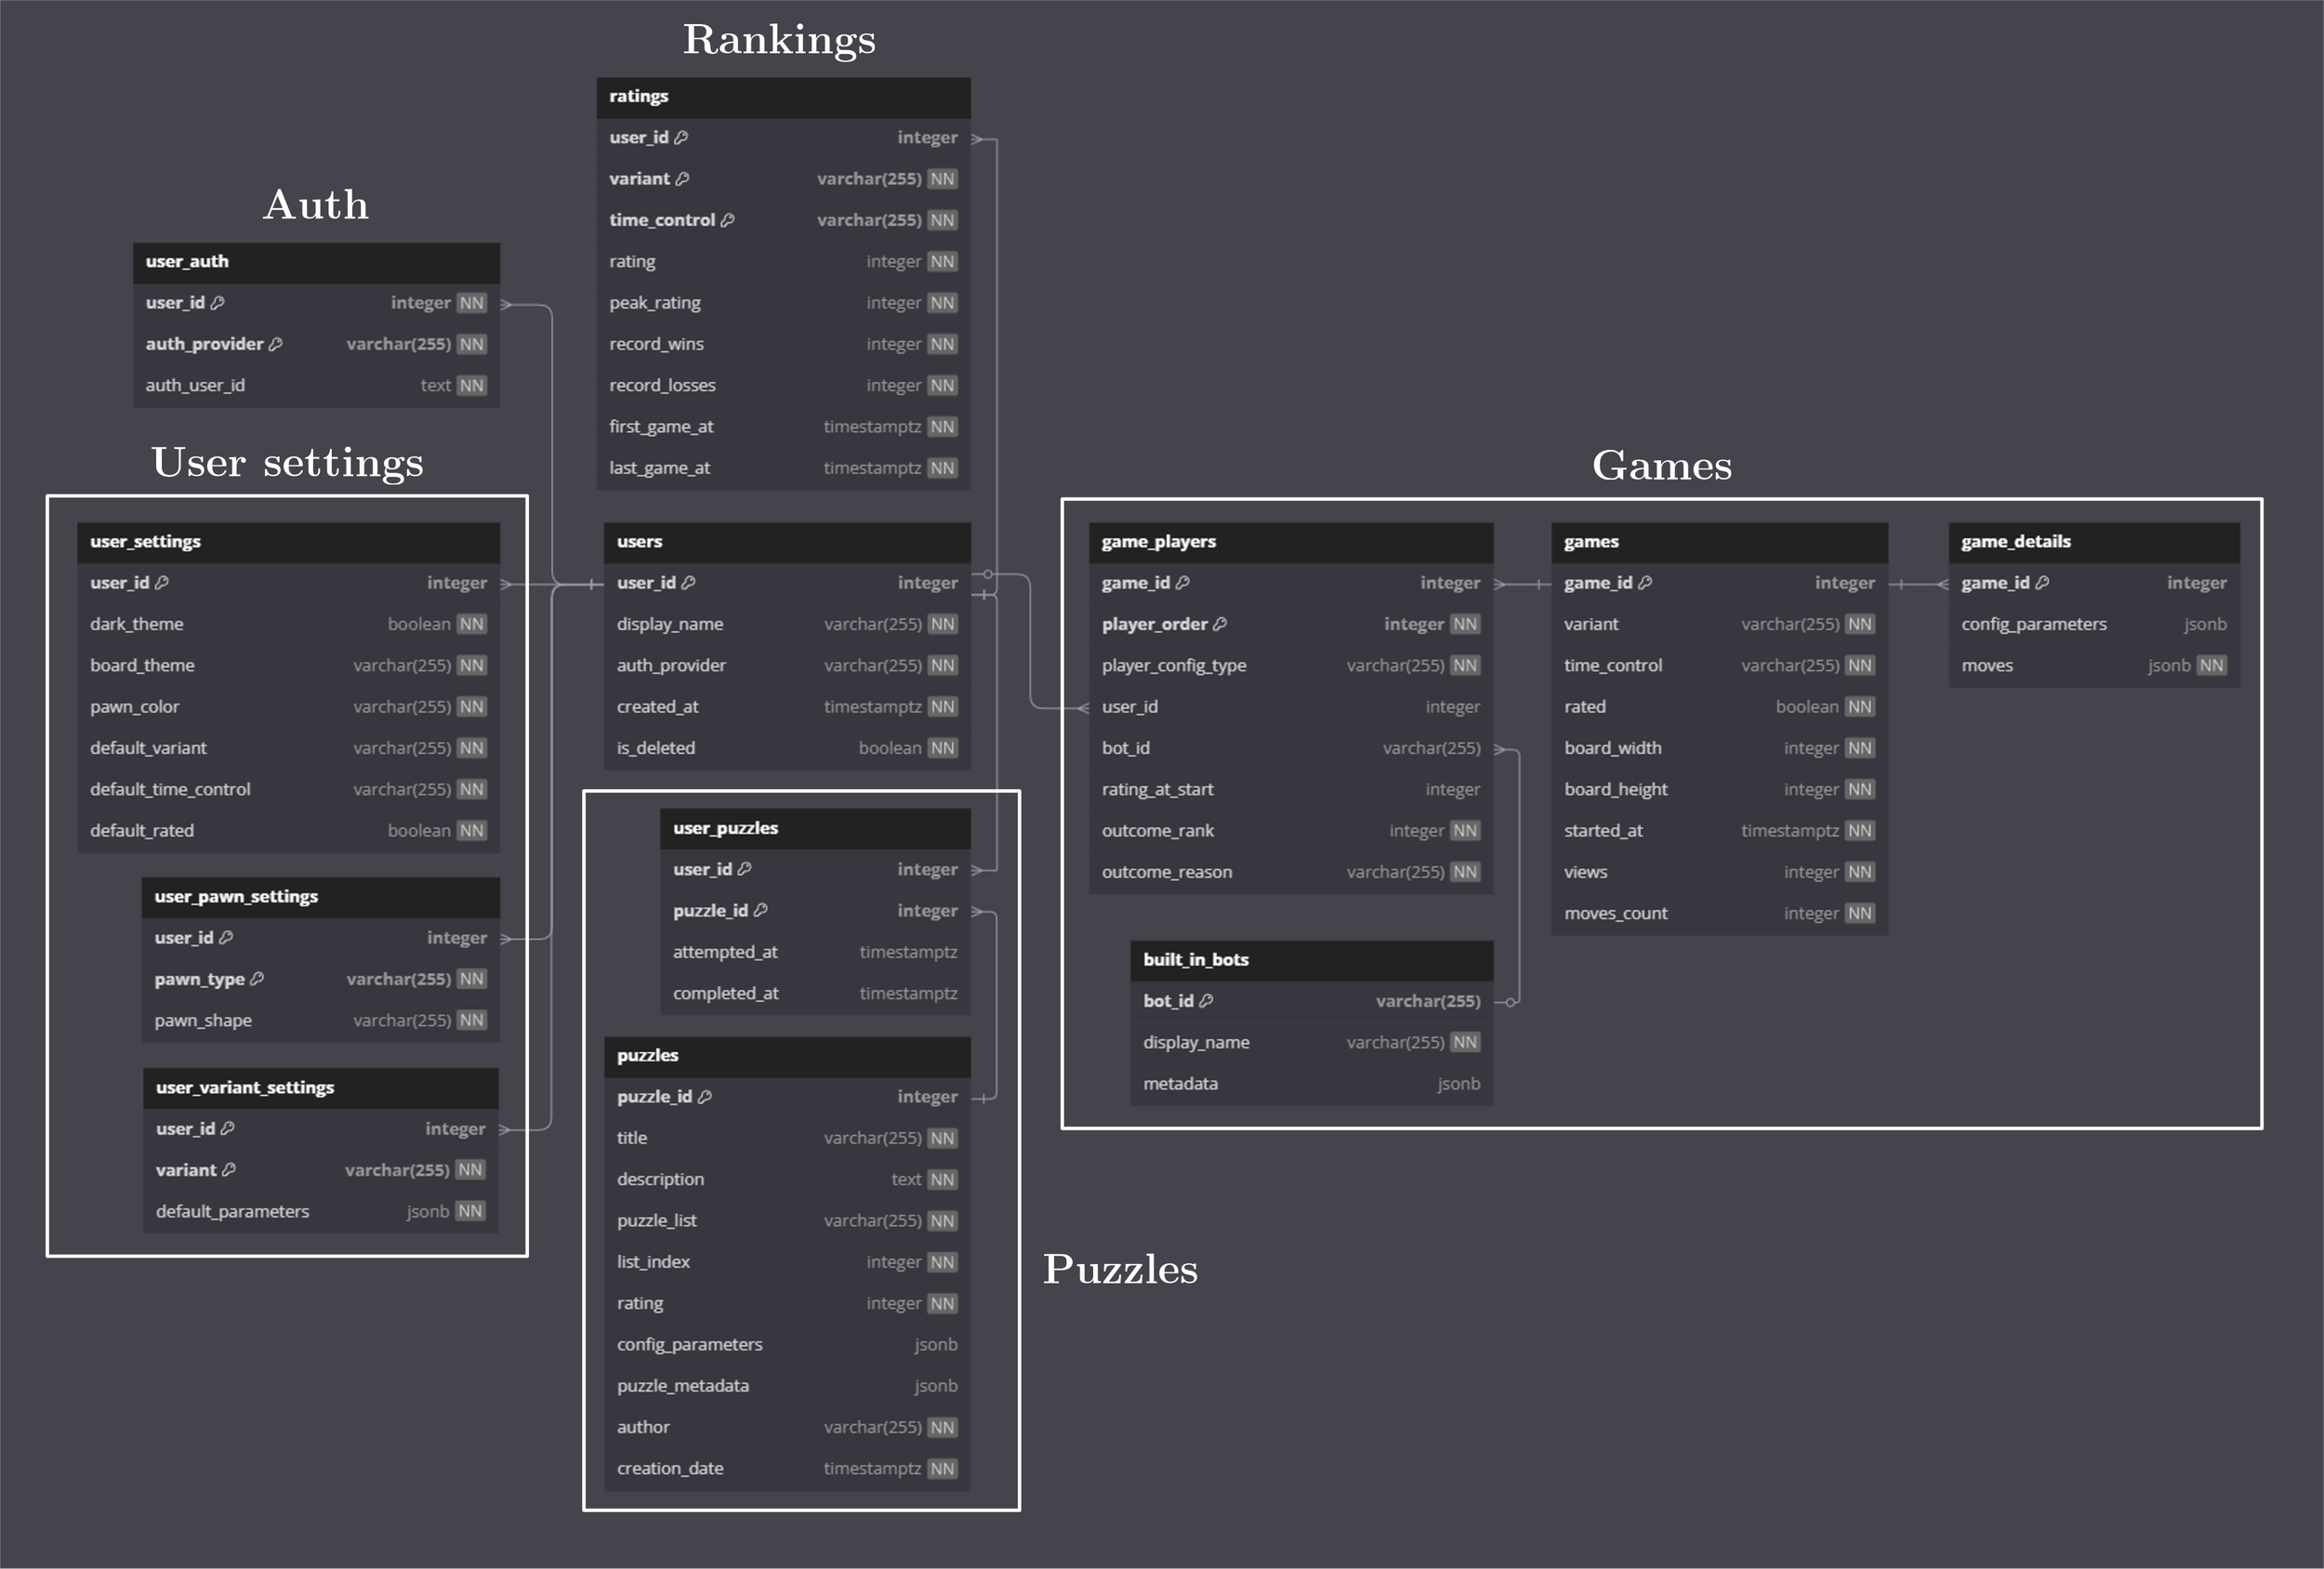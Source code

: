 <?xml version="1.0"?>
<!DOCTYPE ipe SYSTEM "ipe.dtd">
<ipe version="70218" creator="Ipe 7.2.28">
<info created="D:20250512153733" modified="D:20250512153733"/>
<bitmap id="1" width="1799" height="1215" BitsPerComponent="8" ColorSpace="DeviceRGB" Filter="FlateDecode" length="78531" encoding="base64">
eNrs3f+PVOed6Pn/JXN1Z3V3du7enyaxY7djvjQ23camyRCwViDT+MbJJEEL1thhsK2KY2yv
QRQ2O0FEECkRK1sQFCNFAlqMLLB9kS9X1iKrhfgH/Af4J//ifdaf9bPPPOdUdXVX01RVvx69
1Dp96tSpckIdmnc/55yNG2c2AgAAAAAAAAAAAAAAAAAAAAAAAAAAAAAAAAAAAAAAAAAAAAAA
AAAAAAAAAAAAAAAAAAAAAAAAAAAAAAAAAAAAAAAAAAAAAAAAAAAAAAAAAAAAAAAAAAAAAAAA
AAAAAAAAAAAAAAAAAAAAAAAAAAAAAAAAAAAAAAAAAAAAAAAAAAAAAAAAAAAAAAAAAAAAAAAA
AAAAAAAAAAAAAAAAAAAAAAAAAAAAAAAAAAAAAAAAAAAAAAAAAAAAAAAAAAAAAAAAAAAAAAAA
AAAAAAAAAAAAAAAAAAAAAAAAAAAAAAAAAAAAAAAAAAAAAAAAAAAAAAAAAAAAAAAAAAAAAAAA
AAAAAAAAAAAAAAAAAAAAAAAAAAAAAAAAAAAAAAAAAAAAAAAAAAAAAAAAAAAAAAAAAAAAAAAA
AAAAAAAAAAAAPDh/8zd/8z3DMO7b+Pu//y+OMwAAAACiqGGIogAAAACIooYhigIAAAAgihqG
KAoAAACAKGoYoigAAAAAoqhhiKIAAAAAiKKGIYoCAAAAIIoahigKAAAAIIoahiGKAgAAAIii
Q4579+59880377//vixmiKIAAAAATGQUff/997/66quDBw+KooYhigIAAACshyh67969Mooa
hiGKAgAAAIxdFD148OBXX3117969jz/++JtvvkkLzz777JdffvnNdyMtpzV5XmiMSKPlTNHo
pQsLC7HB119//e6775YTSlufW72EYYiiAAAAAKxNFM198uOPP04r09e08vXXX486Gitjy16n
z1flM6fOaK3pa7TWeHp6SmyQXiKtif0bhigKAAAAwFpG0dZLg7777rtff/31vXv3BoyikTfj
WRFFq21iBmlEUdcjNURRAAAAAB5UFK2uFFpN+xw8isZybBlRNPpnNVM0JqPm/UujhigKAAAA
wAOMovnioiuYKdqMomX/LC80GiOSqZs3GaIoAAAAAKMQRfOZ9RFFyxswtd5oqTWKRlat5oKm
b8vz6N1oyRBFAQAAAHiAUbS89dLly5e//PLLiKJ5Yueyomh1I6fYJu+ndfqoYYiiAAAAANy/
KHpfRzm5NA8nyxuiKAAAAACTGkXL29A3vzUMURQAAACACYui3/v3d5nPlyc1DFEUAAAAgEmN
ooYhigIAAAAgihqGKAoAAACAKGoYoigAAAAAoqhhiKIAAAAAiKKGIYoCAAAAIIoahigKAAAA
gChqGKIoAAAAgChqGIYoCgAAACCKGoYhigIAAACIooZhiKIAAAAA4+j7P3jsH74/BdwnP/zh
RscZAAAAAFEURFEAAAAARFEQRQEAAAAQRUEUBQAAAEAUBVEUAAAAAFEURFEAAAAARFEQRQEA
AAAQRUEUBQAAABBFAVEUAAAAQBRdM0de6dy588XNm59un9tVrk/fppW3b38+P/9Cr+dundl+
5sy55OjRd9KyBLd+bJ6e7X470oIoCgAAAMA6iaJ79u5fXLx78NDLaeHo0Xdu3PgkLauFomjl
1dc6iSgKAAAAwOhE0V76R9GtM9sXF+/u2bs/zxdNyzdufGK+KM12+gCj6GOPbXlq206HGgAA
AIBxiaLz8y/cvv15nsN54sR7i4t3z5//IE/vTN+G9FDePtbkZ6Xt05Zpg/RQWkhP7D9TNG0f
e7h+/aM+UXTP3v2XLn0YywcPvRxTRs+cOWey6DqcKZrLZ3L62/HmW28/OrUp1p/+buQ0mjc7
derU3I5d1coY5Z7LfaYt01PSEw8cOBhPSQt93mf6lKUd/PaN47t3P+eAAwAAADC+UTTmcEYL
Td9Gt8xFNK2MLeOJOXImrYWzjKJVa+31lOTo0XfOnDlXThxNX0XR9RxFT//7Ea1yz975Mofm
+Jm+xrOii6aN4ymPTm168623q92mncR+ootGFM0vlB5a8vT5+f2/iDSaFkwcBQAAABjrKFpe
CDQevXJ1Ib5NCzEvNKJo85KhrVE0No7JqH1On4+rica58yWnz6/nKJqnfebC2Yyi1ZVI49E8
5zPyZlqOXVXPzesjipazTAe8puju3c/99o3j3e5paRQAAABg7KJo65ny5YzQUEbReNaSUfTK
1YV8Mn6vKNqriF669GE5d5T1FkWbqbMZRatJnnlOaX5KOVM04mo5yiiaz6Zf8pqivzrwUum3
bxw/8/s/JYcP/6Z6qKKdAgAAADyoKJqzZDNv5imjaWU1UzRbVhQdZKZoWUTjaqI3bnySvh49
+o5UKIr2j6J97lmfE2ieAto89b4sqwNG0fQpq1Ln4cO/GTCKxun2DlMAAAAAaxlFc/Ms5dPn
r1xdKC8umueO5vURSJcVRQe5pmhaWRbRPXv3O2VeFO0VRcupoZE340z5PBc0FmKz6uqg+Zqi
6SkxgzT2sKwoWp4+P7//FzFN9FcHXhpkCujhw78RRQEAAADWOIqWd5nPd5Avryka8uzQ1vXL
iqLl3efT05NeM0WjiDpfXhTtH0XL28rnOZ/lefG9btUUgTRaaHX/+hVE0cihy535KYoCAAAA
PJAoOoIuXfowKKKsiqp8lrF0+J2nT1m3e/rw4d/s3v3ccj+eoigAAADAZETR6n5Mfe5KD2uj
mvm5rImgg9xoacU3SxJFAQAAAMwUhfukutF88+ZKK1ZeU1QUBQAAABBFYeKJogAAAACiKIii
oigAAACAKAqiqCgKAAAAIIqCKCqKAgAAAIiiIIoCAAAAIIqCKAoAAACAKAqiKAAAAACiKIii
AAAAAKKobAWiKAAAAIAoCoiiAAAAAKIoIIoCAAAAiKKAKAoAAAAgigKiKAAAAIAoCqKoKAoA
AAAgioIoKooCAAAAiKIgioqiAAAAAKIorH6xfGTDzOwz27bNrdj0lhlRFAAAAEAUhbHw0MOP
79u37/mhx/SWWVEUAAAAQBSF0bdh4xPPr8bYuXO3KAoAAAAgiob5+Rdu3/48SQv371W2zmw/
evSdS5c+PHPmXFrW+h64AwcOnj59On0VRUVRAAAAAFF0WbbP7bp589Pz5z/os82evfsXF+8e
PfpOWjh46OVLlz5MX2XJCYiiczt2nTp16tXXOt/+vzx/+rsRa6qVef2jU5vefOvtvDLtIe2n
3FWvKNrpdNIfpEOHDuU13e7Js2fPpYW0Mj0Uy3njCxcuiqIAAAAAouiqO/JK586dL/pH0Rs3
Ptmzd3/U0UuXPkxf0xrzRScgir76Wqfb7W6enq3iZ95zvEoVRdP26VlVFM0FNX3tH0Vv3fos
d9Eyiqb1164t5IdEUQAAAIBJjaIxUfPOnS+OvNKpvj1x4r3FxbtZ+jaecuXqwu3bn6dv02Zp
4fXX3yxniqZH81PyyiifF//8l7TzeChtltfn7VvT6MFDL585c66cMhqTRSOTsqRIiNEeq29f
fa2T02K1QXoogmR0yJiHWUbIePRnP/9l7pO5RrbuNvaQnhWPpoW8Jp41+9Rcc/povErVOeMd
vvnW249ObWquryaLVlH0woWL164t5BmhZRSN9fkhURQAAABggmeKnj//QQ6SUSlv3vx0+9yu
OC8+rY862po905b//NK/lFE0YmnaT2zWGj/Lylq+eqtIoNXKM2fOOYN+WRMyc1qM6ZT5jPUo
nLFB6zzMXC+r6ZrVHM6yf7buttpJ2qY1eOZ3GLG07Kt5Rmjr+6mmnvaJojEpNGaEVjNF00J+
SBQFAAAAmOAoGvEzQmivRHnl6kKeTVrWzj7XFC13G1G0yqqDRNGtM9vTo81JoU6fX/GlO8tA
2jr3MkfRvE3rmfLlPNJqMmrrbuM95LAZ76T8tnyreVdVeo3tq2xbdtG0fbXPZhRNC2fPnouF
ZhRN30YXFUUBAAAAJjiK5uZ59Og7N29+Wp3znid2VlE0n01fRdGInOVU0hxFYzlvs2QUbS2i
aeWZM+fyCfUMIu5M1O12t8/9pDzxvEqOZRQtC2drRy1Lad5/a8kso2h5zntzVmdVRPvMd62e
Uv4XDRJFY0Zot3uyGUXTSNuklaIoAAAAwGRH0ThB/vr1j+7c+SKmgEbqLEPoIFE09lOefT9M
FM33V8pXE03SyqNH39E5V3ZfpHw9z3yWehlCe0XRPjNFm1G0125bo2gZMMsnLnkRgOGjaFou
LyJaRtFY7nZPiqIAAAAAExxF4/5K5aU+yyga3XJZUTQtxw6XjKLl7ZyqNJrW5MuKtp5Ez3Jv
t9S8V/ubb72dHkpf+8wUra7hGZstGUWr3TajaBkwm3efT3ubmd0ee6guW9rrVvUDXlM0fxtn
yjejaDyU/siJogAAAAATHEVzqMzdsjwRPq383e9+P0gULeNqenracskoWj2liqJ79u6POaJm
h67W7Zby5TejZOaomNb3iqJVtOwfRXvtthlFy7vPt962qYqi+blVFM1zR1vvSt8nisZJ9K1R
NB4SRQEAAAAmO4qOoDNnzl269GGiiE72lU5bryC6AhFLq/Pryyg6zBBFAQAAAERRGF5MFs2T
V+/HrkRRAAAAAFEU1ptViaJbZ54WRQEAAABEURgLU1ObZp96Ztu2uRXbuOnJ/i8higIAAACI
orCuiKIAAAAAoiiIoqIoAAAAgCgKoqgoCgAAACCKgigqigIAAACIoiCKAgAAACCKgigKAAAA
gCgKoigAAAAAoiiIogAAAACiqGwFoigAAACAKAqIogAAAACiKCCKAgAAAIiigCgKAAAAIIoC
oigAAACAKAqiqCgKAAAAIIqCKCqKAgAAAIiisEbF8pENM7PPbNs2t2LTW2ZEUQAAAABRFMbC
Qw8/vm/fvueHHtNbZkVRAAAAAFEURt+GjU88vxpj587doigAAADABEfR8+c/WFy8m75OWB+b
n3/h9u3Pk7TQa5utM9vPnDmXHD36TloWFXs5cODg6dOn01dRVBQFAAAAGMcoeuSVzu3bn6ev
4xJFr1xdSFY9iu7Zuz/9hx889HJaOHr0nRs3PknL+uf9i6JzO3adOnXq1dc63/6PP3/6uxFr
qpV5/aNTm9586+28Mu0h7afcVa8o2ul00v+/hw4dymu63ZNnz55LC2lleiiW88YXLlwURQEA
AAAmNYqeP//BnTtf5Cg6FhM+Vz2Kbp3Zvrh4d8/e/Xm+aFq+ceMT80XvXxR99bVOt9vdPD1b
xc+853iVKoqm7dOzqiiaC2r62j+K3rr1We6iZRRN669dW8gPiaIAAAAAExxFY15oiDRazhSN
XnruD39MX2ODo0ffuXnz09i+nE165epCuZM+kzzzy0XYjFYZa3KxzOUzb59edPvcrnLj2EPe
Mt72kvvsFUX37N1/6dKHsXzw0MsxZfTMmXPjPlk0EmK0x+rbV1/r5LRYbZAeiiAZHTLmYZYR
Mh792c9/mftkrpGtu409pGfFo2khr4lnzT4115w+Gq9Sdc54h2++9fajU5ua66vJolUUvXDh
4rVrC3lGaBlFY31+SBQFAAAAmOAoun1u182bn5Yls4qiuUA25WdFusyJslcXLYtobFNFztww
m+vzWzpx4r0cP6v+Gdv032evKHr06DtnzpwrJ47Gygk4gz46ZKTFmE6Zz1iPwhkbtM7DzPWy
mq5ZzeEs+2frbqudpG1ag2d+hxFLy76aZ4S2vp9q6mmfKBqTQmNGaDVTNC3kh0RRAAAAgHUe
RaNApg3SZjkqRuE8ceK9KjZGtGxekrS1SVaFs9pnflflW+oVRdP6QfbZGkXjaqJx7nxpMk6f
L+deloG0de5ljqJ5m9Yz5ct5pNVk1NbdxnvIYTPeSflt+Vbzrqr0GttX2bbsomn7ap/NKJoW
zp49FwvNKJq+jS4qigIAAACs8ygayxEV4zT2MjZGLG2d1Vndziltlp/eelOn/G2f0NoaRcvU
OeA+lyyily59WM4dHV9xZ6Jut7t97ifliedVciyjaFk4WztqWUrz/ltLZhlFy3Pem7M6qyLa
Z75r9ZTyv2iQKBozQrvdk80omkbaJq0URQEAAABE0T5RdMm7uq94pujKouhyZ4qWRTSuJnrj
xifp69Gj70zYfZHy9TzzWeplCO0VRfvMFG1G0V67bY2iZcAsn7jkRQCGj6JpubyIaBlFY7nb
PSmKAgAAAExqFG3eI2m5UTQvR29MG/cKpOU1RctQueT1P8soWk5MzVcxLV9xudcUTRuURXTP
3v2Td8f5fMp5da/2N996Oz2UvvaZKVpdwzM2WzKKVrttRtEyYDbvPp/2NjO7PfZQXba0163q
B7ymaP42zpRvRtF4KP1JEEUBAAAAJjiK5sy44iha3ZKpVxSNWallFB3wTvHVdUpzXG2Nosu9
+3yE0Ciik3G+fJ+Zlvnym1Eyc1RM63tF0Spa9o+ivXbbjKLl3edbb9tURdH83CqK5rmjrXel
7xNF4yT61igaD4miAAAAABMcRde5S5c+DBNcREf5SqetVxBdgYil1fn1ZRQdZoiiAAAAAKLo
kprnsOc5pVBOFs2TV+/HrkRRAAAAAFEU1ptViaJbZ54WRQEAAABEURgLU1ObZp96Ztu2uRXb
uOnJ/i8higIAAACIorCuiKIAAAAAoiiIoqIoAAAAgCgKoqgoCgAAACCKgigqigIAAACIoiCK
AgAAACCKgigKAAAAgCgKoigAAAAAoiiIogAAAACiqGwFoigAAMBY+9u//Z+AVfSDH0yJooAo
CgAAMOJR9HuGYazeEEUBURQAAEAUNQxRVBQFRFEAAABR1DBEUVEUEEUBAABEUcMQRUVREEVF
UQAAAFHUMERRURREUVEUAABAFDUMUVQUhQdQLB/ZMDP7zLZtcys2vWVGFAUAABBFDUMUFUVh
LDz08OP79u17fugxvWVWFAUAABBFDUMUFUVh9G3Y+MTzqzF27twtigIAAIiiw493333366+/
/vLLL5999llRzhBFRVEQRQEAAJi8KPrss89++eWXH3/8sShqiKLjGEXn51+4cnVh+9yuWL59
+/MTJ97T3Gi1eXq22+3u2TvfZ5u5Hbt+ffjIWkbRTqezuHj30KFDeU23e/Ls2XNpIa1MD8Vy
3vjChYuiKAAAgCi6KlNDRVFDFB3TKHrklc716x9FFIXh7dk7/+prnbWPordufZa7aBlF0/pr
1xbyQ6IoAADAeEXRgwcPfvXVVzk2vv/++998802kyOiQ33w30kN5+1iTn5UD5r179/LTqxEP
xUh7SPvJT0wPxTbpifFC1Uun9XnLvJ/8LMMQRdcyim6f23Xl6sKJE+/dufPF7dufz8+/cOSV
TlpeXLyb3Lz5adogPRrfxpqfvvCr69c/Spulp58//8G5P/wxPTEeTd/mmaV5ZZJ2GNuzHjw6
ten119+Y2/H/JvQDBw7+7Oe/7Ha7p78d6dtYefq7EWk0bXzq1KlYk6eYpoXTxXjzrbfTntP6
9JRqTdoy7TPWx0u0RtELFy5eu7aQZ4SWUTTW54dEUQAAgMmIonH2eiTK9G1kzFxE3/925C7a
mk+rkVambdKWUTUjafaKonm5min6zb8frS9kGKLo/Y6iN29+GvGz+Wj00rSQvuZt0tcyikZK
jRB669ZnsT4/sVzJ+oyi3W538/RsnFZ/7NjxvD7PFC3X5+W08OZbb8cT9+ydz/2zfGJejnza
PGG/GUVjUmjMCK1miqaF/JAoCgAAMGFRtDxjPR7NDTMtROeMYhnLSwal8hWXG0XzFNMoq6Ko
IYo+qCja6wKh589/EJM/+0TRPDs0ry836L9/1kMUzVM3q/W5bZbNMyaCpjVps7RxrEzLx44d
3zw9m75NW+b4mbep9tAniqaFs2fPxUIziqZvo4uKogAAABNz+nzzTPkIleUoo2j/C35Wz11Z
FM0vUW5pGKLoGkfRHDBbz3xfWRTNIdRMUVF0yShank2fz7LPIbSspnELp3LLmIba6wqlrVE0
ZoR2uyebUTSNtE1aKYoCAACMYxTNMzCrFPm97+4CHyurmaLVTZH6RNHyXPvmTNH8xHL+pyhq
iKJjEUWrhrmymaJxY6Z8YVLTREXRJWeKtibNHEvzCfjlHga5bVOvKJqWy4uIllE0lrvdk6Io
AADAGEXR3DzLkU+fv3fvXnlx0Tx3NK8vLw06SBRNeyjPyi8no1ZXCo2nVDdaEkUNUXSUo2hM
GV1ZFC3XI4r2j6LlNUVbd1KV0mb/XG4UzWfKN6NoPLS4eFcUBQAAGKMoWt7DKH19//33v/rq
q/KaotWt3lvXLxlFy2fFTeqrE/bjlvRxM6ZIndVTRFFDFB3Z0+fPn/8gZnjevv35uT/8Mdpm
nBHfevf51ijaeg4+omhen0+Ej5hZnhd/6tSp2Ka8+3xe2Xrz+hVE0TiJvjWKxkOiKAAAwHhF
UcMwRNHBo+j9cOLEe/mW9BFIb978NH8Lg3j1tU7ZOXtlz/7KKDrMEEUBAADWYRRtvaeSkmaI
oqJoL+fPf3Dl6kL+9sgrnevXP4pT72HAuablXearGaeiKAAAgChqGIYoOmpRNLlydSGfO1/O
GoUBVTeaX8E00bAqUXTrzNOiKAAAgChqGKKoKApjYWpq0+xTz2zbNrdiGzc92f8lRFEAAABR
1DBEUVEU1hVRFAAAQBQ1DFFUFAVRVBQFAAAQRQ1DFBVFQRQVRQEAAERRwxBFRVEQRUVRAAAA
UdQwRFFRFERRAAAARFHDEEVFURBFAQAARFHDMERRURREUQAAAFHUMAxRVBQFURQAAEAUNQxD
FJWtQBQFAAAY974BrKIfPrJx4g8ashWIogAAAGPtBw/9yL9AYRVNPbZFFAVEUQAAAFEURFFR
FBBFAQAARFEQRUVRQBQFAAAQRUEUFUVBFBVFAQAARFEQRUVREEVFUQAAAFEUVlIbHtmw5YnZ
ldsy+/APN4ii/iCxno8hM7PPbNs2t2LTW2ZEUQAAAFEU1symzU8+P/R47rnnRFF/llifHnr4
8X379g1/GJneMiuKAgAAiKKwNuZ2/OPzqzE2T28VRWEd2rDxiVU5huzcuVsUBQAAEEXn51+4
ffvzJC2U67fP7bp589Pm+srRo+8kBw+9vHVmu3+zj0x+3HXq1Kk333r70alNkxdFp6dnRNH7
6vz5DxKfI0RRURQAAEAUbdo6s/3GjU8iip45cy4tHzz0sn+2j1EUTY+mbQ4cOLj2UfTs2XMX
LlwsM0X69tChQ/HQtWsLsZw37nZPiqLjGEWPvNK5fPmv5aHmxIn3fELHy+bp2W63u2fvfP9j
zq8PH1nLKNrpdBYX75YHinSUSMeKtJBWpodiOW9cHnBEUQAAAFG0jyWj6KVLH+7Zuz/PF03L
N258Yr7o2LXTBxJFL1y4WFWLHELTylu3PisfShsPHkU3b3n6qW07RdERiaInTrx35eqCz9rE
27N3/tXXOmsfRdOxInfRMoqm9eXvVkRRAACA8YqiMbHq5s1Pt8/tiryQ/g0YseLIK507d75I
34aYfBXbx5r8rNgyPevK1YX89D4zRdMGsYfr1z/qH0XTNt/9c3h/Wj5z5lxisuiozRSN5Rdf
fCl9e/rbEe0i1p/+bkQaLVfmxBHzxE4Xo7mHvHHaT1q5Z+98ekpaSNv0iqLd7skyaJRRtHpo
WVH0+f/6y9++cXx+/y8mNY32j6LpU58+6ef+8Mf4FJef3/L4kI8D5ZEkHzRyFI3fjLRWzbS3
tP53v/t9fmJzV/lgkqSN05p0VEmbxUukN9l8P+WbTNIOY3seoHQYef31N+KznD7gP/v5L/MB
IY4b6Wufg0OeYpoWysNInsqenlKtSVumfcb68rc2VRRNR4Z03Mi/QCmjaKzPD4miAAAAkxFF
o1REC03fRvfIMSGtjC2bpSLn015RtNq4iiqlg4devnTpw/LbfH1RDWEEo+jpfz8iU0TKyM0h
toySGQ+9+lonTrGPlbFBGT2qjas80u12N0/P9omiZbUoo2jIa5YVRace27J793O/feN4t3v6
Vwdemrw0umQULTNm+rzHcSDWx8e/XC6lZ8XKiKKxWa8po3Hc6DULtNxV3qaKovnYkr7euvVZ
rM9PLFcyUlE0f67T12PHjuf15a9R8vq8nBbSkSSemI4/uX+WT8zLkU+bJ+w3o2hMCo0DRTVT
NC3kh0RRAACACYui+aH8aO4PaSEmWUXn7DPhqoyiMbOrnCTWGkW3zmy/dOnD5qTQ1pWMQhTN
HSMmX7VG0fLbaKHpWXNzu7rfjvT0mDIau23dOG0Q61svZ9qMolEtOp1OM4rGQ7Gw3CgaH67d
u587fPg33e7p9HWS0uiSUTSHxzItJmkhf5ZbT5DPK2MhHUP6nETfP1qWu+oVRfPO8/pyg17l
lgceRfMRo1qf22bZPOOYk9akzdLGsTItHzt2PB0u4tCR42feptpDnyhaXqC4GUXjWhzpW1EU
AABgYk6fb54pX56pWp55GlG0zKd9omicYl9OJ2tG0V5F9MyZc+XcUUYqipbzsnpF0XwSazXV
M61vzhTttXG1zyWjaKfTiWrRjKJ5Dtiyoui2p3fO7/9Fqds9feb3f4pz6oexe/dzyQPvq8uK
ovnbOHqUolVWp6vnklmd1d563EjHh/Lg0GtXy4qiOYSaKTq+UbScLp7Pss8htKymzUtzxGGk
1xVKW6No/AIlHSKaUTQONWmlKAoAADCOUbS62meZKfKU0bSymila3v158Cg6yEzRsohundke
LTQ9SxEd9yjaq2fGbK7qon+9Nl5uFM3VohlF8/Kyouj/tue/Hj78m1JE0aRav1y/feN4nJWf
E+sDCaSDnD6fJ1iWM0WvX/+oOghU4bGaKdo/S1ZRtM+uBo+i1TVOTRMd35mirUkzx9I8cb3c
wyC3beoVRdNyeRHRMorGcjqAiKIAAABjFEVz8yzl0+fjxiX54qJ5mlZeHy1iWVF0kGuK3rjx
SS6iaYO477xuMI5RtLzvSUzliquPpuWYwZXvolJdHbS8kUpz4+VG0agW+ep/ZRSNOWDRNJZ7
+nwyv/8Xv33j+Jnf/+lXB15a3U9uXLY0SQsjGEVzh0yHi+Y1RVujaBwHyigas9N7XVW4TxSt
drWsKLqKN77nQUXR8pqirTupSmmzfy43iuYz5ZtRNB5Kf1WJogAAAGMURct5U+lrBIrymqLl
abDNiLqCKFqeOZuenrRG0a0z26OI5kDKOEbRcgpohI7qbNZYWd0zurzNSnPjFUTRXC1ao2in
00kPLTeKxlnzMZ/z/n1+41VWvbgOf/r8xT//pflLjer4kG+ElLc894c/VlE0rk7cevRonj7f
uqvqlzVLRtHWc/AZ/SiajwYRM8uDQ1x8ozqS5JWtN69fQRQtr0JcRdF4SBQFAAAYryg6gs6c
OXfjxidBLlgnfbW6QmBrrxhgV/9/FI3+WY5yTfVo9W3/KPqPP9kTN1damzmcT23bmV5uLc+j
X9Y1RcdLNTG12V0ZX+mgUR43emXP/sooOswQRQEAANZhFK3ux9RnBikMft3R5UbRYcaSUXSN
L/X5qwMvHT78m8mOonELtj5X1Vito1N5VeTW66AypnNNy7vMVzNORVEAAABRFEazZpTTRMuy
sSzTW2ZWJWhMPbZ5wGuKrplu9/SalZAJnila1df7lF55IKqrbaxstnmyKseQrTNPi6IAAACi
KKyZmZmnf/zjn6zYjh07H9+wpf9LPJAoupYlpH8Uhck2NbVp9qlntm2bW7GNm57s/xKiKAAA
gCgK49dMHkQUnd//izU7g14UhftKFAUAABBFQRQdxO7dz/32jeOiKIiioigAAIAoCuskim78
9rKioiiIoqIoAACAKArrJ4qe+f2fRFEQRUVRAAAAURREUVEURFEAAABEURBFRVEQRQEAAERR
QBQVRUEUBQAAEEUBUVQUBVEUAABAFAVEUf8vgygKAAAw1r7/g8eAVfTo1LQoCoiiAAAAZoqC
maKiKCCKAgAAiKIgioqigCgKAAAgioIoKoqCKCqKAgAAiKIgioqiIIqKogAAAKIoiKKiKIii
oigAAIAoCkvUhkc2bHliduW2zD78ww2iqD9IrOdjyMzsM9u2za3Y9JYZURQAAEAUhTWzafOT
zw89nnvuOVHUnyXWp4cefnzfvn3DH0amt8yKogAAAKIorI25Hf/4/GqMzdNbRVFYhzZsfGJV
jiE7d+4WRQEAACY7is7Pv3D79udJWnhQ/4y9cnVhcfHuiRPvVevTmrT+/PkPVuVVjh59Jzl4
6OWtM9vXWyh49bXO6dOn9+ydXydRdHp6RhQdEelTnD7gYh2iqCgKAADwwKPolasLOVOshyi6
dWb7jRufRBQ9c+ZcWj546GVRdAU7OXXq1NyOXWn5wIGDp78baTk2KFfm9elFy5VpJ3nL5vsp
o+jZs+cuXLhYZor07aFDh+Kha9cWYjlv3O2eFEUnKYqmD/7Nm59un9sl9I2+zdOz3W63/xEm
HTp+ffjIWkbRTqeT/gYpDxTpKJGOFWkhrUwPxXLeuDzgiKIAAACTF0Wjgo5UFO2TU1Ylil66
9OGevfvzfNG0fOPGJ+tqvujwUXRux65Tp05F56ziZ95zvEoVRauNI4rGxt1ud/P0bK8oeuHC
xapa5BCaVt669Vn5UNpYFDVTlFGWjhL547+WUTQdK3IXLaNoWl/+bkUUBQAAGLsoGtMsQ26b
kTrzPKtcF2N93j49N2958c9/iZW9ZmcdeaVz584XaSf5FWNuZ66s6aHYZ15Zvqu0z7TntIe0
n7RB+W05UzQ/MT0UbylH0dh/+dLxn5+2T9+m7Xul3bT9d/8q35+Wz5w5F+fRj2Y3KMth/vbR
qU1vvvV2TotpOa2J5Hjq1Km0WbfbbZ3GGVvGJM+f/fyX6WtambccfLdVw5x9aq58h9E/y6mk
Wa9JofHEan0VRbvdk2XQKKNo9ZAoOngUTR+99KmpPjL5Q11+/OO4UX7i4iAQa/IHMz2UDwux
Mm8Wn+LWKJq2uX79o3it2D5eIo4MaTnX1PQO00I+QOX3HFs2jwmsvXTceP31N/LxJx1q0uGi
1y9H4vgWv2cpf6vSnFiej0j5Fy55Tdoy7TPW58nqzSiajgzpuJF/gVJG0VifHxJFAQAAxi6K
RtzIabFsks0ompermaI5LFS5oxlFy83idas9NNNr7hhRNctsEu+wjKJl4y3fTDw3bZ/2EyWk
uX1rzj146OVLlz4sWtz+WHn06DsjexZqzo/lDM/0D/+0fmZ2e2TMZmqIZ1UzM1vncFb9c8nd
zs3tSl/zU1qbZ9VXq/+EGGUyjf/SauZYM4qW1aKMoiGvEUWXFUXTJ6X8sETSrJbT56v6LUNa
vnXrs/ilRnz0ykNKbpLlZvFarVG03CztJy3nY1d8zMsomt5J+cuRWJ8WVuuCw6xuFM0f//T1
2LHjeX3+vJfr83JaSMeQeGI6pJTHqPzEvNz6W5XWKBqTQuNAUc0UTQv5IVEUAABgfE+fL0Po
cqNonsBZdsvWKJr3mUtmTqC5ilQvUW0ZeyhfqNogp5j8tqtZpvFOYv9lCm69muilSx82+2da
ObKXFc2ZsQqk1Zns5cU5cz2IMtmcrlnOp4qnNwtnn92WDzVnezZnc/WJtNUk1eptNKNoVItO
p9OMovFQLIiiy42i+dNafZsncObm2etE+PRtfJbzQrW+WVybs9zTxmnL9Irn/vDHeN38KmUU
jUxavY1mtmVEomieulmtL+fAl5/9tD6tSZuljfMx59ix4+kAEgeKHD/zNtUe+kTR8gLFzSga
1+JI34qiAAAAYxdFy5PK82zJ5UbRZodcMormqtm8KmlVVqv+mXZy9Og7aT/VqbvppauX6HXW
fz73v89NmnIRPXPmXPM29OXc0dG7A/v/VyDLM9ObybGsl3mbXh21nHEa2/Qqma27LS8o2quI
VoWkT5uNtzF4FO10OlEtmlE0zwETRZcVRa9f/yhP+Gyd1/3P//wvZSltzZtpD+l//HJKZ+tm
fa4pGg9Fhk37iXeV538uGUXLN2/K6HhF0eZ1idOaHELLahrHq+ZvW3pdobQ1isYvUNIhohlF
41CTVoqiAAAA4xVFIxs2Q2gVKsssuVpRtNf0zj4zRfND169/lKd6rmCm6CB3ro/poLmIbp3Z
npbTmrTxKBfRXAujW1aXCS2vxddaLwepkWUUHXC3zZmi5RN7/SesVhTN1aIZRfOyKLriKFp9
W03jrI42rTNCmzNI+zTS5mVFL/75L/kSGWk5v5lBomjrZFfGYqZo69Ejx9L8m51yD4PctqlX
FE3L5UVEyygay+kAIooCAACMYxTNV9qMTFHdgqS8OGd5adB8o6XBo2iva4qWUbTXNUWre6OU
N0sa8Jqi8Yr5Mqr9o2i+xXz6GvdXyvegH/3bNDev/BkRMs+baq2XzSlY+RZI/aNo/91W1/9s
zvJKe5uZ3V5N6EorN27aWl5otGwdA15TtKwW+ep/ZRSNOWDRNETRFUTRXt2ySqD9rylaPn3A
a4rmd5I3jqmn+e5Lg0fR1oTLKEfR8pqirTupSmnrtTuWFUXzmfLNKBoPpb8jRFEAAIAxiqJl
Y4yykTtGeQPouPheTp05PK4gikaAat59vnlPluru89X5/mVv6XX3+XN/+GPc7755L+wBo+ie
vfujiKblMSoMOVHmK+mV55Duf/6FN996u1cUrc6I7x9FB99teff51ts2VVE09tPr7vbVbeuX
jKK5WrRG0U6nkx4SRVccRaurcJQ3Xao+buXnOm/WrJT5o9rn7vP5JfKhoCqoS0bR1vfMyEbR
6jcv5cEnzyov7z5fTjVv3rx+BVG0vApxFUXjIVEUAABgjKLoWqpOnx99Z86cu3Hjk6BarMrk
1aphDqOsrK1RNPpnOco11aPVt6KoP7GMnXRMKDtnr+zZXxlFhxmiKAAAwLqNos37N71z7MR4
RVFWPVk0LxO6MjHvK8+DbY2iwwxRdNT+8DQvvuHWSDQvRFweE8oZp6IoAACAKGqmKBNsesvM
qgSNqcc2i6IwXqobza9gmmhYlWPI1pmnRVEAAABRFNbMzMzTP/7xT1Zsx46dj2/Y0v8lRFGY
YFNTm2afembbtrkV27jpyf4vIYoCAACIojB+zUQUBYYgigIAAIiiIIqKoiCKiqIAAACiKIii
oiiIoqIoAACAKAqiqCgKoqgoCgAAIIqCKCqKgigKAACAKAqiqCgKoigAAIAoCoiioiiIogAA
AKIoIIqKoiCKAgAAiKKAKOr/ZRBFAQAAxtr3f/AYsIoenZoWRQFRFAAAwExRMFNUFAVEUQAA
AFEURFFRFBBFAQAARFEQRUVREEVFUQAAAFEURFFRFERRURQAAEAUBVFUFAVRVBQFAAAQRWGJ
2vDIhi1PzK7cltmHf7hBFPUHifV8DJmZfWbbtrkVm94yI4oCAACIorBmNm1+8vmhx3PPPSeK
+rPE+vTQw4/v27dv+MPI9JZZURQAAEAUhbUxt+Mfn1+NsXl6qygK69CGjU+syjFk587doigA
AMCkRtH5+Rdu3vw0fR3Zf94eeaVz/fpH2+d2+Ze+KLq8WV7TM6LoiDhx4r0rVxeW+xCIogAA
AKLo6mbGy5f/OmpRNL2r27c/T19F0bFz4MDBPXvnV/DEXx8+MrdjV58oevbsuQsXLpaZIn17
6NCheOjatYVYzht3uydFUVGUB2Lz9Gy32+1/KEif9/SpX8so2ul0FhfvlgeKdJRIx4q0kFam
h2I5b1wecERRAACACYuiZYUwU5ThvfpaZwVR9NGpTa+//kb/KHrhwsWqWuQQmlbeuvVZ+VDa
WBQVRRll6UCRDhdrH0XTsSJ30TKKpvXl71ZEUQAAgLGLoufPf5D+3RfScqy8cnUhL2+f23X9
+kdHXumUW6YNIopevvzXWHP79ue9Aml6Ytku0vKJE+9FtLxz54vq6flV8pr0NT3ld7/7fVqZ
XrEZOcs8m76mJ8YeLv75L6LoyHp0atObb719+rsRaXRux65Tp06Vaw4cOJg2SxvnR3/6wj91
u93YJn1bptEqina7J8ugUUbR6iFRdPAomj5Q8RFOH978IU1r4kNXfkLTNvmI0fzI5yNMeigO
EXll3ix9TZ/iQaJo656bR5j03tI77POuYk35X1TukPt3NMi/5kgf+Z/9/Jf5M56+jZX5WBFp
tHmsiHB6uhj50JGeUq1JW6Z9xvp4idYomo4M6biRf4FSRtFYnx8SRQEAAMZ3pmiZFlujaJU3
Iz/mzaryuWQULXdbVo4cVfJyvFCfKWH5nUfxKLNGa0RlpLpoDhqbp2ePHTseYaRcfvW1TlJu
XD7aZ6ZoFIxcLcooGvIaUXRZUTR9rMpPVvkBz8vpY1j9oiQt37r1Wf7I54NMtNP8sS03i9da
Moq27rn1CJPWV4WzfG5eNgf1wUbRbrebPuPVJz0aZp9jRVpIh4h4YjpQ5P5ZPjEvRz5tTlNv
RtGYFBoHimqmaFrID4miAAAA4xtFy4YwYBQtT5/vkxF6zRRNC9VTytfN+6+KR58omrZJW5Zv
SRQdoyhadozyzPrY7Nix461JpH8UjWrR6XSaUTQeigVRdLlRNDfM6tt8zYrys9x6iMgfz+pz
Wn3b57cteYe99tw8wjRTbfVycXTqdZli1iaK5qmb1fp8BGg9VqTN0sZ5Vnk6RKQDRXWQydtU
e+gTRcsLFDejaFyLI30rigIAAIxdFC1Pcb1z54u1jKL51eN1qzNb8/olL16aN6j6hmuKjlcU
Lc+QLc+cjQaSJ48tN4p2Op2oFs0omueAiaLLiqLlDMzyghX5RPV//ud/KUtp63Eg/wqjOnRU
mw1yTdFee66OMNUbjkNceVWQ8mT5fDgyZXQEo2jrsSKH0LKaxi2cyi3jSNLrCqWtUTR+gZIO
Ec0oGoeatFIUBQAAGK8oWlbEXjNFy4maw0fRal5ZFTHKXtp6Xv+SM0XLCmqm6NjNFG3NFJFA
X3zxpTyza1lRNFeLZhTNy6LoiqNo61nq1e8+Wj+P5UzRPhV0wJmifeaaVpm0OhAteaZ8c8or
ozBTtPVYkWNp/h1Kr5uyLTeKpuXyIqJlFI3ldAARRQEAAMY0isadU5rxs9f6waNo+SpxT5Oq
lvSa6rncKOqaohNzTdHqDvURSfLCcqNoVIt89b8yisYcsGgaougKomivbtn8LPe5pmj59NW6
puiSx5DItktenaN5GVIeeBRtPQL06p/lE1ccRfOZ8s0oGg8tLt4VRQEAAMYoipZnrF+5unD5
8l/LFtFcn888zXefHySKVjenvvjnv8SNlpq3ga5O5883WhowilY3knb3+dGX7xad76BU3Vn+
1dc65QTR9Gi+K/0gd5+vqkVrFO10OukhUXTFUbQ6Cb286VJ1XY7yXPvy1y7NK3/mJw549/nm
nluPMK3vs3xuvNXmUchH9YFH0XxwiJjZPFZUd58vDw7Nm9evIIqWVyGuomg8JIoCAACMURSF
SVJG0eif5SjXVI9W34qi/iwxdl59rVN2zl7Zs78yig4zRFEAAID1FkXLiZrlXUtWUZ50mu/q
0mcSKes2ig4zRNFR+392DQ4sTNK1OKoZp6IoAACAKAoTbHrLzKoEjanHNouiMF6qG82vYJpo
WJVjyNaZp0VRAAAAURTWzMzM0z/+8U9WbMeOnY9v2NL/JURRmGBTU5tmn3pm27a5Fdu46cn+
LyGKAgAAiKIwfs1EFAWGIIoCAACIoiCKiqIgioqiAAAAoiiIoqIoiKKiKAAAgCgKoqgoCqKo
KAoAACCKgigqioIoCgAAgCgKoqgoCqIoAACAKAqIoqIoiKIAAACiKCCKiqIgigIAAIiigCjq
/2UQRQEAAMba448/CawuURQQRQEAAABEUUAUBQAAABBFAVEUAAAAQBQFUVQUBQAAABBFQRQV
RQEAAABEURBFRVEAAABAFBVF4T4Wy0c2zMw+s23b3IpNb5kRRQEAAABEURgLDz38+L59+54f
ekxvmRVFAQAAAERRGH0bNj7x/GqMnTt3i6IAAAAAkxRFt8/tunnz08XFu+lrWlbSEEVFUQAA
AIDJjqLnz39w5epCLKeFvLyk9MQTJ94bizh2+fJfj7zSEQnDgQMH9+ydz8tvvvX2o1ObVvcl
5nbs+vXhI2vznzBgFO10OouLdw8dOpTXdLsnz549lxbSyvRQLOeNL1y4KIoCAAAATHAUTVYQ
pq5cXRiLKLp9btf16x+Jotmrr3UGKYrDSPtPr/LA/xOaUfTWrc9yFy2jaFp/7dpCfkgUBQAA
AJjUKJpPnE/u3PniyCudHEhPnHgvZpCmh2JNLIc///nD/MSkNY3Oz79w+/bneZvYf7kyLaRv
47Uu/vkveYfx0rFcntGfV+Yn9n/R2KxcE+9hPefQR6c2vfnW26e/G3v2zud6uXl6Ni28+OJL
8VBantux69SpU2k5fU3LeQporIyn50SZ93ngwMEkfxs7L9ek5Xgn6aGf/fyXsTK9q5nZ7d1u
t9xztU16NL3J6j9h3/xPy29jm15R9MKFi9euLeQZoWUUjfX5IVEUAAAAYP3MFC2jaFk700J1
Wn0E1T4zRfM80vn5F27d+qxZI8vXyrkyfU3Lsb58ifQ1B9JyeZD/rl5vYD130dwzyyja7XZz
sUzb5NPq08q8zbFjxyOQ5uXWSaH5KZX0rLTb3DbzNmkh98y0w3jpaptqfXOmaNoy3n+fKBqT
QmNGaDVTNC3kh0RRAAAAgPUZRcvweOSVzu3bn5ddsX8ULc9Y77VlDq1lca0CZn4/aYP8JtM2
aYe9Jos29y+KDhhFI1c2A+Pcjl2vv/5GemLOkuU57OnRbrebp5L2j6LpuWlXaeO80Ny+DKfl
NjnDtkbR6r31iqJp4ezZc7HQjKLp2+iioigAAADA+oyirVNDFxfvxvolo2h+tGyS5Qn7eVdV
FC2DZ7yf6ll9ToRv3b8ourIomrfJUbQ8C746Fz7OYc9hs4qiaVf5KXEyfjOK5gbbK4qWQbWK
ouUU1iWjaMwI7XZPNqNoGmmbtFIUBQAAABBFq/Pic6jsc/p8nAhfXnS0ekqvmaLNKDrgTZ16
7V8UXa0ouuTtk/L80jKKlnM4+8wUbY2i5VvtM1O0132XekXRtFxeRLSMorHc7Z4URQEAAABE
0Wr7JaNo86b25VNiefAoOsh1RHvtXxRdrSjaa0JmedZ8/yialpc1U7S8pmjaoPWaor1O1e8T
RfOZ8s0oGg8tLt4VRQEAAADWeRSN+y5Vd4TPKwe5+3x5/6Y4//3cH/54+fJfB4yivd5D8zqi
zf3nO9e7+3x1Mnt19/klo2i+H1N5Inx5anyOn3mztJ/yfvHp218fPrKs0+dffPGl5p3l84v+
9IV/yu9nkLvPP1+MXlE0HhJFAQAAACY4it4PJ068d/v257ltDnhrJGi9K9OK91BG0WGGKAoA
AAAgiva5fGj4b//ts3Kiadrg+vWP+p/8PvyLVmfrI4qKogAAAACi6Fq6cnUh58py1iisWRRN
ViWKbp15WhQFAAAAEEVhLExNbZp96plt2+ZWbOOmJ/u/hCgKAAAAIIrCuiKKAgAAAIiiIIqK
ogAAAACiKIiioigAAAAgioqiIIqKogAAAIAoKoqCKAoAAAAgioqiIIoCAAAAiKKiKIiiAAAA
AKKoKAqiKAAAAIAoKluBKAoAAAAgigKiKAAAAIAoCoiiAAAAAKIoIIoCAAAAiKKAKAoAAAAg
ioIoKooCAAAAiKIgioqiAAAAAKIorFGxfGTDzOwz27bNrdj0lhlRFAAAAEAUhbHw0MOP79u3
7/mhx/SWWVEUAAAAQBSF0bdh4xPPr8bYuXO3KAoAAAAwMVF0+9yu69c/OvJKR0BDFBVFAQAA
AETRVvPzL1y5upCeOPpNLP13Xb78V22wcuDAwT175/Pym2+9/ejUptV9ibkdu359+Mja/CcM
GEU7nc7i4t1Dhw7lNd3uybNnz6WFtDI9FMt54wsXLoqiAAAAAKJoLo3pKWMRRU+ceO/K1QUV
tPLqa51BiuIw0v7Tqzzw/4RmFL1167PcRcsomtZfu7aQHxJFAQAAANZJFE1f79z5YnHxbnLz
5qeRPcuVt29//qc//V+xXG7TTJF5m7zZ+fMf5DVpObZMC+f+8Me027QyvUp6rStXF2KbMmbm
lb1eMXZV7b9cI42GR6c2vfnW26e/G3v2zud6uXl6Ni28+OJL8VBantux69SpU2k5fU3LeQpo
rIyn50SZ93ngwMEkfxs7L9ek5Xgn6aGf/fyXsTK9q5nZ7d1ut9xztU16NL3J6j9h3/xPy29j
m15R9MKFi9euLeQZoWUUjfX5IVEUAAAAYB3OFL1ydeHEifdaH03r+8TJ+fkX0qPpa68tyw3O
n//g9u3P88aLi3fT19jm1q3P4nXTNjlplst9zu4v9y+HtnbR3DPLKNrtdnOxTNvk0+rTyrzN
sWPHI5Dm5dZJofkplfSstNvcNvM2aSH3zLTDeOlqm2p9c6Zo2jLef58oGpNCY0ZoNVM0LeSH
RFEAAACAdRhFz5//IOZbXrm6UHXF/lG0PLk+Ld+69Vn0ydZXzK/S3DhX2fRaUUoHPHO/2r8o
OngUjVzZDIxzO3a9/vob6Yk5S5bnsKdHu91unkraP4qm56ZdpY3zQnP7MpyW2+QM2xpFq/fW
K4qmhbNnz8VCM4qmb6OLiqIAAAAA6ySKzs+/EGeyVye5xxzOOL19kCia22a5ZXlOfd5VFUXL
4BlRtHpLcQp/VVmb5+yX+xdFVxxF8zY5ipZnwVfnwsc57DlsVlE07So/JU7Gb0bR3GB7RdEy
qFZRtJzCumQUjRmh3e7JZhRNI22TVoqiAAAAAOshipZnrFe5sqqd/aNoeTHP8tT4/JQ+M0Wb
UXTA+0D12b8ouopRdMnbJ+X5pWUULedw9pkp2hpFy7faZ6Zor/su9Yqiabm8iGgZRWO52z0p
igIAAACsqyga8zOrKJqv1dk/ii55GdK0PPhM0QHDZp/9i6KrGEV7Tcgsz5rvH0XT8rJmipbX
FE0btF5TtNep+n2iaD5TvhlF46HFxbuiKAAAAMDER9Fqhue5P/wxfRuX9MynpUelzCsHuft8
9MlyP1euLly+/NfBo+gg95Hvtf989r00Wl1+s/Xu80tG0Xw/pvJE+PLU+Bw/82ZpP+X94tO3
vz58ZFmnz7/44kvNO8vnF/3pC/+U388gd59/vhi9omg8JIoCAAAATGoUXXXVjZlOnHhPkGTF
k1rLcLoCZRQdZoiiAAAAAKJomUDLuyD9j//xf9+69d/zDM/Wa5MOr5w4Wt5WCVFUFAUAAAAQ
Rdd+pmh1v3jTRHmAUTRZlSi6deZpURQAAABAFIWxMDW1afapZ7Ztm1uxjZue7P8SoigAAACA
KArriigKAAAAIIqCKCqKAgAAAIiiIIqKogAAAIAoKoqCKCqKAgAAAKKoKAqiKAAAAIAoKoqC
KAoAAAAgioqiIIoCAAAAiKKiKIiiAAAAAKKobAWiKAAAAMD6iaLAyBJFAQAAAFEUEEUBAAAA
RFFAFAUAAAAQRQFRFAAAAEAUBURRAAAAAFEUEEUBAAAARFFAFAUAAAAQRQFRFAAAAEAUBURR
AAAAAFEUEEUBAAAARFFAFAUAAAAQRQFRFAAAAEAUBURRAAAAQBQFRFEAAAAAURQQRQEAAABE
UUAUBQAAABBFAVEUAAAAQBQFRFEAAAAAURQQRQEAAABEUUAUBQAAABBFAVEUAAAAQBQFRFEA
AAAAURQQRQEAAABEUUAUBQAAJsYjj2wAJsy6iqL+74bROYZMahT1RwL8COSIAWP6kfTBxEeG
Pr5nGMZkjR/8YGpdRdH03+v/dMNYxfEf/+PfiqKVv/u7v/cHwzBGf/zDPzwyCkeM//Sf/s7/
F4aRxn/4D/9hdP4qf/jhx/0/Yoz4ePjhH0mUoqhhGEMOUdQwjGGGKCqKGsaYDlHUMEZqiKKG
sawhioqihmEMP0RRwzCGGaKoKGoYYzpEUcMYqSGKGsayhigqihqGMfwQRQ3DGGaIoqKoYYzp
EEUNY6SGKGoYyxqiqChqGMbwQxQ1DGOYIYqKooYxpkMUNYyRGqKoYSxriKKiqGEYww9R1DCM
YYYoKooaxpgOUdQwRmqIooaxrCGKiqKGYQw/RFHDMIYZoqgoahhjOkRRwxipIYoaxrKGKCqK
GoYx/BBFDcMYZoiioqhhjOkQRQ1jpIYoahjLGqKoKGoYxvBDFDUMY5ghioqihjGmQxQ1jJEa
oqhhLGuIoqLo8OPgwYNffTvSgs+UsT6HKGoYxjBDFJ2MKHrv3r1vvvnm/fff90faWD9DFDWM
kRqi6ArGu++++/XXX6e/xFdrV19++eWzzz5bLvuTObJDFBVFBxnpx/uqed77dsSyKGoYoqhh
GMMMUVQUNYwxHaKoYYzUEEVXXDKXjKJlA+m/K1F0jIYoKooO+EN+2Tyjgq7Kb1IMYzKGKGoY
xjBDFBVFDWNMhyhqGCM1RNEVjEGi6AoaiCg6FkMUHcEoGh+3/NlJP1qnH7A//vjj/LH65rsR
P3XH9rEmPyttn7aMGZ5pIT2xepW0Wdo47yp/uuPn+TTys/KaNNLezp8/n18unljOFM3Hivys
/JbK91m+aLl/RwxDFJ2MKFr9aJGOSPmQFce06jgTG5RHtu999+uY9G3aLI4wrc81DFF0fUbR
6oei+GGpWhk/PuXjycLCQv555uTJk/nHknzYaf2Zqtc/i/KBq3yV1mNdrMw/esUG8W2fw2D1
Qn5qMkTRYaLomh0xev0jyzBE0dZR/r0WH7f0yaoSRMzOig/s7du380fs429H8+/E1n9Z9Okh
aZ/lv1zKI0OsrFJG82/k6k02Z4o6MoiiDB9Fy5+l07dlhIyVsWU8sTwOtJ7Ynn/Ajo9qHCvi
c507Z/yg3jw7Pl6o9fT5Zvks33zssKwl+T2//vrr6Yn5RxHDEEUnMoqWx5b0aHm8Ssvp0bIY
VP/2/9d//dfmc/3ZM0TR9RlFy589yl8fx88b+ceb1t/wNkf/n6laX7raQ3nUKpNmelexq/Kt
xrGx/LdS62GweqG8Kz81GaLocqPoWh4xWv+RZRiiaOuIz0vOBbk5xKSI+Jm/+nuzz2czPte9
/mXR+tLNKVvl0aD8pWTVQPq/yWYUdWQQRVnFKFr+iF59NtNC+fntEw1ig3KqVRU/8+uuIIpW
0x6qnZT/gXkehcOCIYqunyhaHkCquVLlE8sfMMoQ4Verhigqijb/0dE8MpRz1ON4Ev9cKvNF
eQjq9TNVn7pS/qjzvd6nz+ddlc+t/iXYPAyWyaX8AcxPTYYoutwoupZHjOY/sgxDFO01yr83
W//aLdNBfHjj79Dq5Iv8eezzL4ty9Nms/Gu9TLXNKNrnTfaKoo4MoihDnj7fPEej+QuO8q/j
/lMIqjPlW3/zsrIo2iyr5VGutZb4Id8QRdfJ6fPVCSmtc67KKFoeFponsxiGKLo+o2jz3ynN
n5R6zeEsD1DlP4t6/UzVP4qWPxQ1X6XX1UIuX76c33+vw2DrjSz91GSIoiuIomt8xGhejsww
RNHWUU0Aq37hWF0uprpEZxlR89/Fff5l0eev8uasjObk8GYUXfJNNt+wI4MoyuBRtHUGQvnX
enkiVa/fdQ5yXlWeUxqnpjbPtV+tKFpeRqM5hbU8ucwH0xBFJyOKVj8DlP9+zz+x/Nu//Vv5
i9py9Jpz1Zw9ZRii6Dq8pmj5D5+yV+SDQ3PeV//E0WcSyIA/p+VXqU6cKf/hlie6tL6H/j+A
+anJEEVXfE3RtT9iLHninmGIomVarApnfHZ6TcLsFUV7/ZVajQFnijb/5s0f+UHeZOuNlhwZ
RFGWjKLVNXiry3LmT3rzXNS8wSBRNF+VtHn1/ry+mpqeH2qd6LVkFM07rI4t5c8VDg6GKDoZ
UbTXNffyRfbKYlCeTpKPCc0o2vpcf/YMUXTdRtHmtYXLH5CqM80HSRy9fqYa8PjWK4pWZ8yV
P1bl41vrYbD1t9J+ajJE0ZVF0TU7YrT+I8swRNHW0XqBzfx3XL4o6OBRtNdfqX1ibOs1Rctz
Zpv3vE5bDvImq9PnHRlEUQaMouUnLt9BvrymaDUJvHX9IFG09U5Mrevzzwl5TZ77PXgUrW7D
6l7Shig6wVG0Om7EDySt9w2pNm6efdZ6j9cBZ8Ibhig6wVG09bS11iPPgInje4PdNjr/qFPe
/TZXl2rWWbyxy5cvlz/ktCbN5mGw16k6fmoyRNEVRNE1O2IsebtbwxBFq79Sq18ylp+s9IHK
v9EYMIoO+Ndl+SoLCwvpbTRvZND6t3z5q5D+b7J5TVFHBlGUAaPo5I3WC5b6/Yghik5wFDUM
QxS9f1G0+k3rWv6upM9Z7QOO8lfGhiGKrkEUfYBHDMMQRXuN1jNkBUNDFBVF78do/d3o2r+B
/LPH4Jc8NQxRVBQ1DFFUFK1GNZO81yWIhx/N+yVdvXp1xVE0/zzmH32GKLqWUXTNjhiGIYoO
HkWrmZ+tV+BcrVHdPsnsLEMUNVN0jUfz10B+DjFEUVHUMAxRdGVRtDq1bS3PJR9mpmh1fVHD
EEXXJoo+wCOGYYiiS/61qFUaoqgoahjGWA9R1DCMYYYouoJrihqGMQpjXK4pahjrZIzd3ecN
48EOUVQUNQxj+CGKGoYxzBBFRVHDGNMhihrGSA1R1DCWNURRUdQwjOGHKGoYxjBDFBVFDWNM
hyhqGCM1RFHDWNYQRUVRwzCGH6KoYRjDDFFUFDWMMR2iqGGM1BBFDWNZQxQVRQ3DGH6IooZh
DDNEUVHUMMZ0iKKGMVJDFDWMZQ1RVBQ1DGP4IYoahjHMEEVFUcMY0yGKGsZIDVHUMJY1RFFR
1DCM4YcoahjGMEMUFUUNY0yHKGoYIzVEUcNY1hBFRVHDMIYfoqhhGMMMUVQUNYwxHaKoYYzU
EEUNY1lDFBVFDcMYfoiihmEMM0RRUdQwxnSIooYxUkMUNYxlDVH0gfif/+4/A5Pk++ssiqb/
Xv+nw+oSRSt//5//iz8VMPr+4fsjEUX/7n/5X/1/AUP+RLHqHnr4R/7vYMQ99PBjEuXa+4fv
TwGTZOqxLesqiqb/Xv+nwyr6/g8eE0Xr6SU/3OAPBozBj0BTW0ajvTzu/wsY8ieKVffYj57w
/wgj7kc/ekKiFEUBUVQUBVFUFAVEURBFRVFEUURRQBQVRUEUFUUBURREUVEUURRRFBBFRVEQ
RUVRQBQFUVQURRRFFAVEUeB+/xPmVwdeOnz4N8nu3c+JooAoKoqCKAqiqCgKiKKiKEz2P2F+
+8bxZH7/L5Ju9/SvDrwkigKiqCgKoiiIoqIosD6jaLd7+qltO0VRmOx/wszv/8Vv3ziev02f
+vTZF0UBUVQUBVEURFFRFFifUfS3bxyvTqQVRWFM/wkTc0Fbdbunq+xZPvrue78/dvz/7PP0
puio6ejxQA4goiiIoqIoiKIgioqigCg6jAc1Q0wUhdX1g4cfj0TZKn3Sy/PlY5Z4rpq/+c3/
8b8fPNzn6U3puWmfubiOZhoVRUEUFUVBFAVRVBS9H4680rlz54ubNz/dPrerXJ++TStv3/58
fv6FXs/ds3f/jRufLC7evXTpw4OH/h/23u/XqipL9P9f7tP9Jjed3Icbryg/RDgIIsgBhQMX
ATnHLrRLucWhRSlKcxpBvSXFUWmlIB7u1w6JBiRKx06poWOwrPA1JCamQoxvnX6ot36pp3qp
72hG1chwzLnmXnvvtffZe+3Pyicn66y9fuyjzLHG/Kwx53qBdgSDY/uOmXPnzr362uurVq9H
imYH1R4//g8TK0UvX/5QApH8zMa333z2ReHY06d/KXFMkDj28OZp2lqLeenlhfPnz+/bPzu+
XRgdL29zZeze/WSDw+d1klI5ybLMxTGOUlQSJEmTspmShB0JPhKCqo6VaHPhwpIGH4lCNE9o
QwqEFCVikFEgRcdQitKP4C6GFEWK9iZFJQJI29+3f87sKPdoWPZYKp/KPocPH5lAKbos04qO
uxSVIKY5jHBk/gWJY+QzdGFkh8XFxakNj4xmF+a5w8eksWthZ6jt7L9iXGKInh8pOlDF4bMm
iTnapaKFwtinQEjRQUYMrT/RiCGpC+2CjAIpOjr9CGun9CPG+i6GFGX4fKAsRaW9WwIv6xJG
iAMwOiF3GWPp47v2Ldf403RcbSM89fTPhDEdPl9OZny3QtcvXFiiowHS0xnxLsyWrTuzs4A2
NY2Gvt0eKdoPZcVhz5R1XeMPI25g3FOgHY/tHU4KVL7KOA6fJ2KQUSzL2JOhVVPIhWZ2Hxi7
/33lfoTaD12X9qitkkecY30XQ4qOoBTV54lWw3n27Nv2CENbqPyqyEe2v26xo2R/2VN2kI+y
d9tQKaoPSoQbN74sSFFp8hcuLNm66lDZwg0ahvCASdePHj0mv56/u0jKYfuc/+uiEdVv1N0E
SU4kRTnvlvQMtrOcRzbqo15ZkX0K33Pvvr/V8q3hK4UwrrYpfn3xn1566XTPUjSkExphNGRp
TFMsOlkIst20syCxSH6V3bJByT/h1Qc6eoarH31clqIWskyQ8nBnQuo6tJ/y9DPPanu3pq37
6GIdGdvoI4BEBh9D0jPYFg04sl0PsdjSeF1HU1I0vNR+9KVoSIo0GoSNVgGi8WTp0vu6XdZ/
fmLB0icLO9mcqlz3ZTFN9pckqqA4ZB//iFnij/SteCID454C7Xhsb/Z9cI0bUblKP1KUiAHL
mFH45MEKTasyinTnBjOK4byPQBushIU6UlSam2+Y2lj8Rms+2mAlz7ecX9qsdSJ8G8z2LJrq
R9g4WRvxQT+i411MbyvSXuyOo/+2B3QX0+Ypl5CPOj6hQIqOkRS1pipb5FcNDnYvlo26px7o
40BWJngpmiYJVVJUGr5JUUO22HNMgEH3CM7/eNFwqhmCPWDSPTW1sORBK/N1o+7gA2nYOSQk
HWPp6jUPbdm6U3IMTQAGUbrZcVxtsxnOgKSohiztAsinPl7JunxqUS7kSNm+hk9mfNBTqpIZ
G4yW7XpA67swIYZoeNFEy7d03VN+6kcaIuQkFiLkZ+gBhZ1D8lZ+Aj4KUnRwleeDkKLeM/jH
x5osSfPXKGTCIfS5AuWcqnBpr0TCs55CbUn2WTPAuKZAd4fPDzoF6lOKEjFgGTMKbVDyqWzR
5xpyhqqMIrtzgxnFoKWo9kosFHQcPm/JfBivqkUR2l+wrD61FgHfKUh7Fo30I7IF2/Qj6kjR
0F7CI4Nm72K+eXYcv48UHUcp6m+4+qm1WRuFYaEg+8gySNH0KUlWiurdOfhPHURPk4eh9QhC
EVe2R+B/1RAqR23fPmMpiqYWPkSHnWUHy0nqTA3t5xTdsnWn5BuaDAxtfIq+eEX6C7LSyEUH
KkV91NKYY50Cf6DPgurkUdmTZGcBqtP1gBZ3Yfxj6GwXJvyqPRc5yocLXbeuSrqzdWHqvJFh
RKTocr27rQcpmj7bTZu8r1HXeKKpjtcXPnpU5VQd7UrHQ2zGoTp9K4AxS4FWP5ROUNx4CtSn
FCViwHJlFF7m2J5W8xkyiqqdG8woBiRFte1fuPhP0k592+8oRbWtWbtLW4R3I9p4tTX5gjFv
Rep3CnroR2Rn3KIfUV+KqrEMbWQQdzErV2D4fPuGz6djNNKHGl6KpvMGZ3MDH4uqpGgwovaC
Eu7OMOQegaXolj+ksTR9dGvhMX3AVLVzOGeZvfv+VnIAj2QukhioqBwab5z5x3fO/9/zF96X
S1+48P6vL/5Tz1wofnr85yd7Hj7vH/LKDmnVhPUXfGgqS9EwNq0qmQlGVAKaxrFs1wNa3IXx
g9GyXZhsUZZEgxA6fDxJd05rRUZfinbUDqMjRX26UpUp+XFzPp74EOG7QlU5VUFxhHQr26EL
fkMzKCH7jAZg7FKgPf9rdggpkNaeFXZY88BDRAwYwYwiHfOrriabUVTt3G1G0U9T6o0Ld/sO
6ZmffuZn5W8bCsAsmQ/ty0tR8yS+BZkULfQs+uxHBCNKP6IHKZraywHdxWq+Ew0pOuJSNAQE
rzftsYhsDA8cs9XgjVSKmhHVtx/K/rKFgfMwmj2CqmReI3AopK/auasewdZH//ICFEUHkenT
Ur99oLz22qImJG+++etfnX339GuLJ19546WXTvfGry/+07l3lqo+3bnnYB0p6pOWoDctY7l4
8ZJ/OFv17Lj/SlE/C7p2LiyOMQsQXZhypeiPHxHOZmf6SnceRyk6UtOKdpxT1Hd8vK+wuJHW
fZUVR1VO1Wfdl596XXtPEnnsNfQA454CTU1tzaZAOrFPU0mOnEpOWNih45yiRAxYlowiFH+W
M4qqnbvNKAotRZrnc4ePNd4NkVREOz6h1T+0aVvHL2z+MxhO7UeklaJlKRo6BfVH7pf7EeF9
09JO8SEDkqKN3MWQouMuRf00v35+DJv0xt/B/VhU26FbKVpnTlENAvo0JB1ED7C8PQKfVFg1
ly/WssEpaTpR2Ll+j8CGz9vgkWGOnZf04513luSiT//d/IjMKZp9Smshy57J+loL62KEGb3q
SNE6cwHZTFyayVBuQRfGd2F8ouUfMVvRlB+wU5V6ZXceLykqSCQZFylq8xKnGZRN8deV4qjK
qfqcIdBeIZ2dhghg7FOg1cNIgfp/0dLYRQz6XK3JKLRB2eTkvii06pFEdudGMorBzSlqs2fI
JaTB1hw+r+0rZPsmRW1S0PpS1DoFac+in36EveZM+xGMl29Qig7iLoYUHXcp6oeX2hvk/Zyi
oZ1mt3clRX0ckMP1fYtBispH+qo17s4wgj0Cn35oJMxOSO5Drp/eObtzt1LUTyU6zHgiWcf5
8//3//yft0bq7fP3uPer2hvk/XOc8JrX7Cvpu5KiPhIuXXpfrpJKUUlm9HXzxDG6MKEL4+ND
9l2xutGHmvCyg3TnMZWiEsSG9kCnTymaHVuXjTw1FUdVTlUe0ePfJa2vrE0Vh3SgNIOi1gta
mAKtHkYK1L8UJWLAMmYUvgGq5yxkFOnOYyFFgxrVWvGOUjQ7hYVvWdJy7YlGTSla1bPopx+h
jzXpRwxCig7iLoYUbYEUHUGOzL+gUpQIAGMdltNZeho5+VN/++zwdajy1lsX3n77YuOn/fWv
/9+nnv5ZP1J01NCpP4hj0H9vyC/ZAXE9UO7C7Jw5IFR9qtN0TJoU9f2d9DnLSCEBx4IPjQja
lwIdPPjMEFIgiXLlS5SlKBEDyCjs7fAN5gwFNaozaRz/+T90O0I2+8bnUYB+RFvvYkjRCZGi
2WejNC6YKGpOV9Ib/u3zw0THqQ0htxkFKaplG+V6DIDBUX/e0ca7ML/61TvHXlwYzoD3cZGi
oZK8Y2F5z4QphupMUwYwUSnQ1NTWUYgYZSlKxAAyimWhXCkaKj/Dr/QjYDh3MaQolaIAE0I6
SqVmRf0oS9H/fK3SWxeGf91xrBQFaKKA50cjd2yg3DJKUR2kNoFSNAy4wzwALFsKtPqh0Zei
RAwgoxhBKZrWbuEqYfh3MaQoUhQAxlSKbtm68x//8b1lGbOPFAVolt6k6OzcTxuvFR+jOUUB
YCRSoHGQogBkFKMpRQGWHaQoUhQAxlSK7t795FtvXxzoZOlIUYDhcN/9D557Z6mKCxf/KWx5
991L//jO0unXFhufPQMpCgBIUQCkKFIUkKKAFAWAUZais3M/feutC8OfUBQpCjCILszTT/+s
il/96h3Bb3nm7+bn//4Xi4vnjx//h2YdJlIUAJCiAEhRpCggRQEpCgCjLEX1LUvLEsSQogDD
7MIU5hRt/KXPSFEAQIoCIEWRooAUBaQoAIyyFD1+/B+QogATLkW3bN05mW+fBwCkKFIUACkK
gBRFigIAUhQpCtDiLswrp848/fTPhqMxkaIAgBQFQIoiRQEpCkhRAECKIkUBRrwL88qpMw3O
LYwUBQCkKABSFCkKSFFAigIAUhQpCjDiXRgJBbNzP0WKAgBSFACQogBIUaQoACBFkaIASFGk
KAAgRQHIKJCiAEjRkeLeFQ8AQJtYuXpqoqSo/L38TwdoFqRoVBz3r+VfBcAYpECrpkaie3Uf
/y8A+s0oGmfV6g3874ARR/6VoiipFAUAKkWpFAWgUpRKUQCgUhSASlEqRYFKUUCKAgBSFCkK
gBRFigIAUhQAKYoUBaQoIEUBACmKFAVAiiJFAQApCoAURYoCUhSQogCAFAUApChSFAApihQF
QIoiRQEpCkhRAKQoUhQAkKJIUQCkKFIUACkKgBQFpCgAUhQpCgBIUaQoAFIUKQqAFAVAiiJF
AWDQbHp468zMnl27emfjxi1IUaQoTCwrV62bnn6snxjy2OO77rt/LVIUKQowdinQpk1bkaIA
TSG3tm3bdvTTJHfu2r1q9XqkKABSFCkKAHXYvPnRp5pYyukHUhSgxTzxxL7+Y8jjj88gRZGi
AEM1opu2NpICrXlgCikK0Ah79uztv0nufWIfUhQAKYoUBYA6bN/xeCM9gg0bNiNFkaIwmcPQ
GokhBw48iRRFigIMk0e37WgkfG3ctAUpCtAIB2dnG2mVSFEApOjkSNETv1i4cePL6e0zNfe/
fPlDoatLnD379m8++4LmAD1z+PARoc+TTG145NXXXpefg5Oi8/PzCwsLPqOYv7uUP0KK9i9F
+wkyEv0kBkokpKG1lQG1/QFJUQkUPjLolmzQ8B8hRYcpRSULunPn+25zoeEjgbGp7/nw5ulr
1z65efNr4fTpXxJVluMJ7My5c+cklJXHlSyjFC3nOeUUCCkKZBSDkKI9ZxRzc3NIUc/s7KHb
t7+VWypOA3rwEkjRiZWi169/apIBKQoTIkWvXLl669Y3Psf4/PMv9Nf33luSO6n/SHZeXHwT
KdqsFJXo9NVXv6sf0JCidGHqHL64uLhv/6ysy8/zf10sKPmNsuieq1avl4vaRlUZckjqNIIU
lUAh4cJ3UiSM6LqEF1u3LUhRpOigpei+/XM3b359ZP6FhzdPC6dP//LChSUCy2hKUY08/adM
PUjRNM+ReKWaRbKd8JHs7FOgCZeiksD00FGanT0kR3WV8MAoSNGXXl4Q+s8oJCZIciI/C1I0
ZBTSBi1tkOZpnRTbGSlaaKR6M5UWJx2N0U8A6iiaicLaHVIUKTo0KRokA1IUJkeKSoLh0w8v
RYPQQIpSKQpj0YWx+CNnOHr0mJ3zjTfOaGdE+ixpoiUdlpMnT6W9FdlT+zhVUlQChX+2EqSo
4OMGUhQpOgQpKifZt/8vHWStFL127RPbAiPoTpdLikpECimQSdEQ2ZCi/dNtDw5GIaOQFiq5
gWQIjWQU2Z29FNV256tDvRQNyhQpWpaicksd93+9dHmQokjRbAW4cPWjj+2Wqnm+Yk9DNAh8
993v5RA50KSoPihJRYQ/uRwl7U4Ol0vIzrrRH2JX1JPbc0/5VraznEHOY2ezTEA3Ci2IUdAx
+Lx4/MSi9KXdY1Or4NKNPivIbvdpjN/Bwpp2JfxDWM03JGmx57Np7hGkqCQePu33UjT0F5Ci
fUpRHxkkYmhgMTuqAcoCmmzXaLZ06f0Qc3yG4AOLVpzKgb70NPzq5YN8hzTK+XhIlOumMm3W
F0TZr9Ja07IKWZl76pA20rSeU9a17UsM0S3S9tM44DdKM5cTahzY/Mi0dVXSciy9XDY7quo3
hT8tK0U1VmjoCFJUf7UIgxQdqBSVtinNVlMgiwlBivp2aht1B4sDfn+faFm79heyQJE1sf4q
ulEOkQPlKI0eFnM0MIade7i0Dpy39Zs3v963f+706V8yiH4ZK0V1PU1OfBpjQdIHOgs+fqM/
Q3ZnOY+cVmKXfCQrPh4GKary0wyMl6LyqX9q3D4pKu0rdHD0V/kZ2l2hb1UnZ9Dt+sjDpyu0
keXNKPShZ6jwDBmFXFR+TROGnjMKb1OrKkV9xyRI0dBnabEU9S1LG2a6paqtpa3SBKn/KOTw
3kNmex81xUs2JoROh/xqp/LRIGiWVNEUVMy77160s/kgNr4lstay/I3S2q9FA3+Pq5IAVV4C
KTpeUlRdgc+H05upNAfZKD9159C+hHLpuBwoMdZXilrT81f3esHWtcF67+q7IRbH7PzhWtBW
KeqVhSYAPoXQfTRYVW23jMLvEHZOq7nkp4XH7M5BimrmbzlGkKKajegWpGg/UtQ3fP+Axo+j
DwEqPMexmFP12FTTkvCpDZ9JpWg2ymXL7IlydSoxfJ6fdiJ8B0E77D6H8Z0U6+b7Lk/6dMOX
g8rOtkPqMNNv6DtWVc7BP8oJXZhUimroUHsQpKhEDw0mSNHhSFHrCPiuk5ecFljUjnozqV0M
3UG364GaX2l3RgOFv1DWb/iuU2pfQ2etsGcPlz4y/4JJUQMpOgpS9PyPFzMq3vBYIJJP1e3I
Gdatf1h+atjUUwUj6ncO7ihE11SKes0SpKhPgdonRaWBy19nD1vTNMAKO6v6VnVyBp8nVD2l
hWXPKHw5qM8osg6zn4wi++cEKao9Dk0bghQNGUVbpai2IN8eQwv1uXe2rYVKUVv3drQqUa/q
fdQUL9mY4Dsdmnv4hKSsWYKiqVIx/gu3Y8Cv5vnZomuf6oey7awEyHoJpOjYSVF/165qm+YB
0tu6tscqM1AlRX1r8pHETmLRwFZSBWHpRPjO7Shoh/pl6poAWMphGYgEJQlNVdst57EthRp4
2xhGpqRDX1Mp6tOPIEX9ClK0HykagoDvI9hKqHoKetPCVJUUtdzDJ0s+OhXG72eDku1DlOt2
0HpaIOGzmtAlKfd3qoab2caQ3mT7O9mr2P6pRPWzkqbPVrJS1OxBKkXDClJ00FJUm572O7RV
Vg2f1+1eNsq6HfiTQ8+ZHbUT+lqyqn6H16rZb2KxwstYP3w+e4Y6l963f86PnTcYPj8KUtQ6
ZVqflpWi6jYtiMmKHPjEEwcX7y6aGsmKnja7s1xLz5l9PJRKUZ/nBCmqH0ny09bh83anzg5s
D94j7VvVzBl8noMUHc2MwvYJGUXogPSfUWSzlFSKWkaRSlFNJLQxtlWKpi0ltFBzI1VtLStF
ffehqhyi0PuoKV6yMcF/sXBCCyZVmsXvXGcfWZGkogWFGRYE0slFQ+/e2mOVBMh6CaTo2EnR
EBl8WPBjMTR5TnWBlSX0KUXD4Fa7YqoLLDLYV60qmYAJkaL6a6jgssSjarulKGEO8+yoMetT
9CZFLf1IpaiNgUWK9iNFwzi1qjxBx4nY81MfzXwGYtvDQBgr0tCgVHhaWiVFQ6CrkqJEucK8
W74N+sZrT299fMiWc1d1YcKbC0JJeUGKFmZr79jlqSlFLWhkpaiVoyNFhyZFvW/0UjQEjSBR
tcehG9M9LSb4C1VVufihbdlvEnypl6K9XToYUX3Lko6m50VLoyBF/fD2Kinqq8585DTh6StF
q3YO5+woRS1YpVLUDEwrpWh2rEpazp3tW/lCr3LOgBQdzYwitCB76OB3zmYI/WQUNaWoNk/t
kqRS1Kq7fUbRJikaugxp2zFx0a0UNYFZrhTN9j5qipdsTAidHf+d/ZDerGYJ4+w6qhi/51iX
jPqmrW1fW33azK1N1ZSidaYYRYqOZqWofzhiYcHHh6wu8G2tPJyzfqVomofX0QW8uWkCpWj6
3DakCr5SNLvdV4r6UtLskJY+K0Ut/chKUU0/5COkaD+VotnJu9LgYElLePyaVopWPWzVQPTu
uxfrPL2typfKlaJEuRTNUnRqL5vLwiRAqOsIT2zrdGFCFuQrRctStPxEuEEpavOLplLUytGR
ostbKWo9Bd3HV4pacWZ2HH3hQj1UivpKjzqVojUvrdOH2nh52U22XLv2CQPnx0iKhuLPEGDT
SdSzO/cgRS0FSqWoPugJz4XbIUU1i5DWZLmEtzG+UjTbt6qZMyBFRzCjCNmCrxQtS9E+M4r6
UlRTCGl3qRT1Lz5oa6VoyKjDsNneKkVrTv5f1fuoI16qYkJHKVrQLKFStKOKCQlDC+YUTdtX
aIZ1KkXL9eRI0bGeUzRMK1GoFLXpLKpeB1BTipZn1SjoAuYRZU7RpuYUzUpRP19Qz1JU0w+5
S6ZS1Aq9kKKDm1M0Ozuon9VH4liYUzRM4+mnFdJgJcdW9T46SlF/daJc/YYv/RR7hOG7MH6e
n5DnpLOAdpSiup6VouFsHTOfbMmHfE8JKRZe6swpGh6gpFJUizqQoss7p6iXolby4acpCy9x
0C32DkqzlGUp2nFOUd9JKc8p2tWlb978+uHN0zqtaHYQPYygFPXFb7LdhsBY0DOBE2ZK9ONl
0p27laKWAqVSNJsCtebt89KglLRETdbLlaI1cwak6AhmFMGTWPsKO3ec3bTbjKLmnKLZtMFL
UWuwbZ1TNGTUhTlFu5Ki2YkvynOKWu+jjnipigl1pGiVZqmaU7SOFK3z946RFPVjSKvmFK2S
oswp2o63z/vnGvb2eV9ELQ3t+vVPy1L0noqXNGUz/6rZ9tKXJ9bRBffk3nHP7b7dmczTzzyb
vuUtW+pQtd1nJmHYrK+v0DEvcrkepKiOdfXph9kMSf59/u+HlSFFe3v7vEWP7NvnvUOw99FL
AAnvlAwjWfxLGJcuvW+xrvxqufKjH/uSckKJqzWlKFEufZ2Bb7bSEl88fiLbhbkneYlkVRfG
7IHsJk1eTpj2d/yv2Zk3smPwq8bl+UF8VVJUJ9zzUcVkgsUT+8jvjBQdkBQ1zZh9+7y1cXuH
uy8IsZfCp4HLt+uOUvSe6rfPBynq3z4vMcfev9DDpW/e/PrChaXTp38pK1SHjosU9RHJV6eH
GBWimfXvsjvXlKL6lqWQ56h1CSmQn260ZVJUe1ghCFiHS5pbefh8nZzB8g3ruKFGRyGj8HNw
HT16TDamUvSeH7/Itf+MIvvWGC9FC2lDmmz4nVv29nmvPtKpKvy83F1J0eykW9nh89neRx3x
ko0JdaRoVrMERVNHxWRPMr5SNGsAQhNLB5GlUjTrJZCiYydFAaC5fsrjTzWxIEW7laLdUvVC
pTpQtznJ1BkX08/ZghTteUGKDnT4fG9xQ7o/49uJODL/gr5lHiPaSr+anVy9W7wU7WdpjRQF
KJOWnjZ+Ni9Fe15aJkUHQRgzW1Vg2U/vAwZaKTpMkKKTIEXDWK2qMfUArWRbQz2CKaToCEvR
7PubQiUqtLu8pM6D4DopWbY3JL0PpGibpGidecbKKjV9cxNAg33D9GVMvfUWt2yZRooCdPts
tLdnEOVx9IYkA0jRIRDe36RDvW7865fBijz//M+Rou2rcECKIkUBwLPmgQ395x779x+4d8Ua
pOgISlEdNsKzHhj9Zytbt25Hio6aFB3f2begxYTxgzVH/1WdarbvsrSDBw+WGyNSFGDIjyq2
TT+GFO2qMKyqp0Cl6CiUZ/tZYpCiSFEAGAQrV61bP7WpZx5c1/lujhQFaDcPPrixnzCyes1U
+fxI0R6kKAB05P6VD/YTu9at39Q5BUKKAnTD2rUP9dMq1wwyo2iTFAVAiiJFAWBoIEUBoB+Q
okhRgHFNgZCiAG3JKJCigBQFpCgAIEWRogBIUaQoACBFAZCiSFFAigJSFACQokhRAKQoUhQA
kKIASFGkKCBFASkKAEhRAECKIkUBkKJIUQCkKFIUkKKAFAVAiiJFAQApihQFQIoiRQGQovwf
AaQoIEUBkKJIUQBAiiJFAZCiSFEApCgAUhQpCgBIUaQoACBFkaIASFGkKABSFAApihQFAKQo
UhSALgxSFCkKgBRFigIgRQGQoq3k3hUPAECbWLl6aqKkqPy9/E8HaBakaFQc96/lXwXAGKRA
q6ZGont1H/8vAPrNKBpn1eoN/O+AEUf+laIoqRQFACpFqRQFoFKUSlEAoFIUgEpRKkWBSlFA
igIAUhQpCoAURYoCAFIUACmKFAWkKCBFAQApihQFQIoiRQEAKQqAFEWKAlIUkKIAgBQFAKQo
UhQAKYoUBUCKIkUBKQpIUQCkKFIUAJCiSFEApChSFAApCoAUBaQoAFIUKQoASFGkKABSFCkK
gBQFQIoiRQFg0Gx6eOvMzJ5du3pn48YtSFGkKEwsK1etm55+rJ8Y8tjju+67fy1SFCkKMHYp
0KZNW5GiAE0ht7Zt23b00yR37tq9avV6pChMCJs3P7p79//qp8lseGgzUhQpCjDhgfSpJpZy
+oEUBWgxTzyxr/8Y8vjjM0hRpCjAUI3opq2NpEBrHphCigI0wp49e/tvknuf2IcUhUlgy5bp
Ru5i5ZQSKYoUBWg323c83kgs3bBhM1IUKQqTOQytkRhy4MCTSFGkKMAweXTbjkbC18ZNW5Ci
AI1wcHa2kVaJFIVJYMdjOxtpL+vXb0KKjpcUnd4+c+PGlyd+sTC4f131L3H58ocC7RGqWLV6
/cmTp7bvmBkLKTo/P7+wsOAj5PzdpfwRUnTIUvTs2bd/89kXI/WvaAS/UpuY2vDIq6+9Lj/H
QopKoPCRQbdkg4b/CCk6TCk6XqmLfNU7d77/7rvfDzTxg8lMgbwULec55RQIKTrKzM4e+uqr
38lPmuToZxRBivacUczNzSFFoQXs2z/70ssLNaVo2ijqd+SRokjRbi9x/fqn9hFSFAbdIzh8
+IhkL3IeSWAWpTd+d9Eten5ZP//XxbZL/LSNcpQcq4dLaC1I0StXrt669Y2PkJ9//oX++t57
S9It9R/JzouLbyJFhyNFfdhZRgMp4U56FhIhkaJj1IXxbV9+WmSQ2GIZ13m36J7Z2GLhqCBF
JVBIuPCdFAkjui7hxdZtC1IUKVpA4p78I1GbIXHm9u1v65sN2VPiUhqvYBxTIB+RNKsppEBp
TKtKgbwUTfMciVfai5RsJ3wkO/sUqB1SVJqbJBu2Ls1tBJ9ESOySUIAUXUYpKl0MtTR9ZhQS
GaRVpvHBS9GQUUgbtLRBmqd1UmxnpCiMAtZGhixFu+3Ie02KFEWKdnWJ8BFSFAbaI/Cpy9Gj
xyyHkfCo6UfV+WWHnP+ckZ2D0AhSVIKnTz98LA1CAyk6NCkawg6VonRhurUKGi7kDBJG7Jxv
vHFGQ0c246ofW4IUlUDhU7IgRQUfN5CiSNGOlkaiX29is59jYdRSoKefedbOIwFNQ1bV+bMx
LZsCBSkqESmkQCZFQ2RrpRQdi1u5fEOk6DJmFNaOGskosjt7KartzleHeikalClSFCa8UrTb
jjxStAVS9OpHH0voE3zZgKzIr7rd39ZlXTcKeifV+oF3370oW6zwyXaT82elqD+/juSSbsX1
65/aRt/LsLPZ+eXS8rXlV/smOijM72MjxcKfBsPM4SVbsF6//Sq38nPnzqXVCJqc20NSX88p
2zUNkLRBt8gZfFafPmCVlbmnDunjVDt51nLo9mxuU5V7hD8tK0UlPPq038fS0F9AivYpRdO4
5GuirHuShh3ZLgHKIklVF0ZCiny0dOn9EE90u5xEzmYb7cvoFtlHzm/9DvvV95jkm8gZ9FtJ
ZEu329+VvWLrcxhfUWm/1mn1odBCa5zk0xePnwhVUj7a+I0SHOSEGqk2PzJtXZWqaGDWtE6/
KfxpWSmqsUJDR5Ci+qtFGKToQKWopBMSASyAWIs2KerDi7ZN2ccnJPar39NSHU1jNHpUWVZL
aWz8e7ol/ap6NttTt3jJKZe2j0ISZd/Nf/rRR5/4UKlfW1NByyf9SdI4NuEpUJ1oE+o5ZWXd
+ocHkQJZFKoKU9mYlk2BghRV+Wn9RC9F5VPf2WyfFPXNTVuHisSQS8jG//2zv0+jSjZEZDMT
y17S/ldIVOyiGiv8sXrpNARle4LjLkWHk1GEUWZ6bNrGrSqjkYzC29SqSlHfMQlSNPRZ2ipF
w61K1n0GbrdRf9vS5tDtDb1wS4XeqhG8PbC25jf6Emu5V9oN1O59sl1uo7Y9bVxBihY68nqD
8x15pOi4S1FpqnanswYeevF6l6wqG9BokGbIds6q2avkQPnn5NN4u4P7j/zZbN2fVgOXBiL/
zX34CqEMhhnKLBZJ4JL7dbiPW62UZhqWY6fjszRP8JEtHXzqUwW5tPUasgl8qBT1/ZSqUSo+
fqZdjCBFNfO3cBqkqGYjugUp2lSlqMWlrBRNw46PJCHu1Q+V4UGMV5r6HbIbs1/JX8hvt/X0
ipNQieHz/LQTUdXqNUr4Too1c9/lSUWBLweVncsxJ3xD37GynbOxJduFSaWohg7Nu4IUleih
wQQpOhwpWpWipNZCN4a6dGnXutHiTMhYys4wnXDDJzbhK2W/qhehPoUzxVHIlMK17BD7EzQV
tP8UFvSycYwUqGO00dzDx7oBpUD+uXA2TGVjWjZ4plLU9yiDFPUpUCsrRf1930tRn0vIijXV
bBesY1oSgk822ajZ1wshqKonOO5SdPgZhS8H9W086zD7ySiyf06Qotrj0LQhSNGQUbRYitqt
KmTU2duW3buzG7OtlWrqQUjRbJFSVXOWRpG9/VVtL0jRckfetiBFWzZ83tp7GCcV9EK4xYco
EW6jhRw4laJ2c7cvFs5mX8wXWVWdR+MVwz1GZ2hJ9omnbax6eltVtJkdveX38clJVe5RsBzp
lFmhk5Iem0pRn36EWOpXkKJNSVFr6fWlaKiEr+p9ZENlWgXqd8smSBag7NJBRPhHP367frdC
F2kSHhN3LOcOXZJyf6dqKI1tDHGjqtQqW+zhZ/Crii1pSpaVomYPUikaVpCiA5WiYQCLVWCm
UtRad2oSQmjyAaHwsCPb8EO8yn4lH5SyUjRsTJO9VIr6a2Xlanj6k8YxUqCO0SY1qINIgbKe
tioFCjEtTYFSKerznCBF9SNJfiZNioZ5w9J9qkJEYYrgcgYStlubTaVoKPDO9gRb0J8ackZh
+3Rs431mFNksJZWillGkUlQTCW2MLZai/h+wdwVZyeCbhh8YUmit2QcW0H+DTScXDS3O7kph
u6+/8tvT9pJKUV+ZUO7II0XbJEXt13BnDBUIVhCuzzdDeEkdadWconWkqC9KD6PSqoZy+Ijk
D+R1q8s4Q7JEIZ9mhKecJkXLkarQI/DjWewZkO+AZHsE6TPfjmmJ/1Y1pailH2kstTGwSNE+
pWgalwYqRf1Tm6wsTTWFKU3bP9UmqU7xEUwH5gxhIugRxBq7jxIdW332KXBVFybUhGen1MhK
0cIM8B27PDWlqAWNrBS1p9hI0WFKUfvVVkLWEVyofwgS2rVtL8xAmMaWVJNaJOlWivq3L9Wp
FPWHp53EkJhl49iEp0B1ok1Xz4V7S4Gq3sxSSIF8TKspRS1YpVLUDMwkS9G0eKMqRJSbZCED
qS9FsyIonLwFUnQIGUUo8rSXtPqdq0bP9ZxR1JSi2jy1S5JKUavu9hlFu6VoWnkV0nK7S6bW
tNBa9d7H9H0NSlFrp76F+n/w1kZqStH0KUZWinbsyMtGpGg7hs+nVZ3BJ2QHgfpKUR9eOlqC
bitFswagoxSdwIKEEZ/AR6fl0fEjofgqK0XTSFXVI/CZeXjCW+gRVNWINi5FLf3IxlJNP+Qj
pGjPUrRmrUWfUjQbKqsKM9JftX/x7rsX/ZweWRniK0XTrtBkSlHtjGgMscSmY6u/J/cmo2wX
JnR2fO1WWYpWVXQ0LkVtftFUilo5OlJ00FI0xAovRQt6QSddt0+r3lhUlqLZhu9LXHquFK05
+3owJHpa2Vg1ND6dJ4QUyM8U2jHapIWgzaZAVdFpEFLUUqBUiuqDnvBceMKlaM2XmqW7VWUg
vUnRqp5gC6TooDOKtE7bKkXLUrTPjKK+FNUUQl+uHaSof/HBxErRqulDtcnUuaEXHl5AP1I0
lZ/ZQaYFKVqeBCYrRW1cQ7Yjby9dQopO1JyiYXrPbKVoP3OKZtP47IymdaQogWikho9Z7uGT
cz8bT4hgaQ5fp0fgZwspPOHtaESzFRQdR6lUSVFNPyQbSWOphVOkaCNS1MeljhN1ditF/VUs
VAZTkZ3Ry8JUtgNS86tOshTV5ibt3VdGdWz12ZbeUYr6ifvKtVvl/ktVyYePLTXnFA0PUFIp
qk+xkaJDm1NUGqCs+zlF04nFQmYlv2o2UjUDRkd5mOZChTlF60vRmiElTajkEnLg9eufphO1
aSwtxLFJToFqRpv0iUmDKVBHI1pVROpjWp05RUMKlErRbAo04VK05iQ52d2q5hTtQYq2dU7R
IWQUoXXIerZStOPspt1mFDXnFM2mDV6KWoOdWCmanT7U3/jsTtqxtdZ8xgFdSdGqKSn8nKJV
UrTbOUXrdORlT7vBIUXHV4pmX6l8T8U7Df1gdn1FclaK+mOr3j7va8vt7fPZNP6e5DWONaXo
Pbz9bZQCmh+oboNKZOPTzzybjWD3JG+Uq+oR+JFocoYXj5/IJjPhdQbn3aLfLTt2xn+HdD7z
wtvndayrTz/MZkjy7/N/P6wMKdqDFM3GJd/8JcJIlLPOuw87XQ2ft7dV+pe6pvEt+z7oIFVC
EPNf1b993v9p9sbYyZSi4XUGNVu9jzbaqKu6MNb8ZTcJSnLCtL/jf/Xhwr5GdlRs1bi8bDFY
kKI64Z6PKpaGWTzxT7GRogOVohJDCm+frwo46fRi6Xuf60jRe3LvlfZJTvqValaK+pNUPcW2
7xwSQl8/Lx/JX51mXGkcm/AUqE60CbmKhpdGUqAQpiwoZcNUVUzLpkBeiupblkKeo93JkAL5
6UbbJEXtn314+3xHKVoVIsrJTxi069talRT1bV/fPh9CUFVPsAVSdNAZhW+8R48ek42pFL0n
edVsnxlF9k00XooW0oY02fA7T5oUrWpc6eO/bGvlljcIKRqaQ3gvc9pGqqSofyt9+e3z+iol
X5lQ7sj7nZGiYydFASZqWsJyaUT/Z/NStJ8FKdrzi5YGxMSqSKj5BoSmzhakaM8LUnTQc4rW
Z8RLJa2ks2bBatXoWl5nSQrkpWg/SzukKEDNuTUKw9b6P5uXoj0vbZKi0IJK0cHhpWg/C1IU
KVqnlKswbTjAoONqI+lH1YtZtzXUI5hCii6rFLVyLCvKev75nyNFodD2GwxH0vtAirZJivYw
qaaEmu+++/0QXk6UfVvTP//zv9RJ2MJ/EKQoKdCWLdNI0aGlJbS11jxprXqzUrfPKbJTXkgy
gBQFqhHqtqPtzVQ3rUOKIkUBJpg1D2zoP5Du33/g3hVrkKJUisJk0sizla1btyNFl12K6tDU
EdcX4Zl1HX+r43PTN18jRSecVavXz/Zdlnbw4MFyY6RSFKA+jTyq2Db9GFIUlqWU2ua4G84V
1659qP/2sm/f/vJVkKJIUYDWs3LVuvVTm3rmwXWd7+ZIUYB28+CDG/sJI6vXTJXPjxTtQYoC
QEfuX/lgP7GrXF2DFAXozfP00yrXDDKjQIpCyzry62p05JGiSFEA6B+kKAD0A1IUKQowrikQ
UhSgLRkFUhQmEKQoUhQAkKJIUQCkKFIUAJCiAEhRpCggRQEpCgBIUaQoAFIUKQoASFEApChS
FJCigBQFAKQoUhQAKYoUBQCkKABSFCkKSFFAigIAUhQAkKJIUQCkKFIUACmKFAWkKCBFAZCi
SFEAQIoiRQGQokhRAKQoAFIUkKIASFGkKAAgRZGiAEhRpCgAUhQAKYoUBQCkKFIUAJCiSFEA
pChSFAApCoAUnQTuXfEAALSJlaunJkqKyt/L/3SAZkGKRsVx/1r+VQCMQQq0amokulf38f8C
oN+MYhBSdMWKtQCjDFKUSlEAoFKUSlEAKkWpFAUAKkUBqBQFAECKAgBSFCkKgBRFigIAUhQA
KQoAgBQFAKQoUhQAKYoUBQCkKABSFAAAKQoASFEAQIoiRQGQokhRAKQoAABSFAApihQFAKQo
UhQAKYoUBUCKAgAgRQGQokhRAECKIkUBkKJIUQCkKAAgRQFgCGx6eOvMzJ5du3pn48YtSFGk
KEwsK1etm55+rJ8Y8tjju+67f+1YSNFXTp3ZvftJpCgAIEUBGkdubdu27egno9i5a/eq1euR
ogCAFAWAOmze/OhTTSzl9AMpCtBinnhiX/8x5PHHZ5CiSFEApChSFCaZPXv29p9R7H1iH1IU
AJCiAFCH7Tseb0SKbtiwGSmKFIXJHIbWSAw5cODJsZCizx0+JiBFAQApCtA4B2dnG0kqkKIA
gBRdLmZnD3311e/kJzc1EFatXn/y5KntO2bGQorOz88vLCz4jGL+7lL+CCk6jlL0N599cfbs
27RQaFyKSqDwkUG3ZIOG/2iMpKicSk6IFC0gsUUiDE0DAClKvjGCTG145NXXXpeffZ7n8OEj
wkClaM8ZxdzcHFIUAJCiSFFohxSVfENSFzmPZC+Li4vn7y66Rc8v6+f/utj2l15esI1ylByr
h+/bP1uQoleuXL116xufY3z++Rf663vvLd25873/SHZeXHwTKToKUlQCjnQ6prfPDK6TcuIX
C9evf0qL7uZxw8yLx0/YurS+xh+OSKOWll6euaKpP6G+FJVAIeHCd1IkjOi6hBdbty1jJ0W3
bN0pkRgpKly+/KEkPGnkQYrCsoTcjmFWAtqyPKRumRSVZEBSAqQoUnQIUjRkFNINsbRB0gnr
pNjOSFEAQIoiRaFlUtTnLUePHrME5qWXFzQPqTq/7JDznzOyc1AoQYpKguHTDy9Fg9BAio6O
FJXuyY0bXw5UimI5ukUaoDTDQUuAtEUP/08IUlQChX+2EqSo4OPGOEpRPeGyF4s+d/jYA2s3
UikKMPojd9okRSXTkHwDKYoUHY4U1bTBV4d6KRqUKVIUACZHisrtWG6vS5fel9An3L79rRnI
y5c/1I2CrIcbsaxbSYNslPWfHHrOn+q7735fuMvLVeRauqdm++mWIEWrdpD1d9+9KBuzJRaw
7GmzpApmFO1XSaTPnTsXCjJlu+QDWpapiYGv59QiLknCjx49plvkDJaQy/5WzGlJhazMPXVI
iz/t5Nk8RLdnE5uqzD/8aVkpKomHFxpeiqoXtfQDKdqnFA3xIRsZZIvuYFv8URr9JJpZ3Csc
6COkbJROTVUnJQ2kfguuo2ZPwVq3NFVrp9IG5denn3nWIsnmR6YtYljb9GHEgoN86mvCD87+
JJSIZ2OUHC6X07Np/LEycostfh/7GuFP8L/6r5qVohorNHQEKaq/WoQZUymqxaLL8rolufRz
h49JZHvl1JmVq6c6ughtwkFl1AwaspscrtvtPFXyU84sSZSmUlc/+phAAcvleUKY1bjng6pl
YhbWdEBNGr0tTvroqtFPryLrst0fPtZSVJq5JCESAaQhS+tO8w2/xTpN/eQbsIyN5cXjJ0LC
EP6pe+Fp7SJ0ZHz/pdyarJYjbZ7lSlHfMQlSNPRZkKIAMFFSVO6wlm+r3gxq0cyk5vO6RR82
6R1ctgt1TuX1hb+n67G2xV9IL13YQU5Ff2HEhYbpArlZv/HGmZDuWh2maoqgMrwuUA9pZ5OP
fO6RPrGVS1uGkHWYoVLU5/k+V/dj6kNWEyxrkKKLi296oRGkqGYjugUp2o8UTUNKGhksaIR1
v4OaihC7sgf6fVRfdOyk+Ec82S8ANcOI7637gCAr1n2w4OAbvq1nH39k40mIUfI1/CUsSsgW
iWxmBmyfsD19KJNeNJWiGjr0AUqQohI9NJiMtRTVmUUl9A7zjUumQ+WnrNcZPp+VotnxLFVB
Q91Ix4pQTbE0vwqZFcDwpWg27/LBLYQyW/fl9/7psx1o63qVqgg8vlK0qj7E8g3f2BvMN2DI
jUVu+t5npv/UfV/DN5aQJKQ7lHs6dbpFQYpqj0PThiBFQ0aBFAWAiZKifuBGuDuHfWxUqabu
Wjhqn4ZTFYagpr407Cy/ytfQp6ja3SjskH5hGNlxJdmxIdk0IHtzD0Wb2eGufp8gUnxy0tGE
ZGcN1fTDF5uFY1Mp6tOPIEX9ClK0HymahpQQGcJTlWx0MiPhz1Z1YNAjfp86wRYp2pQU9QEh
u094EKPRJjTkjlLUYpSPYOHMXpz6M1s/KJWi2aCUlaL2ACWVomFlTKWoWspXTp3RktGBVo3K
heRPSB1sb1JUm7+v/KwKGoUnxYUQRLiAZZei2byrSvj4Y/2cIRZgQ6TVyFl4bD3WUrSq5Rae
gDSSb8AyDp+33CDMmWP/8sOUXD5J0JVsa8r2dOp0i1IpahlFKkU1kdD+CFIUACZWilaNCNNn
nfap6lC9p/tizppSNM0TQhfAkgQ7eccduCmPMpb02r071GSaFPX5Q+oQCnd/PxjWD+byeUXq
H+SowkAtn5Zkv1VNKWrpRypFbQwsUrQfKZqGlBAZ/CA1P3hN+xdhMLuPNtkDn3/+56FXUpjj
Kw2kWI7BSdFsr/z8jxc/zt2PTQvNORujghT1vY8qKeqFagho2QiTlaIWNLJS1MrRx1qKWsno
K6fOCBJt5D+/rjeInFPOrOPlAx3nFK0aPm+DW9MhsWFqjnKrtx1CfGBOURhxKRoG1Fga5oOq
BcAwoF6ja1czlI6RFE0fl4R8w0vR/vMNGAUpar+Gm77K0s2PTAf/75uGPbRNW1O2p9ObFNW0
QbskqRS1QfQ+o0CKAsAkDJ+326vdnUOtlCX/Omuo2gbVDvKr3tm7qhQNGb5VfhYqRcs7cFMe
8ZekyC1ep/dMCwx8pWh4qFpTivrEO1SKFqRooTCsWSlq6UdWimr6IR8hRfupFC1L0ey7DEL0
q6oUzb4EwfdKCpUbVadCig5NinZ8fVK2fqkqRtWUoj5wVVWKVr13qUqK2vyiqRS1cvQWSNFQ
0qlVow3y3OFj6kXlrwgfdVUpmh2lYvOrZ4NGfSka9iRcwFhUilZNT5TOHp+GvtZL0ap8I1SK
9pNvwDI2Ft8WfKVodvhb6FxkK0XT1pTt6fQsRTWFkMwhlaL+xQdIUQCYzDlF5fatXXjfl5d1
K3CS9du3v71+/VO7U0vM1LtzfSma9ib6mVMUKTou2bU9Gw0zStlUPCFVTjVmHSmqE/WnUjQM
zupoROUM8sVCih7G1NeZU9SnH5KNpFLUCr2Qov3MKRpCShoZUrHgo4qPhHXGrtac46sqkGI5
hiZFO47KzIaRqhhVU4pa9akPIx1nV+4oRe0BSipFtaijZVJ0cK5V61HDCPqOUtQ3W9+c04mA
qoJGTSnKnKIwdlK04xzv5WlDJkqK+kZdmFO023wDWjmnaFaKWk+nHyka0gYvRa3PghQFgIka
Pn/1o4/D2+f9KA+5QV+//qkf3OGfdVq/oL4Uvce9WdVew+qv6MeumtnouAOMuNPIvkJRNj79
zLNZKXpP8t7Gqru/H2wiZ3jx+IlUivpfw8BYG0KbHYPvv0N4T3T6MNdLUR3r6tMPsxmLi296
Baof+Z2Rot2+fT6ElKq3n6Qj5W1g+9Kl9/Vxj4UaizPZ98X7V8RWvQ22HEh5+3y3nY707fMd
pWg6tFNftJS+Otl2035HNkbVlKISgsLb58OfYNVTHd8+f+XKVf+rf55i8cQ+8jsjRbuaXFTW
O0rRbHPOvj+6KtrUlKIhNPH2eRhBKWqJXHZsrx81HxKtkINl3U4rh89n8w2LFf6ZaW/5Bixj
Y5F7+tGjx9K3z/t/6mGoSJoA+AQjbU3Znk63UrSQNqTJht8ZKQoAEzWnKECLKVRnNXU2L0X7
WZCi3UpRgNF5AJROu1GfIEV7XpCiXb2GXrqtHecUBYD6pO+z6zM2jp0UBRgFvBTteUGKAgBS
tB/SacMpeIDl9RXlUfNd1a2lY3K3bdvRiNCYQoqOoRT1BR6hbAyQovWR3gdSdPhqtGOlKKkR
QM8TLRbmHUWKAgwOSQaQogAAVIoCDI01D2zoP/fYv//AvSvWIEWpFIXJlKKNPFvZunU7UrQr
hilFASZkeI6ffaiRMlGkKEBXbNky3X9GsW36MaQoALRYigJAs6xctW791KaeeXBd5yGcSFGA
dvPggxv7CSOr10x1HKSPFEWKAowjSFGArli79qF+Moo1g8woAACQogDQS48AKQoAfYAURYoC
IEWRogDLm1EAACBFAQApihQFQIoiRQEAKQqAFAUAQIoCAFIUKQqAFEWKAgBSFAApCgCAFAUA
pCgAIEWRogBIUaQoAFIUAAApCoAURYoCAFIUKQqAFEWKAiBFAQCQogBIUaQoACBFkaIASFGk
KABSFACQogCAFEWKAgBSFCkKgBRFigIgRQEAKQoASFGkKABdGKQoUhQAKYoUBUCKAkAruXfF
AwDQJlaunpooKSp/L//TAZoFKRoVx/1r+VcBMAYp0Kqpkehe3cf/C4B+MwoAACpFAYBKUSpF
AagUpVIUAKgUBaBSFAAAKQoASFGkKABSFCkKAEhRAKQoAABSFACQogCAFEWKAiBFkaIASFEA
AKQoAFIUKQoASFGkKABSFCkKgBQFAECKAiBFkaIAgBRFigIgRZGiAEhRAECKAgBSFCkKAEhR
pCgAUhQpCoAUBQCkKAAMgk0Pb52Z2bNrV+9s3LgFKYoUhYll5ap109OP9RNDHnt81333r0WK
IkUBkKJIUZhk5Na2bduOfjKKnbt2r1q9HikKAEhRAKjD5s2PPtXEUk4/kKIALeaJJ/b1H0Me
f3wGKYoUBUCKIkVhktmzZ2//GcXeJ/YhRQEAKQoAddi+4/FGpOiGDZuRokhRmMxhaI3EkAMH
nkSKIkUBkKJIUZhkDs7ONpJUIEUBYHKk6IlfLNy48eX09lKFyeXLH9658/133/1edq5/5tnZ
Q1999Tv5ye0JembV6vUnT57avmNmLKTo/Pz8wsKCzyjm7y7lj5CiQ5aiZ8++/ZvPvqj6VIKh
hMSuYl1H5HJyUZrzMjK14ZFXX3tdfvZ5nsOHjwgDlaISKHxk0C3ZoOE/QooOQopK8iMM+h8n
8QFIq9ohRYcQMZoNF1UJDz241kjRnjOKubk5pCgAIEX9DrdufdPDndHfUiVJGETOL7lBQW4U
vpgcVfbA0Jrs/fDhI6++9rqcZ2rDI4uLi+fvLrpFzy/r5/+62PaXXl6wjXKUHKuH79s/W5Ci
V65clcbic4zPP/9Cf33vvaU7d773H8nOi4tvIkV7k6ISl27f/rY3ddmnFO0hgCA9kKL1pagE
CgkXvpMiYUTXJbzYum1Bio6OFC2nOlUZC/EBSKuQogNNJyRvkZQpPdAnPPLz+vVPkaI9I//C
hXIeIjuUJ8tqXIqGjEK6IZY2SDphnRTbGSkKAEjRnktJO0rRkcr5e/6LYOyyd29Cjh49ZkpE
0hI1G1Xnlx1y/nNGdg75TJCikmD49MNL0SA0kKJjWinaQwBBeiBF60tRCRT+2UqQooKPG0jR
kZKivbV04gOQVpUvuuOxvbt3P4kUHWilqE+NkKKDGVlW6197s1JU0wZfHeqlaFCmSFEAmCgp
qk8MJfQJVz/62Dr4frve1nXgvG3xO8iK3i5DKandVfWW+vzzP5efdpL0Vi6n9YLCfpWf4Sgt
0Hr33YuyRc4p39nSj+wX0/3lD/Tb5VR2Wj0Jt+nG821JmC31tV8lGTh37lyoHJDtkkVr/YCm
077wQJ+oSgohibdukTNYpi37W9WBaQpZmXvqkFYp2MmzZkO3Z1VJVUof/rSsFJXEwwsNL0XV
i1r6gRTtR4qGZy4+TFWZzO+++71OAyIxwWKObbc4E6SonVzDRTaAhH38rCO6UU6I9BgFKfri
8RMhBGk/xUKTF54WYULY8dHGVz1Zx9/iksYKuZBsfPqZZ9OzVUlRjRUaOoIU1V8twiBFBy1F
r1//1LIL34qt1WtqIQ2/nOoEYUJ8ANKqqrQqK0XlL3jl1BkJRFu27hxlKVozYoQ4YNmLRBLV
npKZ2J51woWXpbJu2YhslPWfHHoum9jIRt3uv4l8qimW/C3pd4aOz0zl37O0L6uX1nYhGwvl
01WF1pZIpPmG1p1K2wwpTVop6jsmQYqGPgtSFAAmR4pq6p7eOv12v15VFmXpfVmKWmehKuf3
h2f3tC+g5jMY1NSBBFPq+yB6rGYI6NCBJgaWM0sO/MYbZ0J6bAUDmiRYPpyOpdL0wM4mH4Vb
f8jA5dKW4ReSbStp8J0FLzF8ThI8SegOBCm6uPimFxpBimo2oluQoo1I0XLZp+0s/9m1O6BB
xmKUbbd1L0X9I5uqANJxH/WuSI9ll6LS0n033/rvEqCsq26RwYcav4/v9XgLkcYlqwnpGMRS
KaqhQx+gBCkq0UODCVJ0OFLUP2a1cOFbveUw5VTHJyfEByCtKqRVVcPnd+9+8pVTZ5ZRjdaR
ovUjRjal0TDic4ya4cIuodf1lxaqEhu1r+n2qg4U1JSi2SYT2pr/l2/rdpKqA21dG1q27QQp
qj0OTRuCFA0ZBVIUACZHiqYOU++2Ybt3nlkpai6iTynqn29mr2Xn8QlGQYqmXyBsR4oOc6Rq
drRpVixkk/NQXZAde+L38TlG0B1GtguQ7TtYWmJ/QnpsKkV9+hGkqF9BijYiRetMLlqlMcN2
DUTWdwiBy6KTP6pqHzmVhaaOARCGP3zerIK0aN+nsAYeRnpaf99il22pqoyyjR2DWFaK2gOU
VIqGFaTo0IbPa7sOxeTWwOtLUeIDkFYV0qrynKK7dz8pEWlx8bz8HLIa7Xb4fDliZIexp5/W
DBc+RdHpi0M+kz1/lbmt6kBBTSnq8wr/wCJUhFrTsGbocw9LM7L5RlVjzEpRyyhSKaqJhPZH
kKIAMDlSNHgAfxu1oRM2gCKIyjBArCkpaodkB5fZwI10ihvbP/vFkKLLO9+43NZ9Xh2KB7KZ
Q1owUMje/VAUeybrOwvZhEGO8mNdq0odqio0akpRSz9SKWpjYJGiTQ2ft+ZflbSHIgcfcELQ
8/0XPylHmILDAkh2H50zJHRqkB4jJUXt1xBzVJZufmQ6VEOFKo50gJsPQeFlIr1JUQsaWSlq
5ehI0WFKUf01fT5r6qOOFM1KD+IDkFaVh89rjaghf7fkJ0LYrjx3+Nju3U82rky7laLliKHZ
iCUPWrHZ0aBWhQs7UHfQPMd3xCyx8V+mqoIUKTpoKRoaryUMfm5ezUOq8o3CTOmpFNW0Qbsk
qRS1QfQ+o0CKAkDrK0V9NaavFM1WhNr2cGuuqhT1IzhqSlG9R8sO5eeVVVK06oshRZcRvfXr
PFQ6ysMn0lWZQ/i1kL2H562+pKGQvXfMvZuSopZ+ZKWoph/yEVK0ESmaLagovFnJV4qmeX5a
WVF4rlS1j++2UAk2IlLURwNfKZqtqgqhIFspmo4hDSVV/VSK+vlFUylq5ehI0UFLUR8isvKz
t0pR4gOQVtWXolu2PL5795OeV06dkfxEQ1P4SHju8DG1o8160TpStH7EyOYSaVJRP1zInkuX
3vc9JvlVv0/V+akUXcZK0ewsu16WWsPJ5hvdSlFNISRzSKWof/EBUhQAmFM0e6vNStGqefnC
9ppSVL+Gkp2mr1wpWvhiSNHlrcuyaiufSPvJ/ULmkObbdbJ3P3uPz97D4JSOibecQb5YSFHC
4K86c4r69EOykVSKWqEXUrRZKVr14tc6c4rek3sZa3YercKcotl9mDOw9XOKZnv6st5npah/
gJJKUS3qQIoypyiQVrUsrSoMn9+ydadmJnXGzkvUWlw836AXbXZOUR8HbG7PVIrWDxeyXa5+
/fqn1rHSgpNCYlOYUxQpOlApWvUvP32KUWfi35pSNKQNXopanwUpCgCT8/Z5/8Jl//b57OtT
fQWpDfSQw5cuvW933ux2f0u1HQqvW/I3ej8oVV8VXR4+3/EL+Hu6/Zmo0UGnB35ElX9z4tPP
PJvNHO5J3gRdlb374SRyhhePn0izd/9r1UCV7GAx/x38Cwuyj2u9FNWxrj79MJuxuPimV6D6
kd8ZKdrzi5bS18FnOwsWIvzb532oyXZJwitZswEk3eeeH7+SnrdLj4JPkMZrL1z2/Yvwambf
DUmDgI8w6ctk/ankWnK2HqTolStX/a/+eYrFE/vI74wUHYQUlYwi+y5pa/WmFDqmOv6pDfEB
SKsKVXCpFJUQpNWhzx0+Vt9zNhu76kjR+hHD97kkIEjPpWqISs1wofmMHzfnr2Wn9de1t8/7
dMiPu0eKNihFrYlZBuLn29FDwmB5X1Cd5ht1pGghbUiTDb8zUhQAWi9FASaE7Etamz2bl6L9
LEjRrqQoQGsIUrTnBSnauBQFgOGnVRnJc/AZfel8t21cDpHwNTQpCtBnc/CV1VVD7DvipWjP
C1IUAJCigyO82cSXWAAM6NFtx+mq6g+/TesZtm3b0YjQmEKKNiFF0zcfUd4Ao4/0PpCibZKi
pDpAWtVzWlUYPt8tOvto+6So1Y76t0DyL7Md8wb7YSxVtaBlJBlAigIAcFsBGBprHtjQf+6x
f/+Be1esQYpSKQqTSSPPVrZu3Y4UpVIUoH0gRWFynjiks090y5Yt0/1nFNumH0OKAgBSFABq
snLVuvVTm3rmwXUbO/cIkKIArebBBzf2E0ZWr5nqOEgfKYoUBUCKIkWh9axd+1A/GcWaQWYU
AABIUQDopUeAFAWAPkCKIkUBkKJIUYDlzSgAAJCiAIAURYoCIEWRogCAFAVAigIAIEUBACmK
FAVAiiJFAQApCoAUBQBAigIAUhQAkKJIUQCkKFIUACkKAIAUBUCKIkUBACmKFAVAiiJFAZCi
AABIUQCkKFIUAJCiSFEApChSFAApCgBIUQBAiiJFAQApihQFQIoiRQGQogCAFAUApChSFIAu
DFIUKQqAFEWKAiBFAaCV3LviAQBoEytXT02aFF2xYi0ANAhSNCqO+9dycwEYgxRo1dQoSNF7
7+P/BcBfwLcAAJWiAEClKABMAlSKAgCVolSKAlApCgBIUQBAigIAUhQpCgBIUQCkKAAAUhQA
kKIAgBRFigIAUhQAKQoAgBQFAKQoACBFkaIAgBQFQIoCACBFAQApCgBIUaQoACBFAZCiAABI
UQBAigIAUhQpCgBIUQCkKAAAUhRgjNj08NaZmT27dvXOxo1bkKIAgBRFigIAUhSgZ+TWtm3b
jn56JTt37V61ej1SFACQogBQh82bH32qiaWcfiBFAQApihQFQIoiRQEK7Nmzt/9eyd4n9iFF
AQApCgB12L7j8Uak6IYNm5GiAIAURYoCAFIUoDcOzs420jFBigLA5EjRE79YuHHjy+ntM4V9
Ll/+8M6d77/77veyc/0zz84e+uqr38nPib0r8V+gf1atXn/y5KntO2bGQorOz88vLCz4jGL+
7lL+CCkKAEhRpCgAjLUUle6SMND/FL/57IuzZ99Ot0s/TnpzXXXTCsgl5EL8w2uBFJWuh+9r
6JZsN8R/JMvc3BxSFACQon6HW7e+6cHseSUoSUL2Jm6XuH79U1u/ffvbpm7rDVL+E5CiIytF
Dx8+8uprr8t5pjY8sri4eP7uolv0/LJ+/q+LbX/p5QXbKEfJsXr4vv2zBSl65cpVaSw+x/j8
8y/01/feW7pz53v/key8uPgmUhQAkKJjLUUlgbGk5TeffTE4mSDphJy8/BS7/9Slh0OgFcNe
ZiTJKadbLx4/sSwPqZGijUvRcqSqkqI9hKDJQToOQmEH6UfIDuXJshqXotL1kA6Ir8eQfor1
UKyTYjsjRQEAKdpzKWlHJVh1Ex+jJ5LlPwEpOppSVDKQV197XX7K+tGjx3RFU5fDh48Uzi87
5PznjOwc8pkgRSXB8OmHl6KSh8ivSFEAQIq2Roo2W6DV/9Ce/lOXHg4B8jGk6CRUivbcJYSq
TsSgpah0PQRfHeqlaFCmSFEAmCgpOjt76PbtbyX0CVc/+thucH673tZ14Lxt8TvIiuq+UEpq
d1JVgs8//3P5aSdJb+X+EnKgiUT5SvLr0qX39SPZ+L9/9vd2dTtP+p2rui32NWRF/145f/hb
wkV1xgB/rF5akGvp4XpR/zUskZhMKaq1l2YU7VdJBs6dOxcKMmX74cNHtCxTLaWv59QnqpJC
HD16TLfIGSwhl/2tmFOP1Y1zTx3S4k87ebZ8VLd7a9ox8w9/WlaKSuLhi0W9FFUvaukHUhQA
kKKjLEXl/v7uuxc1AZD7fpoC+S2aMJgVkf0lv7LkwRKDkFFk8yLNrOSEPmmR3ewQS2Oq8hzh
4sVLIXXJpnBa+iV/pmz83e/+P6H8xaCtWDokqY4kSE8/86zPu3xuZpmYpWE6oCbNzTSRUx1k
GaAmUXoVWZft/vBxl6LXr3+adlWyPY60k2XdEDlQmr/tabtJi5YuW0GKSszx4ajQUbJIlY1I
gpwthK+OIWjCkX/52hmRf9XSbbFhaNoEZGNhVFrV+DVrL2lb07pT6fL4w7OVor5jEqRo6LMg
RQFgcqSo3v7slip3Or21+e1+veqxoN1Py1JU9aa/YjaLSEWiHmXbZcXSAzlV+Ttn/+SgTP1F
7U8IF81eyBID+zV8amee2EpRryIlE37jjTMh3bU6TE0STDOmQ9Q1PbCzyUfh1h/Eplza0vWs
wwyVoj7P97m6z0nMuIY/LStFFxffVPmpOUaQopqN6BakKAAgRUdcilbNpm4pkNziJarbPl6K
2rE+SQguoo54tNowy0lqVqkVLuG/vyRXwdmiQydcimbzLvlI0jl7XuzzMVv3tXD+6bMdaOt6
lTSjG3cp6h83WGTI9jiyI8u0Afpm7lu9Pisp9HTK/ZdsIMpGpKrwVQ5BSFGTotmeSOjC+A6F
rdtJqg707VH6L9nCjyBFtcehJRlBisqv2j1BigLApEnR1GHqDS5s984zK0VNfg5OivqRINl9
qr5zx2lRw8ntG4bt9renUtRnBeE/kV1uYqVosJReKqaZg88QUucZijazY0/8Pj7HCAm8kTWr
WSVraYn9CemxqRT16UeQon4FKQoASNERl6JVc/v4VKdKivpjTWz60a+yXmewrT9nwUjIp74I
rWw4q74/UhQpWpV3hZzKHi77YyVHSm1qSJz0sXjhsXVrhs9rA6/qcWQHv6ef+ihRLv/I9l+q
Okq2ko1IVeELKVpTinpX6etAQkWo/fu3VuYn77Imlm1rVX2crBS1koxUiuoQe+2PIEUBYHKk
aJXQ88Mi/HAJb/zCIIshS1HLCmyfqu9c/pPTXkBV6lKQov5C4fx28kmeU9SSXkutQ01mNnNI
6zALUtQPRfGDuXzmkCYMclRhoJZPPLLfqqYUtfQjlaKafiwsLCBFAQApOuJS1CuObArUgxSt
UynqR7zaoNeORsKOyl6i6vv7RAUpihStI0XTQb6ahvkcyRe/nf/xIlu6mqF0TKWo/lrV4wgD
0m3CrrJBrTmnaMfOnZei2UpRpOhApWjoE9m4eP/KA7WmVW0tO/1XlRTVboh2SVIpaoPo7SOk
KABMQqWoL2v0laLZitCOYjB9Cjk0KVpzxu90t2xPoatKUZ8thP8CVIrarV+n90wLDKoyh/Br
QYqG562+UrQgRatqRBuXopZ+ZKWoph/yEVIUAJCiYyFFq9KAbqVonYnQC+esYyR8SlM1xVD6
/BopihTttlK0anqidPb4dJBvW6VoaPVabpHtcfjm7CtFw/uSvAXtrVK0PAdaNiIhRYdQKZr9
9+9lqfVHsm2tWymqJRnST0mlqH/xAVIUAJhTNHurzYpBP3eNz97D9kFL0ZrZe3a3qjlFe5Ci
zClalV3b2JAwo5Tc8bOZQ6ox60hRP3uPl6JhcEpHIypnkC8WUpQwpr7OnKI+/ZBsJJWi9jJ6
pCgAIEXHTopWpUB1pGjVa52rpKgqi66kqF2uSopmUzWkKFK0KynacY73QmrXYilaf05R35xt
Ds9UitafU7RO/yU7KUcakZCig5ai2Q5F1ROE+m2tLEW1FjQrRa3PghQFgAmRouGtpv7t8+lr
1kOZpY3CkMOXLr1//fqn/sVDYbvPtG2H7K3cHlOGt893lKJV37k8Es1u9PY+Rz+deDapCH9C
mkJk324/yVJUb/fZF5LKxqefeTabOYRXlKYDrCw598NJ5AwvHj+RSlH/a9VAlewYfP8d/Hug
so9rvRR9772lhYUFn35IyqHri4tvegWqH/mdkaIAgBQd5eHzVSmQ5hLp2+ezViE7hj17aXtX
tVwrvCc66yX8m6z9+1Z86lJO1dJDEB1I0fDuJJ8sZV+o7QfL+zdlh5fXt1WKSsvKvn0+2+Pw
r3eX9piVov7N9R3fPp/tv2Q7SlVvn7cXzZfDF2q0BylqPZdsY9FDwmB5P04ttLWaUtS6IdZP
uXLlqhVyhI/8zkhRAGi9FAWYECTffuONM1UziDZyNi9F+1mQogCAFB0pKdo4J36xcPv2t37C
wFSAAIwp4cWUVa/a7IFxkaJjBxFp1PosfsBaVw8OqqRozwtSFACQooPDVzL4B6YNYk9Urcpi
Yms1QXPy8qj5+kUU6bvphW3bdjQiRaeQogCAFG21FE1fyyi//vM//0u3eVF4DVOh4hRgmLWm
YZh81byjSNER6elkIxKdpuV9HYN1WAq1oGUOHHgSKQoAwG0FYGiseWBD/7nH/v0H7l2xBikK
AEjRFkvR8Gh4EM+FAZa31M3PPtRImShSlIg0UYUc6aRe3bJly3T/HZNt048hRQEAKQoANVm5
at36qU098+C6jZ17BEhRAECKjr8UBQCkKMBAWbv2oX46JmvWTJXPjxQFAKQoAAy7R4AUBQCk
KFIUACmKFAVYVpCiAIAUBQCkKAAgRZGiAIAUBUCKAgAgRQEAKQoASFGkKAAgRQGQogAASFEA
QIoCAFIUKQoASFEApCgAAFIUAJCiAIAURYoCAFIUACkKAIAUBQCkKAAgRZGiAIAUBUCKAgAg
RQEAKbpc/Lf/9jcAreFv/ua/I0WRogBIUaQoAFIUAJCiAIAURYqW+a//9f/5LywsbVmQokhR
AKQoUhQAKQoAk8C9Kx4AgDaxcvUUUhQpysKCFG2QFfev5eYCMAYp0KqpUZCi997H/wuAv4Bv
AQAqRQGASlGkKAsLUpRKUQCgUhSASlEAAKQoACBFkaIsLEhRpCgAIEUBkKIAAEhRAECKIkVZ
WJCiSFEAQIoCIEUBAJCiAIAURYqysCBFkaIAgBQFQIoCACBFAQApihRlYUGKIkUBACkKgBQF
AECKAgBSFCnKwoIURYoCIEWRogBIUQAApCjASLHp4a0zM3t27eqdjRu3IEWRoiwsSFGkKMCk
pUCbNm1FigI0hdzatm3b0U+T3Llr96rV65GiAIAUBYA6bN786FNNLOX0AymKFG12+eGHH/78
5z9/8MEH2EKkKFIUAHo0opu2NpICrXlgCikK0Ah79uztv0nufWIfUhQAkKIAUIftOx5vpEew
YcNmpChSFCnKghRFigKMC49u29FICrRx0xakKEAjHJydbaRVIkUBYHKk6IlfLNy48eX09pnC
Ppcvf3jnzvffffd72bn+mWdnD3311e/k53LdFH7z2Rdnz77NzbEFHD58ROjzJFMbHnn1tdfl
5+Ck6Pz8/MLCgs8o5u8u5Y+QokhRpCgLUhQpurxIHijZYFdpHoCXouU8p5wCIUXp78AgpKi0
O9/QfEsMbTA00rm5OaQoACBF/Q63bn3Tg9v0UvTy5Q/7v19fv/5pV+k6SQJSdMhS9MqVq9JY
fI7x+edf6K/vvbd05873/iPZeXHxTaTo+ErRH3744U9/+tNbb70l60eOHPnjH//4hz/8Yc/d
RVb+/NdFdrMddIvuJhvlWDnDb3/7W1WUshIuoUfJp/KRHmv7VF1dT+Wvbsf6qwcpakfZOf1G
/51ZkKJI0cIT5PHNOpCiYzVEZWZxcVF+lhOnfftnhylF0zxHUiDVLJLthI9kZ58CtVWKSidI
OiPlypP+D+m2vyPNXLpUk9ZkXjx+wroD0nwabx1y2pdeXijPhdXUn1Bfikq7k7bmH0ZIP8Wa
p3VSbGekKAAgRXsuJe0oRfv3kz2k60hRpOjwpagkGD798FJU8hD5FSnaeimqElI+Vef5wQcf
mBH94O5ijlF3MPGY1m16lRp2q7q6Hatfw4tWvbRKWi9FdV1+6nn0tPY9T548KRtTYcuCFEWK
tinrQIq2jJdeXhi+FJU8J6RAJkXlI//UeEKkaA99qB4O6TbyyM5yyEQ1B2kL0iIG7V1Pnjw1
OCla/0/wUlTbna8O9VI0KFOkKABMlBSdnT10+/a3EvqEqx99bDdfv/3y5Q9t4Lxt8TvIigrP
UEpqt1qVos8//3P5aSfJ3rXlzO++e1F3kx3Sq/gtNopfrqJb5EBLHuwLy0b5u5CirZGiLx4/
sbi4eP7uYnm+Pu3VjT5VyG73UtTvYLpV8plz587pRtlTExu51tGjx+TX9CpZKSqJh0/7vRQN
/QWkaLulqC+59DbSH6hS1O+ZlaKyyErwnGUpGq5oVam2j0nRcAk9UC6hKwyxR4pOuBS1TMNy
HvkpkdzkoRqMnxx6Lk115GfYIjtLDuOzLN1NMjE7XH71mUya3tg3yboO2U2/s57fvr99Bzmh
bFy69H7IqbwU1e9JBjWyWD4jiYqkJU8/86ymKJLDSCYjGy1psZRJUh39VZIfezpsG32G43Mh
S7dkz7mnDulpvWsNUlTlpxkYL0XlU//UuJVS1Dd5abwXL17yv0oTC72qtBP0L//yWTgk7Zp1
1d9Jr+i3TIga9f/OtZjz5MlTWmgtH0nz0R6BNh/ZIU34baP1DnwzkcN/cujv7BK6T50+hfxq
361qH+2khD9B9vEtN9SNhEpR3zEJUjT0WZCiADA5UlTusHIDtbun3BD1tuu3+/WqR5ZyV9Xb
a1mKys9wxewtu2rCUrtK6IZo2h/W5RLWgyClb1k+Y2m8/HzjjTOW9vuMXROYqu2+E2E7hJ3T
Egv5qWlS1c5BimrmbzlGkKKajegWpGhbpWg6Gj0MYLftQVR2lKKh1LPq6uEoWXREfzo0Xk4Y
qlX9IH3/tVGjSNEJlKI+07BUJytFQxKlCUmwl+FAObOmN7KnpUCauuh2f0Kf3vj1rJPJZj7h
e9rfZWczKSrIN6dkdFykqKyYvZH8RNVKSFdsu1/3hW0+U9IUK6zLDpYLFSpFJavxmiVIUZ8C
tU+KZt+kUNVawwxjvhPkD6nqmvXQ3wlXnLRKUfsXrsm8l6LWv1DTqK0m/OO3Y3Xdn8FXclor
q9OnUGuqPtM32Kp+h/8avjxVvmcYBBekqPY49HlEkKLyq3ZPkKIAMGlSNHWYemMN273zzEpR
k5+NSNGqu7M/m/UmwgntG1oXI90H2jR8XrIC+TUMVLHEoGq7dSJCCpEdm28bw3CVdDxaKkV9
+hGkqF9BirZAipotzOpNlYqy8V//9V9D3Wa2erPbStHs1VP/mX2tUlWlaLqoiS3swIIUbaUU
DcPJLamoKUV9QpIdsmrZl9+ePv+1gk87W+EtlgVf6lMy/3f576/1Zv4LwOhLUS9nLP8JUlSz
pnCsT2/M5wSxYzlPVshkpajPc4IU1Y8k+WmlFNUIkLb6bJP0zTB0goLwzHbNeujvFK444VLU
jxfzvQP9xx+akjUx+TS0iIIUzfYpvHct9Dvsm6dtsKquI5Wi9jwilaI6xF4bI1IUACZHioYb
tOXDftCHH1XhpajeedMd+peiPovIXsX3FPxYEhtNpuP0/VWYU7StUlR/DemHZRdV231H4PyP
FyuQsDH1NhqlNylq6UcqRTX9kG4CUnTcpWha/2nD51Uh2uSiNjWorKu0VEFaU4pm5xQtXL0w
lWhWk+q6fWddkY/C5KK8aAkpOlFSNPhJExF1pGg27QkiwnKnIEW98NTsKCRFfsx7x6kC/VBZ
rVwtSFG9StXJYUylaBhNb8OEfbLkxUtIkGz0bnZq96wU1TxHU6AgRc3AtHVOUW1xViUe+ly+
q2UNLXSCQll42jVLw0uhv1N1RaRoVor6mgpN+EPXwE9Aob0Jq+pMex/lPkV400GVFLVfUyla
9agilaLaPLVLkkpRq+62j5CiADAJlaK+8tNXimYrQgtDw7JS1G61vUnRqquEStHs6wB8VkCl
aFuTGV8p6h/p+krR7HZfKZrOhV7ziW1NKWrpR1aKavohHyFFx1qK+rfM6xvkvZbUxQoss6+k
r18p6i9UuPorr7zir6Iy89///d/9Fv1KoXY0/c42p2iYH5UFKTo5laI+i6iqFPXDz0OlaMhA
Uj2SrRRNpWj9h7xBinr1UbNSVH4tlJvC+FaKZl+6lM6UWPUyl26lqKVAqRSVLbI9PBdu2YuW
fOvOTnwR6jarpGhV16xmf6dwRaRoTSmaHSmfHcDupWidPkVBinq5WlUpWnivU1aK6vMIaXep
FPUvPkCKAgBzimbvqoUqiKqB7U1J0aqrVN3QmVOUOUW7nVM0K0X18W6fUlTTD8lGUilqL2lF
io61FB3C0nFsOwsLUnTIc4rWTKJStViYU7SjFK0pKgtSVNY7Voradjlq0pxJu6VodmBvcDLZ
B8Q9S1FLgVIpmk2BWiZF/Si8rBT1MwkXpGhVB6pmf6dwRaRoTSlaKMhM56PIStGqPkVBilr1
qR6bfo2qdlqWoloLmpWi1mCRogAwOW+f9+8/9W+fD0O00hct2SgMOXzp0vvXr38aRmf47T63
tx2q3j4f8oHsVXRMir+np+9P9K+k5+3zbUpm7O2Q/s2nflCYT/iz23360fHdrHK5HqSo5Pn2
0lVNPyTl0HVJ/n3+74eVIUWRotnx+H/4wx/eeecdpCgLUnQZ3z5vmYYfVO6TKMlSdEBrmuqk
x/rJf/yrjjpK0fTF1lUvWvKuw19Okj35qKYU1QPD7IgwRlLUxvZahuMnDvKj5tNBwX7Yr8mZ
OlJU37IU8hy1LiEF8tONtulFS9bcrMlbx0p+/uTQc9bJksYovZusFPWH+HktQjeqTn/HH+uv
aF91ctSo/atO3z7fUYpm31+fdiJso7avjn2KghSVrxHePh/+hDDNReHt89YNsX6KTuqrhRzh
I78zUhQAWi9FAaApvBTtZ0GKIkWpFGVBio6aFAVoJSpw0tnauz2Pl6L9LC2rFAXomaopLOrj
pWjPC1IUAJCig8OXdzKfP7SAbQ31CKaQokhRFhakKFK09vhcq1ZVKOyErgrnwvDbqnlHy2zZ
Mo0UHRGsdtS/WI1/6hMoRQ8ceBIpCgDADQVgaKx5YEP/ucf+/QfuXbEGKYoUZWFBiiJFAYYy
zmXm3LlzVSNw61eczvZdlnbw4MFyY0SKAlJ0yI8qtk0/hhQFAKQoANRk5ap166c29cyD6zZ2
vARSFCnKwoIURYoCjBr3r3ywnxRo3fpNnVMgpChAN6xd+1A/rXLNmqny+ZGiAIAUBYAhgxRF
irKwIEWRogCTmAIhRQFGCaQoACBFAQApihRlYUGKIkUBACkKgBQFAECKAgBSFCnKwoIURYoC
AFIUACkKAIAUBQCkKFKUhQUpihQFAKQoAFIUAAApCgBIUaQoCwtSFCkKAEhRAKQoAABSFACQ
okhRFhakKFIUAJCiAEhRAACkKAAgRZcLSfkA2sP/XIMURYoCIEWRogBIUQBAigIAUhQp2qH7
s+IB/uFBa7j//nVIUaQoAFIUKQqAFAWACejLrwWANoEURYoCIEUbbuP3r713xQMAMOKsXDU1
ClL03vv4fwHwF/AtAAAA0HqQopg0QIpSKQoAVIpSKQpApSgAAAAgRZGiAEhRpCgAIEUBkKIA
AAAASFGkKABSFCkKAEhRAKQoAAAAAFIUKQqAFEWKAgBSFAApCgAAAIAURYoCIEWRogCAFAVA
igIAAAAgRZGiAEhRpCgAIEUBkKIAAAAASFGkaP88vHn6yPwL+/bPkcADUhQpCjAINj28dWZm
z65dvbNp01akKEBTyK1t27Yd/TTJnbt2r1q9HikKAAAASFGk6PIyO3vo9u1vBVkJH/3msy++
++73J36xUHXstWuf3Lz59enTv7xwYUlWUKMDYmrDI4t3F1lBiiJFASbLiG7a+lQTy5oHppCi
AI2wZ8/e/pvk3if2IUUBAAAAKYoUHVMpeu3aJxcuLOm6FovevPn1w5un6SwsoxR96eUFYRml
6JatO5GiSFGABnl0245GpOjGTVuQogCNcHB2tpFWiRQFAAAApChSdGQpS9E7d77XlX3752Rd
60WPzL9AZ2F53ekyStEND2195dSZ2bmf9qBGkaIAy8Kq1etPnjy1fcfMWEjR+fn5hYUFL1Xm
7y66XvgIKQowICkq7c43NN8SQxsMjXRubg4pCgAAAEhRpGhNLaklnV999bvp7TOCrNy5870i
u9kOukV3k41yrJzh8uUPZR/ZLivlStGzZ9+2M9y48WWVFN23f+7atU/8tKL68/TpX9JZGGil
qJlP4fzd5dXXXl+1er1uP//XxdSo7Xbu3DnzHrZRF39mf07ZUw6RAw8fPqKHyEq5UlT9gJzm
ucPHulKjSNGaSBOWRkqjgNGRohIWNGIIsuKjip7fNvrYsm//rI9C8quGIFkpSNH33luS25PX
LJ9//oVqlsXFN8NHsrNsbL0UlXu03MELE91Aa+g4GEQakexQnquzcSkq7U7amn8YcevWN9Y8
Bd8qZWekKAAAAABStE8pevnyh+pC1XmePfu2GVFZV7Gpe+oOpk9TneKlqNeqSpUU9WPnDSpF
hyZFz/94UVepksH3mNRkyk89Sr2o7KyHqKwIp5WT6HnUXagU9eKizpyiu3c/KU1bzvfKqTM1
1ShStH79NlIURkeKSuiQWKH+8+lnnrXz6JOUwvklmKR6R3aTnYPSCVL01q1vvIHxUlQ+EszA
TIgUBSi3oEFLUW13vjrUS9GgTJGiAAAAAEjRpqSoN5YqQrVk1B+oUrQwCt5L0aqTpEbUykR9
7ejNm1/TJRmOFLWyTzOcqRQNM5Hqp1bzqXpT1vVU4VjbrlLUV5l2rBT1aAN/5dSZsD1Fx91P
phTVKm7BCrblp3QqrenJyo0bX/7k0HO+PlzVqJV22xb/HMQqw+Wjqx99bIfLrxpDfFW5lqGG
b5Kix/rKc39FE7Z2qvA1bKNd1/b00UY2Ll16357RpCXuE64xX33tdXtCYb/6JybW8LVybO6p
Q/akw5duysq69Q+fPHnq6NFjaUm5hhf/5EU3ytn0DHJRk5+p87QidrOmob40rTwPf1pWiqr8
NAPjpah8Kr+agWmfFNWmF36VpiqtyUJHaDXS6OwQWfcZhQaZbKuE0cRajbQRabPWkLUN+upr
K8kOg0rS4m3LB6y9F6JHVaWotEF7HhGkqP8IKQoAAACAFG1EinqRojt4BeG3q68o9HS8FNWT
mH/IStFgRC9cWBL0NfS8fX5oUjRVnakUDUWeZjbsEF8p6u2HdyN6ktAbKs8pGpAGrqQfeSQU
tLKNd5Si3nJIW5POo9Zsp1LU5s0w8SgrwV6GA+XMJkasLduUGrLuTyg/LVD49VSKevnprxiu
bjuosfHqxp/NLuQPl69XpYjB12FqS3/jjTPBOpo8CVMNa6v3NlK32A4mM6vKQeVYE6dZhxm+
YShut519zPFXTC1rKkW9ZglSVIWMftQ+KWohwjdea1m+Odu6P0QCgqzbswyJKs8f+3naKmEs
pGi2GYb261uTrdtJqg70TzSqJioPUlR+XrlyVZ9HBCkqv8p2e1SBFAUAAABAinYlRUMBWDAV
qjFl48WLl3yRp+9D1ZeidSpF/SvmZedr1z7RV8/TWxk1KVp4Z73pCOtVpUPvvVmtKUVt+Lwy
O/dTHUHfyhLQRqSotMobN760JuYtRx0pas7TO0YfBEw5+u3h5HIGPYk/W1Zgphoz/TUd3W9/
o3758IXD/vYd7Ful/5UgtZRpyaUNTpd93njjjBV/pgY1DG/PDr/1+3jNEk7u40bqaS0opRLV
ZiXNWtlUiuqKapYgRfWjK1eutnX4vDUZCwvWWr3/tEZkzUd3W7r0voYC+zRtlTAWUjRMlZO6
zfDMwpq27awH6gltxYeXqgaelaL2PCKVojrEXhsjUhQAAAAAKVpfiqb1nzZ83td26gA6HTQn
69rN0Y5PV1K0zpyiJkW1OpROyuhIUV8aqt0lHTdntaC6orsFL2HVXPqOBqsc602KaruWn7t3
PznhIa4sRdMaSLWCdaRoEKTZ0bUmSYIU9cLTu5E68wkH75rGKKtNzZ5K99eAk/4J9v2RonVe
uSKt2OvKMCrWpKgfvZ4qx4IU9aNx/ZQdXp6kzkR+lWBSNeGGdy9ZiVpTiqpmmZ+fT6WoGZhW
SlFrgNZGrEX7Rudfwqh76oG2s38e4VslLas1UjSdgVxzAGuDZk3TAfXa3qvmvshKUW2eakFT
KWrV3fYRUhQAAAAAKdpRinpTobrAzykaZv/LvpK+Kyka3j5/9aOPs8PndQeM6KhJUT97mB8x
V3jLvB/QmjUqXUlRr0O7evX8JFeKeitYVSlq1ZhppWiQolVlnB2laP1XOKXFqGmBuv8aWaVp
O4RiVypF66P2Q6f3tJlC7WGHrxT1WiMtBK2SoqHkzFeKFqRoVY3oIKSoGpisFJUtsv3Klavt
k6IaHKQF+WkrrFJUn55k26w1cFlZuvR+eS4LaEelaPYdZz4H8MlDWsLdrRTV5xHS7lIpatXd
SFEAAAAApGh9KQowiFe0hOlDs0Pse0CHzBPW+p9TNJWfWSmaSozCnKIdpWhNJRIsaHbCzzA9
afpsxexNYU5RpGidEfQmQr0U9cXeQWuks4DWkaJ+AkMvRdPxuWUjWlVEKl81nfmwoxRVA6Mv
eQlS1N5T38q3z6vhTFt0tnrcWpa1ep2L+Pr1T9PJdrJOFcZUimZbU3pszcmEa0pRrQXNSlFr
sEhRAIDBsWrV+v/xP+4FgN64997VSNHWS9Ew1pWykEkjVH52VQja7ZyisK7e2+ezr1/3r3TX
aQDNMfr3vKfH+kkw/FunO0rRqrfDl6VouKJ+DV+1Ljtfv/6pTmkYdksv6sfzIkXrGBL/RMNG
u0ujfvqZZ188fiKrNXydmE6XkZWi/gGK7CZnS6Vo+tKWdARudgx+ti69qmLNS1F9y5I3MGZd
5COvQP10oy2Tohoc/MvOrEWHASP+wYqPANISbeh9tlXCmEpRa1l2W/ejRfSQqtaXvry+phSV
hubbnU3qq29fCh/5nZGiAACDkKL/hYWFpdcFKUqlKExIr8qLi+yLZZGiw5SiAGP9nKVcHdr/
2bwU7WdpjRQF6KeJ+WrtqiH2HfFStOcFKQoAgBRlYUGKIkVJ0aE1IEVbJkV9tap/iRJA1bvj
+588OZ3YcMuWaaQoQINzEVtrLdSCljlw4EmkKAAAUpSFBSmKFEWKAiBFqRQFGOhMyLN9l6Ud
PHiw3BiRojCBo0VsRotuaeRRxbbpx5CiAABIURYWpChSFAApihQFgMrYsvLB9VObembd+k0d
L4EUBeiKtWsf6qdVrlkzVT4/UhQAACnKwoIURYoCIEWRogAwaJCiACMFUhQAACnKwoIURYoC
IEWRogCAFAVAigIAAFKUhQUpihQFQIoiRQEAKQqAFAUAAKQoCwtSFCkKgBRFigIAUhQAKQoA
gBRlYWFBiiJFAZCiSFEAQIoCIEUBAJCiLPWXI0eO/PHuIiv810CKIkWRogBIUaQoAFIUKQqA
FAUAQIq2YPnggw+889yzZ88f/vCH3/72t0hRpChSdHhS9L61AK3hvvvWkoogRQGQokhRAKQo
AABSdMSXH374wTvPt956609/+pNJURakKFKUSlEAKkWRogBIUaQoAFIUAKAFUlS93w8//KC/
/va3v/3zn//8wQcfaNnkn/+6yD6yp+2vG/1RslHLLG1Pv/gd5EATj1qKaVeR9T13F1nRfWwH
vZZ9W125ffu2HW5fJvsH2iX0T9OaT39RNaK2m3z62Wef+QPlT/CVooUvEK6ox4a/tOrbsiBF
kaJIUUCKtl6KrlixFgBGnBGRovfe98C9KwDgPyGFAAAYmhRVAaiGUz5Vc6g760bdUw/UddOJ
6ehyv0NQkfKRHHLy5El1hlqWqX7SvsZ//Md/6P729VLxaMLTL6Yi5SO90JG7ixrRD+4u9mXS
0fF6uezw+aov4PfRk+vh9p9LD0y/KgtSFCmKFAWkKADAuEOlKACVogAA7ZCioabRS0Jfz6nb
zXOmiz+wamZO/01MJ8qKFmTKz6WlJbmEKlnd2U5iErVKivrvpie3v0tW9Jw9SNH0C+h275C9
N86W0bIgRZGiSFFAigIAIEWRogBIUQCAERk+n46U9wPMfV1okIdlKaqi0vRgOKdeSPWj7Kbj
05eWlmT/L774Qjeab/Tlplkpmh0pn5at9ixF0y/gXbGvFPV/KWoUKYoURYoCUhQAACmKFAVA
igIALLsUDfNqervoB5tXyc+upKhXi34MftCz+s4j+WKyoqbx3/7t3+y1R/WlaCgZ1erT7Kye
jUjRoGHTq3SsqmVBiiJFyXsBKQoAgBRFigIgRQEABipFvcFL58a0twv5Qev+rUN+wsyOUjSd
U9SkaDpa3w5R06i2NrzvqaMUVRdqWjWdGcB2CG998qWehRctZb+ATcEa/gukHpgFKYoURYoC
UhQAACmKFAVAigIADF+K+rfM//GPf9Q5PL05NCWYlahdSVEt9fQvY/Jnu379uvlJ055mQfUM
dmBXUjR953vVdv+fQi7kd6svRYMBTsfsZ99FxYIURYoiRQEpCgCAFEWKAiBFAQCGJkWHsHS0
pq1ZfHFpqpRZkKJIUaSo8vDm6SPzLwj79s+R5yNFAQCQokhRGF/uu//Bbdt27Nq1p2d27tq9
avV6pCgAQAukaPrupKFJ0exrm4b/t1vNajpHKwtSFCk6mlL08uUP79z5Xn72f8jZs2+XT3Vk
/gXZ4cKFJeHmza9Pn/4lvYlumdrwyOLdRVaQogAASFGAZWTPnr1P9b3sfWIfUhQAgErRsV7C
9AK8aB4pihRFigb27Z+7efPrhzdPa73o6dO/vHbtE7zo4KToSy8vCMsoRbds3Uk2AgBIUaQo
tJiDs7NPNbEgRQEAWilFWViQokjR9knRKspS9MKFpSPzL+j6tWuf3Lz5tWpSOhSDc6fLKEU3
PLT1lVNnZud+ihoFAKQoUhQmQYouLCzMz8971SlbdGX+7pL9SJa5uTmkKAAAUpSFBSmKFC3w
m8++uH3727Nn3/7uu9/fufP9V1/9bnr7jG6XLSd+8Z/6a3b2kOyjH8l22c2QX2UfPVbRo4IU
1V8VuVZHj6pX1LNd/ejjghS9du0Tm0f04c3Tuo4U7adS1MyncP7u8uprr69avV63n//rYmrU
djt37tz2HTNhoy7+zP6csqccIgcePnxED5GVcqWo+gE5zXOHj6FGAQApihTtCkkwJHXRVAe6
HQwi93HZoTxXZ+NSVJLA995bsl/n5+dv3fpG1z///AvBe1HZGSkKAIAUZWFBiiJF60tRLznV
cxakaKEWVHcTZMV/qutyuGyXn1Ve1B+SfqusFN23f04+0rHz/qVLspGuTZ9S9PyPF3WV+/bP
eh1q8lN+6lHqRWVnPUT6Ta++9no4rZxEz6NeVKWoXUg+qjOn6O7dT0rTlvO9cuoMahQAkKJI
0ZpIYnPjxpdI0d6QW/bJk6eGLEVv3fpG8NWhXooGZYoUBQBAirKwIEWRot1KUbWUWvNpFaEF
KapD2lWfKvKR7GCHmOEM2/US/sBUinq5Whg+r0Y0vG7+4c3T1659YgPqoWcpamWfZjhTKRpm
ItVPreZT9aas66nCsbZdpaivMu1YKerRBv7KqTNhu4IvBQCkaFdSVO62S5fet8Eacte2x5T+
3m0b9Wat93p74ul/taEidlvXTzuOH9G7v9/Hj0zxQ1HCF9Od5efVjz62C+k+/pzhUS/oHd9u
90ePHnv1tdf92BC9j4fhHmFQiWzR56H+uarmA5pO2OARqzude+qQPzxbKbqwsHDr1jdaERqk
qP8IKQoAgBRlYUGKIkV7lqLeRhakaJCW2cLRYDizxahVUtS72SopGoyorOjb52Ujb1lqRIqm
qjOVoqHI02pK7RBfKWq9IVu8FA29ofKcogFp4Er60eLiednOQHsAQIrWl6LhoaRlCLdufWPP
Pe0+Lltku44QSTfKsf5uruuyZ8cpx2XnkGb4L6DZi41GqZKilsZ4Seu/EhSkqD2s1Fu5ik35
6e/X+hg0rNtJqg609cJE5UGKys8rV65qRWiQovKrbLdiUaQoAABSlIUFKYoUbaRSNLs9VH7+
/+zdb48UV77g+feyj2ZHq5F2ZzX32rTBgAH/AbddRV9u2W3DdJe9Tffcdu1WMRe3B+PJpvl3
DUvarrmN8FKWbDGyBUY2I6+gSqwssK0SQrLEWMjyG+gX4Ed+0nuuf9NHp09EZmX9AaoqP6GP
SpGREZFZ7q4EvnVORK+Bo71Gig5yb6ZBRopOTr167txMXo8WaoDofY6ife5ZnxNo/ldVc+p9
WVYHjKJ5+nwYf+kfYgZ9Wun1I/D0T/fERHtdFBBFB4mi+Q/c3DbL3pj+WL9+/fP8Z3rujXGF
nNg5nySny6iasUMzeLb+5aT6cz8dVf41o0ysvaJor+2i6CBRtLpUTrNtls2znFmfd44D44R5
Jf7ykA6Mv2+cOnW6dZ5IM4pGC407K1VRNKbYd7tviaIAoqjFIoqKoityTdHy1kjlRLP+lxJt
HTga69FFy5Eby7mmaI6iUUTl0PsTRcuhofHPpZg3l8eCxkrsVl0dNF9TNO7RkP5BFGdYWhSN
n+v09bnnfjHg58ArEwf9NQYQRRcVRcvLb0ZXrEZslgGzqqbVNPn8N4HydoqtQ0aryfit0+Rb
R6iKovczijavQB5/B8j9M1fT5oT6+IVprqODRNG0nD8/ExW0GUXzJPr8lCgKIIpaLKKoKDpg
FM0RMv9Lofy3TPyLIz381f5Xqn/gpIfvvvteFTDTvziqdlpexWuQKFrefX7mvffT19bp80ER
vW9RtLx6WDljrs9d5svriVX/LFpCFC1z6KJGfq5sVQAY2ija5/Kh0Rv/+Md3898lcops1Ro/
q4bZHBraZ6Ro9WZE0Xs9UvTIkaPNcZ7l3wHKvzw0b6S42CgaI0IvXrzUjKKRTBNRFEAUtVhE
UVF0adPnYfmaA0LKuyosU0yZX9rPwjB/DgCi6EpF0V7XFM0T5MvOuWCB7FVNmwf2uqZouWdc
7UcUvT9RtLqmaPFr6/HWjc3ffi4hisZY0NYoGsnU9HmAe+qRRx77t//7w8DS/K0oKooWM+6r
waX+MbI+VCM/FzUQdLHXFF0UlxUFRNEViaLlNXaq2R/lfZqaU0XK6/D0ufFir5co//JQBc98
/ksff9I/iuaJMNLoEqJo/r1n/mO9nC0Sh7TOCmm9ef2AUXR2du7lYjl/fubixUuxnlfK+fWi
KMC9s2XLk/64hCXb9OjjoqgoyjD8q6ocJtp6Y1lRFGAVRlFY5i9Gu91unlPfa4r9gsoouuRF
FAUQRUEUFUX9H491QxQFRNF1FkWbk0f6DB9llaumyfcZC9rfv//3vxBFAURREEVFUVEURFFA
FDVSlDU3WyTuMr+Ekzz99Mjyo+izIz8TRQFEURBFRVEQRUVRQBQVRVkrtmx5fNv2J5fs0Ue3
9z+/KAogioIoKoqCKAogisJQEUUBRFEQRUVREEUBRFEQRQEQRWGdRdHXDx97Z/r/EUVBFBVF
AVHUHyUgigKIojAkUfT3v/+nU//3P4uiIIqKooAo6o8SEEUBhjyKPrVzxB+FDEkU/ad/evvw
fz4hioIoKooCoqg/SkAUBVjTUfTChY/u3v02fa22H3q9c+fON1evzfVpoefOzdy48WU4duxN
fyCuD6O7x6anp4+fOLlx0zZRVBQVRRFFRVFAFBVFQRQFEEWzy5c/zSF0776Xzp2b0UWHKoqm
Z9M+ExOTwxNFn/7pnnPvfvCb/zA1vFF0wxZYNzZs2CKKAqKoKAqiKIDp84uKopNTr16+/Gms
nzs3c/fut2nLjRtf+jNx2NrpA4yiL+z9P8Zf+of72SVee+33//RPb6cXNVIUjBQVRQFR1B8l
IIoC3KMoWmXJGNJ55sw7aT19Tesh7ZP2zPvHxvKotDHtf/v213nPXiNFR0bHbt78Ks5w6eNP
+kTRc+dmJqdeLefRx9jRvfte8sfiehopGusHDhxMD8/+uBx+o5P3OfuXJdJouTF2S7bv2NXt
ds8WS/MMeed0nrRx777xdEhaSfv0eZ8/fWbPa6/9Pp07fb0PdSL9OyJeSxQFUVQUBUTRfxl1
/zDwL3y8ANy3KDo+vj8XzvTszZtfjYyOxc6xMfaMA2M9pKPSsX2iaLlzFVebc+dzFM1u3PjS
TZfWZRQ9+9fL3n3jETBzDs1HRcmMpw6/0Ykp9rExdiiLaLVzPmcs3W53+45dC06ff/qn/yON
pr/kp7/q36Of1nTyc+9+kM4vivoBQRQVRQFRFADgAUbRqlg2B3xGAo3tEU77X1M0jqrGnbZG
0cuXP42hob0m1LPOomjuk4ff6PSKouXDaKHpqNHRse6PSzo8hozGaVt3TjvE9gHv8VRdU3T8
pX/IaXRFYkU6TzrnKxMHz737wWuv/T7PoBdFQRQVRQFRFADggUyfb86UT1+rQZ5lFG3eR6kZ
RaO15tGkvaLo5cuflvFzcurV5NixN2/c+NLc+fUaRXOljGjZGkWjl5ZLdM60vTlStNfO1Tn7
+4dX/uO5dz+4d9K/Gl577fevTBwsB6CKon5AEEVFUUAUBQC4D1E0D/KM7BlRNOQho2ljr/g5
eBQdZKTo3n0v5bspPbVzJK3HqFH3nRdFe/XMGAga5bM6T3PnRUXR5kjRmOR+T6OlKOoHBFFU
FF2yf/fvNgDL9zd/84goCgCs7yiam2cpT5/PYzsjY+axo3l7eZnQQaLoINcU3bvvpRgm+tTO
kWrIKMMWRdPX8kZL+eqjaT1mykfbTF+bVwfts/MSomieOH8fcqUo6gcEUVQUXbJ/9a/+5//J
YrEsexFFAYB1H0XLu8zfvv11Wo/7yFexNAfP1u2LiqLl3edn3ns/na11pOi5czNRRN1WaZij
aDkENDJmdaP52Fi20/L2Sa07LzaKvvba7+OCn/fuFkuiqCiKKCqKiqIWiygKAHCfo+gqtHff
S0ERZcC+Wl0+NC4runz/8Mp/fO2139/nLiGK+n81oqgoKopaLKIoAMCai6LV/Zhaby4PK2XA
644uTXVNUVFUFF2aM2fe8UkoioqioqjFIooCABgpCiulnGIfS0y9F0WHKooeer1z5cpn5SU7
yhvGrbj0WnG3uHsURcfH96f94/5368DvXjs0unss/9oiXytjZUeMp1e5p798WdoHiygqilos
oigAgCgKa44oulaiaFUd0/q9i6Ijo2PXr39+T6NoOnl6ifURRTdu2nbkyNEcRe/ZRVfGV+qi
Ga3SyUVRUdRiEUVFUQBAFAVRVBR9UFH00OudO3e+iatz3Lz51cjoWNzKLVz//z7Pt3JLIo3m
HW7f/np8fH8einnp40/yVT7yadPXCJ7VPvFa5c3m8p75miGxT/U+09d0kl5RtPnt5JvfVSdc
i8qbnU1PT4/uHsv1Mj2VVg4cOJivA5yvDxx7Ni8anLNk2rm8gVpcNKO8nnC5Q75rW9r469/8
NjYeP3Fy566R/N5a94lbtlVj0X85/qvyYb6tmygqilosoqgoCgCIoiCKiqL3Z6RoHhF64cJH
uTqOjI7dvPlVHimaVnJazOvRNtNRef+8Tz5VuU+1fX7+Vh4pWr506z5x/kFGiuZvp3zPa932
HbtOnTqdI2cZRbvdblz+N8JjnlafNuZ98rF5vXVQaD6kOa3+yJGj6bTxEnmftJJ7ZjphvHS1
T7W9OVI07bng5YtFUVHUYhFFAQBEURBFRdGVjaIXLnwU0bJPFE3bc9gcH9+fnkpf80pznzx1
vdonbZ+fvxXHVsEzv1Y+tqqa5dsb5NsZkih6/MTJPMyyDIy5ZOYsWc5hT892u91qPn6vKJpf
pZrFX+7fa5/8zlujaPXeRFFR1GIRRUVRAEAUBVFUFL13UbScwJ70j6KxnnfOc96bUbQZNqt9
yqCao2j1ZvIM/aqC9rmmaOu3M5xRNFfHHEXLefF5snx5e7UcNqsoWh6YZ8FXUTQ32F5RND9s
RtHqmxJF11YU/e677/785z9/+OGHA6aht99++4cffvjTn/70/PPPl+uLOnDwEvXFF1+kt5e+
inIWURQAQBQFUVQUzQmxmro+yEjR5k2XBoyi5Wv1GinaetOlqoL2Gina69sRRfNI0f63T8rj
S8soOsgo0F5RtIyffUaKDn7fJVF0fUfRdJLvv/9+cnLywUbR/m/DYhFFAQBRFBBF11MULa/5
OeA1RRcbRctriqZ9FrymaOv77HNN0V7fjigaUXTBAZm5bfaKoml9USNFy2uKph1arynaa6q+
KLpeo2ifzplOteI1cglR9F68DYtFFAUARFEQRUXRVTV9vryV/Mx770dFzJPQoz3mG7jn+xZV
93MffPr8lSufNW8EH+8h330+v6X8BsoX7X/3+dZvJ8/6Xx9pNCazN+8+v2AU7XX/+jw1Pl/V
M++WzlMecuDAwdgy+PT5dEjzzvL5RX+1/z/kk7v7/JqOordv3/7hhx/SSlk405a33347rU9O
Tn7//ffN0aHlepwnltYm2TwwvWh6GIekw/tE0f/+3/97Omd15jhJHF6+7eptfPjhh3lL/o4s
FlEUABBFAVF0TUfR+6YKp6x7VThdEaLoqo2i5RJ9crFRNPYZcPp82TPz0jpaNaJoufQ6Q+vb
iIfxjaTvaLGT9y0WURQAWDc2b3784Q1bgKX5ycZtoqgoulInLAeUlgNNEUVF0Qc1fb4a+Xmv
o2jeuc8U/nL6fPkS5fZ0wnTaeLetUbTPSFSLRRQFAIwUBYwUFUWNFEUUHeYoWhbF+xBF87jN
KJwLRtEyflYdNT9svo1yTKk0ahFFAQBRFBBFRVG4z0TRtTVStHX7A4yiSxgpmpc8ZHRpt5Sy
WERRAEAUBVFUFBVFQRRd99cU7X8xz+Z6lMlF3Whp8Cg6+DVFq7dx4cKF9DWdpLy4qL5nEUUB
AFEUEEVFURBFhzyKfv/993Nzc9Vt3Mu6+MUXX+S7FPVpm/k+7ysbRdOe6e1FAl3w7vPV24go
msNpjCy1WERRAEAUBURRURRE0WGOohaLRRQFAERRQBQVRUEUFUWXv1Sz8ge8w9HSjrJYRFEA
AFGUofW3Dz36s5/9/fj4+C9/uXTPPrtbFBVFQRQVRS0WiygKAIiisCY888zoyyuxbN68QxQV
RUEUFUUtFosoCgCIouvVUztH9u57yX+H9WF099+tSBTdsWOnKCqKgigqilosFlEUABBF12UO
vXz50xs3voyvx4696b9JL4ff6Jw9e3bvvvE1FEU7nU63+1aZOtPDqamp1qc6Py6iqCgKoqgo
arFYRFEAQBR9IM6ceef27a/Hx/ff6xcqQ+jefS+lh5NTr/rX+r2Loukk09PTo7vH0vrExOTZ
vyxpPXYoN+bt6UXLjekkec/m+ymj6MWLl+7e/TYqaCyzs3Px8Pz5mfRUWUHTzmUmFUVXXRTd
sAXWjQ0btoiioqjFIooCAIiilavX5u5DFD127M1z52ZiPa3cuPHlUztH0lf98x5F0dHdY9PT
09E5q/iZzxyvUkXRaueIorFzt9vdvmNXnyg6OzuXtEbR9Oz8/K2cTEVRI0XBSFFR1GKxiKIA
wJBH0UOvd+7c+ebChY+uXpu7e/fb5MyZd3KxjC1JpMuR0bGbN78q19NTabd8nrSenko7pJV8
eNot7dxaRMvz/7f/9v/msyXpLaWH6Wufdxiv1f9VIoTmcaFpJYaMpkPW+r+1Y1xlLof54cZN
246fOJnTYlpPWyI5Tk9Pp9263W7rMM7YMwZ5/vo3v01f08a85+CnrRrmrqdHy3cY/bMcSpr1
GhQaB1bbqyja7b41P3/r/PmZZhTNRFFRFERRUdRisYiiAIAommNmjpNJepg2xtz2WI8aGbky
1tNTESTn529FjYyGmbeXJ4y22Xzp2DOPFC0fRnGNV+/1DvMLpRdNenXRGBSavlbb10EU3b5j
V/fHJfJjOcJzYmIybd+5ayQyZnMcZhxVjcxsHcNZ9c8FTzs6Opa+5kNam2fVV6tvIZYymcZ3
mvNvryg6NTWVR4RWUTSt5KdEUVEURFFR1GKxiKIAgCh65843OSfm5tmsl7FP5McLFz6KZHrp
40/S12PH3swNM3bOZTUP+FwwipavXr6rXu8w3kkeWZpW8otW91dqXj60nFC/puXMWAXSaiZ7
eXHOnCujTDaHa0aZjOAZhzcLZ5/Tlk81R3vm3ar02hppq0Gq1dtoRtEygTajaPoaG0VRURRE
UVHUYrGIogCAKFomx7JhxnoW++RAeunjT9LXY8feTIfPvPd+rqZV6swRdZAomufg53Gnfd5h
9fbKMa5ZWUSf2jmS1pO4Af36+Od2LpDlzPRmcizrZd6nV0ctR5zGPr1KZutpywuK9iqipf5t
Nt7G4FE0jwhtRtF4Ki4xKoqKoiCKiqIWi0UUBQBE0V7jMKsQmveJh2kl5rlfv/55XPazmToX
FUXzrPly+4AjRZsmp17Nw0HjjvPp4bFjb+bb0K8DUQujW1aXCY1i2RzSmXPlIDWyjKIDnrY5
UrQ8sNe3sIJRtNPpzM/fypPlyyga8+tnZ+dEUVEURNH16n/7t38LLN/f/M1GURQAGM5riuYo
Oj6+P26oVI3VzCM5o1LmUZqDR9F8q6Z8I6fy5Ll2LnhN0dxmq0Cao2guouvyX9wxCLO68mdE
yEiavYZ0Nu/2nm+B1D+K9j9tdf3P5t3n09l27hqJM5QbH9v2VHmh0fJaowNeU7R8mP6P0Yyi
8XB+/pYoKoqCKOozBOj3V6BNj4uiAMAwRNEYWVemzrJYxp3fcxSNQ6qrhrbeL6l/FM3PNg8v
J8L3eofVm2yOGs0t9PLlT5P1+lfWnCjzzdnzlrS89PL+4ydO9oqi1Yz4/lF08NOWd59vvW1T
FUXjPL3ubl/dtr41isZdlvLDtJ5DaOfH5eViSU+VO4uiggaIoj5DAFEUABjy6fMPXDVVfznv
8KmdI3v3vRT8zfb+D16tGuZylJW1NYouZxFFBQ0QRX2GAKIoACCK3iOtt23qNZE/jwVdhdmW
ATNm8zKhSxMjUfM42Ozpn46sSBR9bNuToqig0by4x/Xrn1c3blumq9fmyk82RFFRVBQFURQA
wEjRMopWc+1FUVo9vGHzCy/uXWYRHR39uwX+RSCKiqI9xrTH1YzvXRRNr37lymfr46f1d68d
yr8imZiYrG6atiLS+dOr3LtvIb3t5q9mRFGfISCKiqIAwNqNorDW0+gybFn4XwSiqCjao1im
He5pFE07V9dJXqM2btp25MjRFRk33v+qHdW92FZ89Lso6jMERFFRFAAQRWFY/kUgiq7KoJEv
x5Fvynb12lx117aR0bG0cea99/MlO/7P/+s/pmerO8qV+5THllE0nzyGrOc7xJVXAqn2qd5n
2phO2CuKllcXiaHy5ZY1nUbLG7TFJTVyvUxPpZUDBw7mG66lZ9M+ec88BDQ2lpfRqO4QFxfZ
KG/cVu4QR23ctC1t/PVvftt6x7fWfeJSxtU94H45/qvyYfNyx6KoKAqiqCgKAIiiIIqKoise
NC5c+Ki6nkbaksvhodc78/O3xsf3px3Sbnl7WsnN88yZd+IM1T7l9hxFy5Pn9bxn8w207hOX
AVlwpGh6e+mQeJPlOde07Tt2nTp1OkfOMop2u924I1uExzytPm3M++Rj83rroNB8SHNa/ZEj
R9Np4yXyPuXt29IJ46WrfartzZGiac8F7ygnioqiIIoCAIiiIIqKossMGpExy7pYjerMO1Tb
y8aY22O1T9oyP38rPczbq5fLs+bL4Nlrn/Ry+QrJzbe94LT9YYiix0+czMMsy8CYS2bOkuUc
9vRst9ut5uP3iqL5VapZ/OX+vfbJ77w1ilbvTRQVRZfsqZ0j/rRFFAUAEEVBFBVF+4+ljG7Z
Z0vUyGYUzYmyVxQtW2ispH3yjPtyin0ZRVv3+cd//E9VBe1zTdFyPn6+IMAQRtFcHXMULefF
58nyeWRpnizfjKLlgXkWfBVFc4PtFUXzw2YUrb4pUXRtRdG42MWirvG7tBPGj3Z1+8gqh964
8WWSdktf9+57yR+760wMiV/wOhuiKACAKAqiqCi64EjR6hZI1SDMPiNFW6NoeWzrSNHWOy5V
I0Vb9ykraJ+Ror1OJYrGSNH+t0/K40vLKDrIKNBeUbSMn31Gig5+3yVRdB1E0fj57dM2lxZF
n9o5kp7NITSt6KKiaJ/Punyx5fKXPvlzrPoVUmxPH1PlxvhgjD0H+QQTRQEAURREUVF0tV1T
tKqFva4pOmAULS8H2v+aoq0lc5B9+lxTtNwtrRspWkbRBQdk5rbZK4qm9UWNFC2vKZp2aL2m
aK+p+qLoeo2i8fPbJ4r20j+Knjs3Mzn1aqzHeNH08PLlT/3JK4o2r408PT2dP+uq8fPx0VTe
XS5H0Wrn1osqi6IAgCgKiKJr6HqAzXvNN+9HP/j0+Usff9L/7vPNe8FHTS3vNd96v/jylvS9
7j6fTxUHXrnyWbxunpW/DtJo/MO8eff5BaNor/vX53/j56t65t3SecpDDhw4GFsGnz6fDmne
WT6/6K/2/4d8cnefX9NRNP3gp4+L8qe4/JnN1TSKaN7YWjjLypp/ctNR8dnSK4reuPFlvpro
sWNvTk69GrPp/cn7oMSPeXmrtXiYr9dRfeykz5D0oZR2S58DrcM40547d42kZ9NK/mDJhw9+
2qph7np6tHyH8VFWDiWtPnubg0LjwAUHiy4YRZ977hfpYyr5w9HT5YeVKAoAiKIgioqi9yiK
rpReM98ZTlU4XRGi6KqNoqX41UNze3TO+JXHgNPnmydpPTDmzle3WNq77yUjRVfPqM4Yexnl
MMac79w1EhmzOQ4zjqpGZqZjy9/RtM55X/C0o6NjkVWbt3XLzbPqq9W3UP5SqfxOFxzx3j+K
vjJxMH1nzz33i/QxFev580oUBQBWic2bH394wxZgaX6ycZsoKoquoHJAaTmuFVFUFH0g0+dj
IOjNm1/948H/dPv213m4eMx8j1g6eBSNYaLVSZoHVlcTzS5f/vTYsTf9JD7wYe05ZjaHgsdM
9vLinNXIz2q4ZpynGkeao+ggpy2fao72zLtV0+dbI21+G/FWW0Pr4FH03LsflB9Qr0wcTH97
yX+NSQ99FgEARoqCkaKiqCiKKCqKrs4omjPmf/kvZ6OOltcBjoeDR9HyqF5RtCqi6eHk1Ktx
NVHDRB+4XCDLmenN5FjWy/JCHM2OWm1cwmnLC4r2KqLV51izzVYDXweMos//fDxmx/dSTaU/
9+4HaWP6mv4a47MLABBFQRQVRVdzFIV7TRQ1UrQ68NixN/Nw0MmpV9MO587NlBt5sL8ZOX7i
ZExXr4Z3RrFsDunMubLPSNHWKDrgaZsjRcsDe30LKxJFt2//afoI6qX6gHpl4mB1ZVEAAFEU
RFFRVBRFFBVF1+41RaNtDnijpQWvKZr75+TUq3HHeT8mq/B2S9Wdj6qbuLXWy+bd3tPDQaJo
/9NW1/9s3n0+386p2vjYtqfKC42W1xpdqWuK5hGhMUw0ffX5AwCIoiCKiqKiKIiiqzaK3r79
9cx770e07H/3+bjORtpnCXefTy+Rvjaj6OXLn547N3Pjxpfpq5+R1Xm7pfLm7OXNkl56ef/x
Eyd7RdFqRnz/KDr4acu7z1cz7lujaJyn193tm7P4l3z3+fTXlTyVXhEFAERREEVFUVEURFGf
Ib3ki4gaI8qiBq8u2DAHV1bW5UTR4GMKABBFQRQVRUVREEXX92dIHgjaHFAK987hNzrNy4Qu
TYxEzeNglx9FAQBEUbjP/vahR3/2s78fHx//5S+X7tlnd4uioiiIoj5DAFEUABBFYU145pnR
l1di2bx5hygqaIAo6jMEEEUBAFEUVr/R3X+3IlF0x46doqigAaKozxBAFAUARNH7b3x8/82b
X6Wv/gq6SmzctO3IkaMrcvWq+xBFO51Ot/tWmTrTw6mpqdanOj8uoqigAaKozxBAFAUARFFR
lJWNohMTk8dPnEzn2b5jVzf92/7HJbbE+dP62b8seXvcYjUv6WEc3rwjQBlFL168dPfut1FB
Y5mdnYuH58/PpKfKCpp2LjOpKLraPPro47CeiKKiKIiiAACiqCg6JFF0+45dx0+cTF/T+oED
B2Mlbp86MTHZ5/x7942nfRr9cyztHNW0VxSdnZ1LWqNoenZ+/lZOpqIosCaIoqIoiKIAAPcu
io6P7796be7Sx5/cvfttcvPmVyOj/6NTpe2xMTlz5p3YEiuxnndOG9P6r/a/kjbOvPd+HHLn
zjeHXu+0vmjanp6N3W7f/jq9h4iiV658Vm7s9TbSi5YvVO5cnjm/1eHJmMdPnMwjKvPD0d1j
09PTzQGZExOTh9/opI1RKcvxnGl7RMsDBw7GlnSGHDDT/nkkZxwbG196eX8M/swnbx0+GtvL
alrtkM/Z61trjaLd7lvz87fOn59pRtFMFAVEUVEUEEUBAFE0oujt219fuPBRPEwrV6/NNRvm
9eufj4yO5WfTUfPzt5LInml7kna4efOrfHiU0pxYs7Qlna3qpYt6G71eKN5VnLlcHx5lihzd
PXbq1OmqOqZnIy3GLPWcGZtT1KND5rOlp3JQbR0Oml46h9PWhlmNFC0bbPlOyuJavmKzsjaj
6NTUVB4RWkXRtJKfEkUBUVQUBURRAEAULeetH3q9Mz9/q5rGnvfJWfLMmXeuXpuLgaM5cla1
M+/cfNE4ts/biPP3eqvVC+X+WWXYclzrkKgqZXPIZd5YRc5m86ymt7dOYC/3KaNlegOnTp1u
nRrfLKutSba6Kmnrsc0oWibQZhRNX2OjKAqIoqIoIIoCAKJoWSPLhxcufJTnrccU9VwjozdG
uuzVKvtE0cie5RT7PlG0z9uohp6We4Y89HR4xFjQMldWYzJzFC0HXjbHYfaJouW9kPLo0LLB
tkbRdFR6G8358tUI0upSonmw64BRNI8IbUbReCouMSqKAqKoKAqIogDAkEfRcpp5HilaTmAv
i2VczDMexvb0MPZcVBStXq5XFG19GzF9Po8CLUeKNseXDpuIh3F5z7jze9kny5GiZQVt3t6o
VxQt42Q1UrRPFO01RvReRNFOpxPXdmhG0ZhfPzs7J4oCoui6jaIbtgDL95OfbPN5AgCs+yha
XswzT2wva2RazzczOnPmnbR+5cpnef/5+Vv5/keLjaK5cw4SRfPbqK4pmrY3ryk6tGIGfb6k
Z9knY8hoaxRtZsxBomhabx0pWl1TdMEims6Q3lhzun16h/lNDnJN0fLh3bvfNqNoPEz/JxFF
AVHUSFHASFEAwPT5fNv3fE3OiKWx8dLHn8Q0+bw9j9JMK3kK/IBRNJJmdUP5XlG09W3EC6WH
zbvPl/vnNzZsJiYmy4nq+dZFaeOvf/Pb1igaZTLfpD7t0yuKRvDMN6n/3WuHmlG0fFhN3o+3
kTa2zsEvTx7nb94iqjWKxl2W8sO0nkNo58fl5WJJT5U7i6KAKCqKAqIoADCcUbS6s9Iq13r/
elaVcub7PTpbGUWXs4iigCgqigKiKAAgiq6scuhmWP5lP0XRtTJgtf+s+cEvCNB6b/qnfzqy
IlH0sW1PiqKAKCqKAqIoACCKGinK6vfwhs0vvLh3mUV0dPTvFvgXgSgKiKKiKIiiAADrLorC
Wk+jy7Bl4X8RiKKAKCqKgigKACCKwlD9i0AUBURRURRW27SpkZ/94he//Pf//hdL9uzIz0RR
AEAUBURRQBQVRWFN2Lnr2RW5rPqWrY+LogCAKAqIooAoKorC6vfMs7tXJIo+8eTToigAIIoC
oiggig5bFF3mrRvPnHnn6rU5f1auMxs3bTty5Ojo7rE1EUU7Py5l6kwPp6am0kr62uspURQA
EEUBUbS0efMT//pf/y/ASvk3/+Z/FUXXRBQdH99/+/bXZ868I4qy/Cg6MTF5/MTJdJ7tO3Z1
00/yj0tsifOn9bN/WfL2vfvGzxZLehiHp5U+UfT8+Zm7d78tU+fs7Fy00G73rfRU+lruXD4U
RQEAURQQRXMU/Z8sFsvKLaKokaIMWxTdvmPX8RMn09e0fuDAwVhJDr/RmZiY7HP+vfvG0z7V
xrRb2jmqaa8oOj9/a3Z2LnfRMoqm9fIpURQAEEUBUVQUtVhE0aGNolevzd29+21y/frnEUXL
OnrmzDvxbHLz5lfpqbTl0sefpPXYeOHCR80oms+ZpO3pqLR/HnpaPSyrbDpw5r3348A7d77J
hTa9Sj5hfsW0kna+ffvrvHN+3TLP5o3x/ochYx4/cTKPqMwPy4GaaSX6ZNo+MTF5+I1O2pgr
ZR66mVYe2/bUkSNHDxw4GFump6dzwEz755GccWxsfOnl/XGGfPLW4aOxvaym1Q75nL2+tdYo
2u2+NT9/K600o2jaGERRAEAUBURRUdRiEUWHOYpeuPBR7odnzrwTabGcR3/z5lfpazUiNOfK
Mm+2jhRNu6VTRUrNz6aN8/O3qtPms5Xvp5kxy7eU3vzt21/HesTbeCdpSzp/vMPyGyzX17cy
RY7uHjt16nRVHXNyjFnqVUEta2RsyWdLe+YZ7q3DQdOxOZy2NsxqpGiZast3UhbX8hWblbUZ
RaemptL/AWJEaBVF00p+ShQFAIYtij7yyDZgaURRi8Uiiq6nKFqN2MwtMUfR2CGPzGydJp9L
Y2sUzQ2zCpXVOVvn7+eg2muf8jxVaE3vpDlCtfWE61JVKZtDLvPk9CpyNgtqNb29dQJ7uU8Z
LdN50tlap8Y3y2oOpM2Imq9K2npsM4rGSiTQZhSNKfZTU1OiKAAAsJqJohaLKCqK3qMoWobK
sjdWcTKmrpdjMsv4mR+W28vZ7vnAaJh9rlzaJ4qWs/jzONUqipbBM6Jo3DEqH1i+mXXv8Bud
vfvGy1xZ3dIoR9Fy4GUzOfaJouW9kPLo0LLBtkbRdFSevN9nBGl1KdGcageMojEiNK4jWkXR
KKVRTUVRAABAFBVFLRZRdAhHipYRsjlStBogmq8pWs5qb44ULWepl7Pdo1v+8Y/v9rq2Z68o
Wr5in5GizSi6zFtHrWkRD+Pynhs3batmspcjRcso2hwI2iuKlnGyGinaJ4r2GiN6L6Jop9OJ
my41o2jMr7948ZIoCgAAiKKiqMUiig5bFF3wmqK9rg6ax2rGUMzqmqLVZTzz4Mw4bdK8xdLg
UbR89QWj6FBdR7R1Bn0OoWUULS8TWkXR5lVAB4miab11pGizxPYvoukM3W63Od0+vcP8Jge5
pmj58O7db5tRND8ligIAAKKoKGqxiKJDGEXjqpu97j5fTj/PKfLMmXfSs33uPl8edenjT9LG
PGM97dNnAnuvKFq+yXS2K1c+GzyKVnP5hyqQTkxMlhPV82z36enpX//mt7977VAzilZ3PkpP
9Yqi5WT8tFs6WzOKlg+rGyqlJd5b6xz81pn+5WUBekXRzo/Ly8Vy8eKluK1S2l4m0Hiq3FkU
BQAARNEHHkW/++67P//5zx9++KGMZhFFRdF7GkWXoPWGSgMa2nGbQ6t556YVP1sZRZeziKIA
AIAoKopaLKKoKLriUbQaCJpOMpy3QBo25b3jl3lBgNZ70+/c+cyKRNHHH98ligIAAKKoKGqx
iKKi6EpF0Tz/Pc92h5Xy0MObX3xx7zKL6J49Y/1fRRQFAABE0bxMTk5+//3333333RdffPHn
H5e0krf/6U9/ev7559PDDz/8MJ6K7X8ulvRUPjaWOKqKovEwLT/88MPbb7+dtqR90p75qLSD
4GYRRbk/URRWoZ88snU5Fjy/KAoAAIiiVRT9818vH374Ya8omg+MpJkLZyyxW+TNMorGevoa
p42jIqWmjWk9bTGm1CKKIorCvSOKAgAAomgVRdOSVtLDCJV5RGifKNqcHR9tMx+Sd6heIp8q
XqvKqhaLKIooCqIoAAAgit7PKJqHevaPouWI0F4DR3MUjVhaDUaNUzXn1FssoiiiKIiiAACA
KPoAR4o2tzdHhPYaONprpGhziZNXJ7RYRFFEURBFAQAAUfTeRdHmNUWruyDl4Z0LXkq0NZPG
enTRdJLmihstWURRRFEQRQEAAFH0Po8UzQk0z5HP097jLkhpn/RUcy582phnwccSqbMaO1re
ob5soeUWwc0iiiKKgigKAACIovd5+rzFYhFFRVEQRQEAAERRi8UiioqiIIoCAACIohaLKCqK
3qcoumELsHw/+ck2nycAAIAoarFYRFEjRcFIUQAAAFHUYrGIoqIoiKIAAKvT1q1PpX+UAYu1
adM2UdRisYiioiiIogAAazSK+mepxbKERRS1WCyiqCgKoigAgChqsYiioqjFYhFFRVEQRQEA
RFGLRRQVRS0WiygqioIoCgAgilosoqgoarFYRFFRFERRAABR1GIRRUVRi0UUFUVFURBFAQBE
UYtFFBVFLRZRVBQVRUEUBQAQRS0WUVQUtVhEUVF0TUfRkdGx69c/P/R6R17jgdu7b/zwGx1R
FAAQRS0WiyjaI4o+/rcPbQJWykMPPSqKrpsoOj6+/+q1uZHRsZWKoumpK1c+0+vo5fAbncWW
TFEUAEAUtVhE0aV9XPhHKKygn/zkMVF03UTRQ693rl//fAWj6Jkz71y9NufHBCNFAQBE0T7L
22+//cMPP/zpT396/vnnV/lb/eKLL/785z+nr6KiKCqKgigqiq62KHrhwkcz771/+/bXd+9+
e+fON4de71y9NpfWk5wox8f3xw5J2j8CZjxMbt78amR0LG3PW2KfkM92/frnOYqmr+m1eh0e
r9vrhAytiYnJJK2M7h6bnp4+++PS7Xa379hVbYzdIn4eOHDw+ImTsT2H0LT9yJGjeXveXxQF
AETRdR9F0+Hff/99+rr8d5LeQHobZfP88MMP08knJydFUVFUFAVE0dUfRW/f/np8fH9Onelr
hND5+VuHXu+MjI7dvPlVbCzX09fomc1p9Wl7nDCdPJfVtH9E12r/tEOcsNy51wkRRTdu2nbk
yNHR3X/1f7ztO3adOnU6bzz8Ric6595949PT07E9HXj8xMm0pc92URQAEEXX/fLFF1/88MMP
KxJFI8+WzfO7774ro6hFFBVFAVF0NUfRPA7z0Oud+flbOT9Grqw25v17RdE8Tb4sqGVl7fUG
ekVRd2iiGinavLhoNR0+PTx+4uTGTduq7Wk9R9FyezrtgrPpRVEAYBii6OTk5Pfff58HYX74
4Yd5oGMEwD//ZUlP5f1jSz4qqmOMmWzmxzgkl8Py4XfffZfPX+2QnopRl2mlHCkaYzXzUdV7
mJuby+853nCcJJZeabR8G+UJq++9+g+Sdmi+/3KkaPTS9Jaar14emI+N//j936pFFBVFQRRl
paJoeZnQiKLlTPlyensVRcvdYkRoVUHLtlnOx8+z46so2jyhnyBRtJwXf/bs2Tzas6qaaeOp
U6e379g1YBQd5BKjoigAMMxRNLfHtCU9jGqXi+iHPy45IZb9sHXYZDTASItxYNoS61H/YofY
WHbXeDPV9Pl4P0eOHIl3GAWyfA/lO4lvpE9jzN9IOmE6pDxb2pjOkP87NGfHV7232qEqn9V/
rvwfufxvm/9rrIkLqIqioiggiq6zKNrrhkplFC3Xy5Gi5QjP3EirWNo6UrT1hH6CRNHq4p9l
/IyhoYOPFC33N1IUABBFB4yiZZ0re2ZEv4h4OSH26nhRNePAMpC2vo0yvfa/pmh52jystGqV
A0bR8uWqQ5qvsqgoWg67jW+h/C+Q/xvm7zr/57WIoqIoiKLc5yhazYJfMIqW1w5tvaZoGUVj
yGj/KNrrYqSIott37Dp+4mT62ueaor2iqGuKAgCi6KKmzzdnyjdHY5ZRtM/dhfKQyLfeeqt8
ueqEZRQtS2MVRasRmM1cWY7AXDCKNmfKV0NVe73KgFG0vOxAfAtVec6Hl9PzpVFRVBQFUdRf
Y+5/FM33V8qT2auN6euv9r+Sd0hHXbnyWTTM8sDy7vP5zvK3b38989778QbynPp0hvLA8oSI
otEwz/5lyTFz+45d3fQx0bjLfK8oWt6V3t3nAQBRtDXrNfNmHjKaNlYjRauo2P+W63kkZ96z
nIDfHCnaK4qWI0J7jeFcbBQth4ymo/75n/+51yErEkXLDNvrEqzNwbQWUXQdR9Gr1+ZyeVjm
IWn7goOsnto5cuzYm5NTr6YV/+5ei6IGpCWtiKIsKorC2h0pej+JogDAMETR6r5F+TKesf27
774rLy5aTvHOOwwYRfOxOQPmKJqv27moKFrNN+8VRcuRpa2dM1/XtHmV1Ly9es/Vf6U+N1pq
jaLx7bReQCAdWF5cVJkURUXRFY+ix469eePGl+nruXMzly9/mlb803sdR9HmXZtFUVEU1oQ8
KV4UBQC4R1G0nLWd7yBf5b5ydGjr9kGiaI6EraeKO7kPEkXLue1XrlxpDbO9pqX3iqKt93xv
3V6953K3waNoc3p+c87+gv8xLaLokEfRPqfqE0WPHXvz8uVP8/rk1Ks3bny5d99L/vW9jtvp
Go2i5979wN9hRFGGU9xr/sEOhhdFAYAhiaKW+7m0Ds0tC7BFFF21UTSugHf12ly+Pl55Zbzy
LiHxVL5iXnlpvnxsiKOqKBoPkz55szwkXjHOdv36532OunHjyzxlPu1/7tzM3n0v5UzKWhwp
mstnEpfLi5sslxfcy9fcKzeW92LOx8ZSnrnaeXT32PT0dNy7ecFL8/WPoumHvddY0LQ9vbK/
w4iiIIoCAKytKNp6+6RVUrrKmxn1Gjt6H95A/m9SPbSIoqs/ipZJM7JkryiaD4x7iFStMnaL
my+XhTPW09c4ba/CmQ9pvqs+UTQ9W15ZNIii6yCKnv3rJd+IubwFSd4zbY+nInWmneOQuKFJ
ddpq54iizZueLCGK9pkg/8rEwT8cPe3vMKIoiKIAAEaKrqelisZuNC+Krq0omqSVfD/lPCK0
TxRtzo4/9Hrnzp1v8iFV4cwv0TxV85xlXO0/fT4uIlptnJx6NW3379+1HkWnp6dHd4/FrUl6
RdHqYVqJo2LMZ+TNvLHXzhFF88stZ/p8ryiaNp5794PnnvuFv8OIoiCKAgCIohaLKLraomiu
kf2jaBUtWweO5sIZsbQajNo/iuY22z+KthbRp3aOpGNdU3QdRNF88b2Ima1RNHppuZT9sxop
2mvniKLl1Pv+UfS5537RS5TPLP3gJ+kTIG1/ZeKgv8CIoiCKAgCIohaLKLr6R4o2tzdHhPYa
ONprpOgg92YaZKRoeX+l/DBxl6WhiqLVw1JOoHkIaK+dFxVFdzz+0z8cPd1Lt3s2yQ/Tz378
+LvpvCgKoigAgChqsYiiq/+aojHyszm8c8FLibZm0liPLppO0iuQLuqaoufOzUxOvRrrkUPT
Qzl03UfR8vqfh9/o5MuEpvUYFBrNM3arrg7af+fBR4ou7ZqiiKIgigIAiKIWiyi62kaK5gSa
J63nae/p65kz76R90lPNufBpY76zfIjmWY0dLe9Qv2AUre4+f+njT/pE0cuXP0275RvQs76j
aHlb+UiakTf73JK+vH1S686iqCgKoigAgChqsYiiwzx9fg2ZnHo1V1ZFlFJVPmPJiXWZRFFR
FERRAABR1GIRRUXRpalGnPa6uTwsQTXyc1EDQZcZRd1fXhQFURQAQBS1WERRURQeiOpG8613
YroXUZR74ZFHHgOWTxQFAERRi0UUFUUBURQAAEAUtVhEUVEUEEUBAABWrS1bnvTPUliCRx55
MDVDFAVRFAAAAJUDHogtW54URQFRFAAAQBQFUVQUBURRAAAAURREUVEUEEUBAABEURBFRVEQ
Rf09BAAAQOUAUVQUBVEUAAAAlQNEUVEURFEAAABUDhjaKPqHo6efe+4XPi5AFAUAAEDlgCGJ
ot3u2Qf3cfHkQw9vBlbKhg1b/T0EAABAFF2yp3aOTE69unffS0od6z6Knnv3Ax8XYKQoAAAA
66ByHHq9c+fONzdvfjUyOlZuTw/Txtu3vx4f398rh16+/OmNG1+eOzcTK2mLf2ivaRMTk2fP
nk1fRdGmp3+654GOFBVFQRQFAAAQRR98FL18+dPJqVdjPa0cO/Zm2uIf2sMQRUd3j3W73fR1
qKLoH46efmXioCgKoigAAADruHL0j6KTU6/mBJrW7979du++l9IW8+iHpJ1OT08/wCja6Zx8
7bXfP/3TPfftp3X8pX94gMNERVEQRQEAAIYnio6P7799++s8hvPMmXfu3v32woWP8vDO9DCk
p/L+sSUflfZPe6Yd0lNpJR3Yf6Ro2j/OcP365/2j6LlzM+VlRdNK2pLHjrLWR4pG+fz1b36b
vp79cdm7bzzvE0tOo+lr3u3wG508oDRvjCWfOW+JcybpqG63mx6mQ9LK9h27+o8UfWXiYLd7
9v7cDj69xLl3P3hQ950XRUEUBQAAEEUvXPgoxnBGC00Po1vmIpo2xp5xYI6cSWvhLKNo1Vp7
HRJz548de7Pa6LKi6yyKnv3rJVrlxk3bjp84WY4UjfgZW+Kow2900p7dH5e0snffeHXadIa0
PX3NXTQdkl8obU+vMsj0+RjA+Yejp9PKPRo4+tprvz/37gfp/AaWw/20ecuOrY89sWSPbHxM
FAUAAFivUbS8EGg8e/XaXDxMKzEuNKJo85KhrVE0do7BqH2mz1++/GkeJpq5pui6jKIx7LMs
nM0oWh4Vz6Y9X9z7y7RP5M2opulU1bF5e46ieZTpgtcUffqne7JIo0mk0WV67rlfpPO8MnEw
cmj66mobcJ/9/IUXX172smXr46IoAADAOps+35wpX44IDWUUjaMWjKJXr83lyfi9omhVRNN6
cuPGl4aJrssoWqXO1ihaDvLMY0p37hrJh+SRohFXq53LKJpn0y94TdGooKVz736QNLcv1h+O
nn7ttd+/MnHw3o0+FUWhj61bn3h5JZbdP9sjigIAAKzdKJqzZDNv5iGjaWM1UjRbVBRdcKTo
UztH0g75YVqP64i6v9IwR9Fe96wvE2iUz+ax2aKiaHn3+ad/uicP6Vw9DXPVRtH0QdH8lGDY
pB+0AUdlP5go+tjKRNE9e54TRQEAANZi5cjNs5Snz1+9NldeXDSPHc3bI30sKooueE3Rp3aO
3LjxZS6ieZ3hiaLl0NDIm/mGSnksaByVdmteHTROGwfGbZUikC4hij733C/+cPT0uXc/eGXi
4DrOoYNH0fjlSF7Pg8yvXPks32FNFGX5UTT9zKYf8/jJ7XXftOpaxM07r+VPieY7KaPo1NTU
7Oxc+pq3dDqdbvet1qfS+vnzM6IoAADAOqgcuVLmO8iX1xQNOXG0bl9UFC3vPp8OT1qjaKKI
DnMUzXEjJ81qXnzrrZpyII3Z9NX96xcVRX/+wst/OHo6LiLq4yJLP7A5ipa/W7l+/XNRlBWM
ounY+FFNP7y//s1vcyk9dep0/r1J82c57XDkyNHqtyTpYdpYDR0vo2in00l/3JSps9t9Kx5O
TU2lp+bnb+Uumna+ePGSKAoAADAk82Hvs6d2jgRhgf7V5WxjaU6xX5pXXjn43HO/8HHRa1T5
mTPvRPwsLz4cFxkuo2g5MrxZU1ltv7AoM2Z+WI7JjA65cdO2aJLT09P5Fxn5NxR5kPaRI0eP
nzhZXt2iGsxZ/hYjXi5+hMv4WV0uI21Pz7Z2zj4ltvrWmlH04sVL8/O3YnRoFUVnZ+fSszmZ
iqIAAACiaJ8JtuXs+D53pYflqEZ+Lmog6KKuKerjouyiuW3m+Dk+vn9+/lZzpGi5vdqHVahM
kTFyu/ppyuMw49nyyhUTE5PVhSzKK1e0nq0c7Rm/4Mg7NBtm9Q7jhM1fhZS/KMm1tvrWekXR
9DWPCC2jaGzMT4miAAAAoig8WNWE+tabK4miDzCKppXydyKtU+9Zbb9oyJPWm/PQ00/c8RMn
c5PMDbO1eVaDNltnu09MTEbPTE+VTTXt3Bzy3ausxvbm/mnP3EXzENM+UTStnD8/Ey20iqLx
1OzsnCgKAAAgisL6JoouP4pWg8b7X3mYVXUh0Jwrqyv3RmasZq83k2OfKNp6ceDmzlXk7FU+
+4wsLd/VgFE0LTEitBlF46m0XRQFAAAQRUEUFUX7jxR1x6U1N/r61KnTe/eN54RY9sZypGgZ
RVuv8NkaRas4WY4U7RNFe40RvRdR9Pz5mfR/5jxktIyiabfZ2blu9y1RFAAAQBQFUVQUHeSa
oqyhGfSh2RvTeutI0dYsuWAUjSGjrVG0PNuCRTTO0zo3P0/JH+Saovnh7OxcdNEqiuZJ9KIo
AACAKAqi6FB9XJw580519/ny9mrNu883703v/1qr/3ZL09PTuTGWs90PHDh4+I1OaxQtb1If
4bTX9Pk8GT/t9uvf/LY1ipZXNC0n7+cZ9+Ut7Jt3W6tubd96V/o+UTRCaGsUjUn0oigAAIAo
CqKojwtYWQuODl3+2cooOvXjUpbPTqeTt6T1Xk+JogAAACoHiKI+LmAFB6x2u91qMOpyLghQ
bSyj6HIWURQAAEDlAFHUxwWsCQ9v2LwiUfSZZ3eLogAAACoHiKI+LmBN2L5j59jY80v2/PMv
7Hp6pP9LiKIAAAAqB4iiPi5gqIiiAAAAD8qWLU8+tGELsFiPPvqEKAqIogAAACoHGCnq4wIQ
RQEAAFQOEEV9XACiKAAAgMoBoqiPCxBF/T0EAABA5QBR1McFiKIAAACoHCCK+rgAURQAAACV
Axa06dHtS7Zx0zZR1McFiKIAAAAqB6wVj2178uVlL7t37xFFfVyAKAoAAKBywJowNvb8yyux
PLLxMVH0rz8unnzo4c3AStmwYau/hwAAAIiiy/HUzpHJqVf37ntJEmSlouijm3eIon6HAkaK
AgAAqByLNT6+//btr5O0cu9y6OXLn9648eW5czOxkrb4t/aK275jV/fHJa2soSh6/vxMt/tW
mTrTllhJ25tPTU1NiaKiKIiiAAAAKscDjKIjo2M3b3514cJHffa5fPnTY8fejPXJqVfT+o0b
X/q39qqNooff6ExPT4/uHtu4advxEyfP/rjElvRsubHcvnff+NliSScpT9Unis7Ozt29+22Z
Oufnb8XKxYuX0lNlF007dzodUVQUBVEUAABA5XiADr3euXPnmz5RdO++ly5f/jQX0bt3v01f
0xbz6FdnFB3dPTY9PT0xMVnFz7TEmeNVmlE0HdKMonGSpLpZfBVFL168lL62RtHz52fSw5xM
RVFRFERRAAAAlSMGat65882h1zvVwzNn3rl799ssPczjQq9em7tw4aO0Ma1UI0XTlnxI3hjl
89LHn6STx1Npt7w979+aRienXj13bqa8rGhaSVtiZWhFQkxfq4dVisw5MT01PT29d994t9vN
HfLwG50yQkauTIccOHCwOjxSZ945v246Kh2STpuejeYZWyKrpmNzX81jPvOrVJ0zvoV0quZ3
2hwsWkXRqamp+flbedZ8GUW73bfS9vyUKCqKgigKAACgciSRNyNIRqW8efOrkdGxqJ1pe9TR
KJyxscyYVRRNO0dTjTraGj/Lylq++oJz5zOXFY1KGWkxQmg55LLb7e7cNRJ1NAJmOQ4z18tq
uGY1hrPsn/ES6ZB43dasmnZIL9oaPOPweN2qr8aI0OpUZQXNQ0/7RNFOpxNdNEaEVlE0tsRT
oqgoCqXNW3ZsfeyJJXtk42OiKAAAwBqtHFE1I4T2SpRXr81F6sxRNJJmn2uKlqeNKFqNJh0k
il6+/GkeJto6oX6Y5bGXZSBthtOojhFF8z6tM+VjYzWfvaqR1ZDOKJk5bJavWL3VfKpmei3f
YbOLxv7VOZtRNG6iFCNCm1E0bY8BpaKoKArZz1948eVlL1u2Pi6KAgAArNHKEc3z2LE3b978
qprzngd2llG0TKDVloicWRlFYz3vs2AUrYpoWk9u3PgycUHRfGeiiYnJauJ5OeSySo65cLZ2
1KqU5vO3lswyiuaXbh3VWRbRPuNdm4fEaQePopFD03ozisZTkUZFUVEUkq1bn3h5JZbdP9sj
igIAAKzRyhET5K9f//zOnW9iwnukznyt0WqkaK8oGucpZ98vJ4qm7eV6XEdUDq0a5qlTp5Nc
MiN+RkJsjhTNZbLPSNFmFM3XKY1K2RwpWkXRHDCrA+9DFI0imv7f0oyiMb9eFF3ZKJp+tNPn
RvxcwxqLoo+tTBTds+c5URQAAGCNVo64v1LzhkoRQqNbLiqKpvU44YJRtLydU5VGb9z4MhfR
vE5zJns5gT1H0Ty2szWKNgeU7t03PkgUjY29omgZMJt3n4+z5TOUG3vdqn7wa4rmhxcvXmqN
ojGJPj0liq7yKJrOmT5P4tcxfa6EnK/gkdbzZwvr/jdB6eOl+h3KgB+VzV/NlFE0rq0RVx7O
v2GJT4/mU2k937tNFAUAAFjrlSNCZdkW8kT4tPGPf3x3kChaxtV0+NVrcwtG0eqQKoomiuiC
t1sqb0tUznN/6eX9cXek1ihadcg+UTSvR6uMe823RtF8P/p0hl63baqiaBxbvZly7GjrXenL
KBp3WSp7RQ6h1VNpSU+VW0TRNTpSNH225CjKUH3iHTlydAlRNH0u9Y+i6bMi/VlTps70WREP
0ydGeirfrC12vnjxkigKAACwzirH6vHUzpEgBazFK52uyNkiljbn15dRdDmLKLqEj4t8t7Xk
0sef5ChaXoU4F8u4q1r1W4/8C5f4VUvaOX6HEvvEOPP4JUvaOPPe+7Fz8zcv8UJJXPSjeg/5
5dIO6X3mo/LOrMXPlvL3JuVvXuIzZ3T3WNoSvySKT4///J9/X/32p1cUvXjx0vz8rfwrlTKK
zs7OpWdzMhVFAQAARFFoHZRVDl69F6d65tndKxJFf/LIVlF0UR8X0STL5pmvITw/fyvmvOf1
MleWg9Kr2e5xDY18zjKKppV8hrRDHFi9h/wq5XuI9xZdNO2QL49cHcua66L5VyTRPMuh5rGe
vsZg9YmJyfJSHguOFL148VJclDhGhJZRNDbmp0RRAAAAURQeiIce3rzn75978cW9S/bzn7+w
4/Fd/V9FFG2dLz8/fytfPSOHyrxSTm9vXh20tUlWx5ZR9Pr1z/PhuXn2iqJVgy3fW7nd1Pv1
EUVHd4+dOnU63ypuYmIyD1BPK3ETunh28CgaVx6OFlpF0XhqdnZOFAUAABBFYX0TRZuqgJmv
KZpnxFeT5fNs99bBnFXV7B9F88NeUTTm4Df7rSi6LqNo85Zt+X5zMa0+V9BFRdG0xIjQZhSN
p9J2URQAAEAUBVF02EaKlndW6jUas/XWSBcufFR1zgWjaBk/BxkpWgZbI0XX/UjRXjddOvxG
53evHTp16nR5cdHBo+j58zPp/2l5yGgZRdNus7Nz3e5boigAAIAoCqLo8HxcDHJN0VYXLnwU
Y0er8ZwLRtH8VL4Y6RKuKSqKru9rirbuk1cWG0XTMjs7F120iqJ5Er0oCgAAIIqCKDpUHxfl
Hd7Lu8+Xd6XPt5XPs+mrK46WN5TvP30+vUS5c3lvpubd58v3UN6hSRRdHyJv5rvP54f5zvJJ
eWu2w290Yk59nmvf/+7z+WGE0NYoGpPoRVEAAABRFERRHxf3Qutce1gpZRSd+nEpy2en08lb
0nqvp0RRAAAAlQNEUR8XoihrMYouZxFFAQAAVA4QRX1ciKKsCQ9v2LwiUfSZZ3eLogAAACoH
iKI+LmBN2L5j59jY80v2/PMv7Hp6pP9LiKIAAAAqB4iiPi5gqIiiAAAAD8qWLU8+tGELsFiP
PvqEKAqIogAAACoHGCnq4wIQRQEAAFQOEEV9XACiKAAAgMoBoqiPCxBF/T0EAABA5QBR1McF
iKIAAACoHCCK+rgAURQAAACVAxa06dHtS7Zx0zZR1McFiKIAAAAqB6wVj2178uVlL7t37xFF
fVyAKAoAAKBywJowNvb8yyuxPLLxMVH0rz8unnzo4c3AStmwYau/hwAAAIiisKqi6KObd4ii
Pi7ASFEAAACV49DrnevXPx8ZHeuzz4ULH929++2dO9+knQc/8/j4/ps3v0pf/TOZ/iYmJpMB
o+j58zPd7ltl6kxbYiVtbz41NTUlioqiIIoCAACoHIuKommH+flbS2ibZRS9cOGjM2feWRP/
pF1Db/XBOvxGJ7n/UXR2du7u3W/L1Jn+/xkrFy9eSk+VXTTt3Ol0RFFRFERRAAAAlWOxUXTB
oaQLRtGr1+bWSmlcQ291OEeKzs7OXbx4KX1tjaLnz8+khzmZiqKiKIiiAAAAKkfOlbdvf333
7rfJpY8/yc3z0OudO3e+ie0RBmPifEjr5YFpJYJnNZQ0HXj12lyOov/4j/8pfc0nae2N6cwz
772fz5z3qV49b/zjH9+Nc6Y9W99S+preQ/rWYntaz99aeRGA6vtN/xGab7X53yTtFuE0bY9X
TOv5qHSGJQTkNV0yR3ePTU9Pn/1x6Xa723fsimdjS3oq7RCH7N03fuDAweMnTsZTeaBp2vl3
rx1Kx8b2tFv/KDo1NZX+L5dnzZdRtNt9K23PT4mioiiIogAAACpHNL2bN7/K4fHqtbnoeOPj
++fnb0UwLNd7jRS9cOGjCJX9o2j6Wr1iaxQte2Z+6V4z8Xtd3TS/pSilsR6vnltl2pjfXvP7
rd5qn33yCYf20qkRRTdu2nbkyNGcPXP8PH7iZHoqrW/fsevUqdOxQ9qeG2l6Nu0T/TOdJ9fU
cv9eUbTT6UQXjRGhVRSNLfGUKCqKQmnzlh1bH3tiyR7Z+JgoCgAAsEYrR7NhRt/LK9Us8l5R
NMfPFYmieSBovHT5MMJmeg8RJ3PVbGq+dPOE+dtp/X6rtzrIPvGwesNDNVK0eXHR9LAc7Zke
xp5pY7ln3q2aPp/37xNF4yZKMSK0GUXT9hhQKoqKopD9/IUXX172smXr46IoAADAWqwcVejL
kbCcq17OWC+jaDXB/B5F0fywnJaeR4dWO7e+pWYUza/e//ut3mqvfXKhLd9zOX9/2C4Eunff
eJ4pXw4BzXtGCx0wijYvMdoaRSOHpvVmFI2nIo2KoqIoJFu3PvHySiy7f7ZHFAUAAFijI0XL
kZ/lSNHWEZh5/+YoytYoWs5PHzyKli8dAzvLeFuNFM1RtNdbGiSKtn6/vU7Ya9hq/+A8bHdH
Gt09durU6e07dlVDPQcZKVptHzCKRhG9e/fbZhSN+fWi6CqMon1+glZkfx6U6gd81UXRx1Ym
iu7Z85woCgAAsBYrxyDXFF0wisZ68+Kc1fYlXFM0nSetp69lYIy7GvWPoq0v3SeKtn6/fa4p
Okii6XWpgSGJott37Dp+4mT62ueaor2i6GKvKZofXrx4qTWKxiT69JQoup6iaPrZ7/N7hytX
PtNO124UTT/16XMgfvbzndrKO6+lk+eN+ROjvNFbWnpd06OKonFtjbjycP4NS3x6NJ9K6/ne
baIoAADAmq4c5R3Vy7vPl3dyzxGyDH15Pnt6dua9969c+SyPkGxuL8tk3qHX3efTIdXd58t5
8VevzeXcUU2fX/Cle0XRXt9v9Vab+1RJp/UkQ3WjpXw3+TJfxIT65sZeUfTXv/ntgHefj7ss
lb0ih9DqqbSkp8otoug6HilqQOlaj6L5A2F091j6QKjGnzcvVpx3OHLkaPwKJmu9AVwZRdNn
RfrELlNn+qyIh+kTIz2Vb9YWO1+8eEkUBQAAUDlWXNU5WaMjRe+dMoouZxFFlzCw/Oq1uZn3
3o/sX47obr2ScHUZ3rS9uaWql+nAeKrXENBy//xC1cWEP/jgvw7n7yaW/1NcZsz8sByTGR1y
46Zt0SSnp6fzKM08njOuJ5yePXLkaP4tST5zOZgzjyFPO8fLxfDOMn5W489j6Hhr5+xTYqtv
rRlFL168lP4/nH+lUkbR2dm59GxOpqIoAACAKLoi/bMsJJEvRNG1qHnlz3vnmWd3r0gU/ckj
W0XRJVxtI19ZN1/UolcU7XN93bylmg6fD6yuLdw/ijY/NHpdAIT+M9ZzimzeIq0chxnP5qQZ
1bF8GH0y6mivs5WjPWMwed6h2TCrd1gNSq/u8lbNqa++tV5RNC5KHCNCyygaG/NToigAAIAo
aqQouUKU/eFee+jhzXv+/rkXX9y7ZD//+Qs7Hl/g3YqiC85Jz+GxfxRt9snqysNxzuoSvr0u
ydsaRdNKHrYqii7ztxt50npzHnq+UHAVOVubZ6/rY7SOMC+vPNzrlyy9ympsb+6f9uxzdeJm
FI0rD0cLraJoPDU7OyeKAgAAiKKwvomiC0bR/LB/FE3r1a85yi35JOX1eKvp+QtG0fJyvnFm
UXSZFwItL4hR3ucoMmM1e731hmi9omjaOV8xOA/ybO5cRc5e5bPPyNLyXQ0YRdMSI0KbUTSe
SttFUQAAAFEURNEhnD6fB3P2GilaznxvnUpfbilHii72DkrNk+d3KIouTcTDvfvGc0Ise2M5
UrSMoq1X+GyNolWcLEeK9omivcaI3osoev78TPp/Th4yWkbRtNvs7Fy3+5YoCgAAIIqCKDps
UbS87GdcF7SaDp/3qWJp65Ze1xRdWhSNYaii6DJn0Idmb0zrrSNFW7PkglE0hoy2RtHybAsW
0ThP69z8PCV/kGuK5oezs3PRRasomifRi6IAAACiKIiiwzZ9/tLHnzSnt585806+XdrMe+9f
ufJZeSv5fK/55pZqgGh587VF3WipeVRsdPf5JdxuaXp6OjfGcrb7gQMHD7/RaY2i5U3qI5z2
mj6fJ+On3X79m9+2RtHyiqbl5P084768hX15h6b8Hspb27felb5PFI0Q2hpFYxK9KAoAACCK
gig6bFFUY+ReW3B06PLPVkbRqR+Xsnx2Op28Ja33ekoUBQAAEEVBFBVFV1w5BNSwz2EbsNrt
dqvBqMu5IEC1sYyiy1lEUQAAAFEURFFRFNaEhzdsXpEo+syzu0VRAAAAURREUR8XsCZs37Fz
bOz5JXv++Rd2PT3S/yVEUQAAAJUDRFEfFzBURFEAAIAHWDk2PboDWCxRFBBFAQAAAERRQBQF
AAAAEEUBURQAAABAFAVEUQAAAABRFERRAAAAAERREEUBAAAAEEVBFAUAAABAFAVRFAAAAIAV
jaJPPvTwZmClbNiw1QcLAAAAgJGiYKQoAAAAAKIoiKIAAAAAiKIgigIAAAAgioIoCgAAAIAo
CqIoAAAAAKIoLGjzlh1bH3tiyR7Z+JgoCgAAACCKwlrx8xdefHnZy5atj4uiAAAAAKIorH5b
tz7x8kosu3+2RxQFAAAAWMdRdGR07Pr1zw+93rmf8Sq9XHrR9NI6HisZRR9bmSi6Z89zoigA
AADAkETRq9fmktbdxsf3p6d6Zcz07O3bX585844oOoS279jV7Xb37hvvs8/o7rHfvXbofkbR
qamp2dm59DVv6XQ63e5brU+l9fPnZ0RRAAAAACNF713GFEWHzd5944ff6NzPKNrpdO7e/bZM
nd3uW/FwamoqPTU/fyt30bTzxYuXRFEAAACAIYyiFy58lES0vHPnm7t3v01u3/76gw/+a6wn
N29+1YyZ1Ulm3ns/HRX7xwnzaNLYeOnjT3IULbfnV09b4mxpn/SKvcavshps3LTtyJGjo7v/
5X/NiYnJX//mt91u9+yPS3oYG8/+ZYk0mnaenp6OLXmIaVo5WyzHT5xMZ07b0yHVlrRnOmds
j5dojaIXL16an78Vo0OrKDo7O5eezclUFAUAAAAY8ijaOnb0zJl3WnNo60lu3/56fHx/BM/5
+Vtpe7TNPL/+6rW5OFu5vVxPX+Mk6WyK6NqKot1ud/uOXTGt/tSp03l7Hilabs/raeX4iZNx
4N5947l/lgfm9cinzQn7zSiavuYRoWUUjY35KVEUAAAAwEjR5sVFFxVF8+jQvD2Zn78VpbQ8
W7W9PDbiavksayKK5qGb1fbcNsvmGQNB05a0W9o5Nqb1U6dOb9+xKz1Me+b4mfepztAniqaV
8+dnooVWUTSemp2dE0UBAAAARNHcLe/e/fbOnW/iqWVG0erwfE3ReJVSjrGLvXkTayWKlrPp
8yz7HELLahq3cCr3jGGova5Q2hpF0xIjQptRNJ5K20VRAAAAAFG0vCNSjNVc/kjR8s5K5UjR
Xndcunpt7sqVz2L2vfC4zkaKtibNHEvzBPzyDIPctqlXFD1/fib9HykPGS2jaNptdnau231L
FAUAAAAQRfNwzZs3v1p+FB3kmqKts/X7vy5rMYqW1xRtPUlVSpv9c7FRNC2zs3PRRasomifR
i6IAAAAAwxxFI1Tm+ezlXZAGvPt8M4pWd7Qv7z7ffLkkT9tvvcApay6K5onwETPLefHT09Ox
T3n3+byx9eb1S4iiEUJbo2hMohdFAQAAAIYnisJqcPiNTtk5e2XP/sooOvXjUpbPTqeTt6T1
Xk+JogAAAACiaOvVPstbI92+/bUbxLPMsablXearEadLi6LLWURRAAAAAFEU7rXqRvNLGCaa
PLxh84pE0Wee3S2KAgAAAIiisEbi6s6xseeX7PnnX3j66ZH+LyGKAgAAAIiiMFREUQAAAABR
FERRAAAAAERREEUBAAAAEEVBFAUAAABAFAVRFAAAAABRFERRAAAAAERREEUBAAAAEEVBFAUA
AABAFAVRFAAAAGCIo+iTDz28GVgpGzZs9cECAAAAYKQoGCkKAAAAgCgKoigAAAAAoiiIogAA
AACIoiCKAgAAACCKgigKAAAAgCgKC9q8ZcfWx55Yskc2PiaKAgAAAIiisFb8/IUXX172smXr
46IoAAAAgCgKq9/WrU+8vBLL7p/tEUUBAAAARFFYA1H0sZWJonv2PCeKAgAAAIii4+P7r16b
Gxkdi/Xbt78+c+YdFY5k+45d3W53777xPvuM7h773WuH7mcUnZqamp2dS1/zlk6n0+2+1fpU
Wj9/fkYUBQAAABBFS4de71y//nlEUVisvfvGD7/RuZ9RtNPp3L37bZk6u9234uHU1FR6an7+
Vu6iaeeLFy+JogAAAABDEkVHRseuXps7c+adO3e+uX376/Hx/Yde76T1u3e/TW7e/CrtkJ6N
h7HlV/tfuX7987RbOvzChY9m3ns/HRjPpod5ZGnemKQTxv6sPxs3bTty5Ojo7n8J5hMTk7/+
zW+73e7ZH5f0MDae/csSaTTtPD09HVvyENO0crZYjp84mc6ctqdDqi1pz3TO2B4v0RpFL168
ND9/K0aHVlF0dnYuPZuTqSgKAAAAMGxR9ObNryJ+Np+NXppW0te8T/paRtFIqRFC5+dvxfZ8
YLmRYYii3W53+45dMa3+1KnTeXseKVpuz+tp5fiJk3Hg3n3juX+WB+b1yKfNCfvNKJq+5hGh
ZRSNjfkpURQAAABgCKNorwuEXrjwUQz+7BNF8+jQvL3cof/5WX9RNA/drLbntlk2zxgImrak
3dLOsTGtnzp1evuOXelh2jPHz7xPdYY+UTStnD8/Ey20iqLx1OzsnCgKAAAAMIRRNAfM1pnv
S4uiOYQaKSqKNgd8nv3rJW3JIbSspnELp3LPGIba6wqlrVE0LTEitBlF46m0XRQFAAAAGOYo
WjXMpY0UjRsz5QuTGiYqilYjRVuTZo6leQJ+eYZBbtvUK4qePz+T/l+dh4yWUTTtNjs71+2+
JYoCAAAAiKJ5yOjSomi5HVG01zVFW09SldJm/1xsFE3L7OxcdNEqiuZJ9KIoAAAAwNBG0eiZ
McLz9u2vZ957P9pmzIhvvft8axRtnYPP0EbRPBE+YmY5L356ejr2Ke8+nze23rx+CVE0Qmhr
FI1J9KIoAAAAwPBE0XvhzJl38i3pI5DevPlVfghNh9/olJ2zV/bsr4yiUz8uZfnsdDp5S1rv
9ZQoCgAAACCKLsGFCx9dvTaXHx56vXP9+ucx9R5ax5qWd5mvRpwuLYouZxFFAQAAAETRJbh6
bS7PnS9HjUKr6kbzSxgmmjy8YfOKRNFnnt0tigIAAACIorBG4urOsbHnl+z551/Y9fRI/5cQ
RQEAAABEURgqoigAAACAKAqiKAAAAACiKIiiAAAAAIiiIIoCAAAAIIqCKAoAAACAKAqiKAAA
AACiKIiiAAAAAIiiIIoCAAAAIIqCKAoAAAAwxFH0yYce3gyslA0btvpgAQAAADBSFIwUBQAA
AEAUBVEUAAAAAFEURFEAAAAARFEQRQEAAAAQRUEUBQAAAEAUBVEUAAAAAFEURFEAAAAARFEQ
RQEAAABE0XtnfHz/7dtf37377dVrc6IZa8j2HbuOnziZvoqiAAAAAKLooly9NnfhwkdpZWR0
7ObNr2J9LUrv/MyZd6TCVW5iYvL4iZMbN20TRQEAAAB4gFF0fbTEdfONIIoCAAAAiKJ9xPDO
u3e/TdJKepinw5cz4tP2tD7z3vux/c6dbw693in3TCvpYe6K5WlDa2+8cOGjdM58krxP2p4P
zENP08of//hunDbt2Xz1mMuf3sOljz/J7z+9z/Ru83uOU+WNcarq3cbbqPbJ/xHSetoer5jW
81HxX09pvNf27hs//Ma//O+4cdO24ydOnv3LkrZH5+x2u7EldouNaf3AgYOxPe0QITSi6O9e
OxTbBxmAKooCAAAArPUo2pzwHlvKOBldNLbnRpp2yA2wHGCZ19OB5Zz6XiMw0z5lz5yfv5W7
Zb5gaTo8dkg7l2GzOk+8XJTS8qXz+8zfS/lCeb16n332yScs3xv3P4pOTEwm5VORSaOOxg6x
Z5TSvPOC20VRAAAAgHUcRQ+93pmfv1VmvbTl+vXP84jHvEPakraXIy3zbq1RtNrY60KjOWb2
2rN83Vw1m9Jr5eBZhsryhPk9l0U3v9Uqig6yz1q/hupaj6JpJY/5DKO7x44cOZpHe6aHp06d
TjtU0+TzGarteX9RFAAAAGAdR9Eq/TW3lIMkFxtFBxwpWkbF/LCclp5Hh1Y7V3Pee0XR/NL5
PZdz8/MM/eYQ2dZ9yv8I5Z55vCv3LYqWk+VjtGd6qpwCn549der06O6xAaPoIJcYFUUBAP7/
9u7+t87qMOD4vzJVatVWWzYxtRMEkibOSwMkgtgkM+QFtRYQaKkpTkubBZgbsSRTwDfC2hCd
g4aINJqwtmaUxJbbqFnBQ9EoaRbRqpPo66qOqqsmpm5VvZMcOD09z3Nf7DjGzv1YH1n3Pvfc
5z6+RPzw1TnPAQC4AmaK5vNCq3NH5zxTNL/hZ4u5lMXkz5hS8zBbzBRNp6pO7Ow8iqbB1TsJ
VE/YbNpq27zMAkTRYtV8MdWzk5misZqaKQoAAADQPVG0Oo2zxT1FZxVFa6Ni63uKhnOGx+F3
Hhjjrkato2h+v9NOomjtzUtb3FO0kyhazcssWBQNwpFwvMU9RZtFUfcUBQAAAOi2KFpM6cz3
VCp2VJ9tFK1d214bRcfHXyh2n8/fG94YBtQun09L7M+ePXfkqafDsA6jaPFXp+iaTlid7BrH
FF9C7UlYyI2W0tbzKWbmW9KnpfQtomi+K73d5wEAAAC6JIpeDmnOZ9sJlkXnhLnNFF0woigA
AACAKNrJ/k1x9ubzz38t37coTq0URZmtTha5i6IAAAAAoujCy3dvb7G0XBSlc719/aMXf9LW
SKIoAAAAAIsnisIVSRQFAAAAEEVBFAUAAABAFAVRFAAAAABRFERRAAAAAERREEUBAAAAEEVB
FAUAAABAFAVRFAAAAABRFERRAAAAAERREEUBAAAARFFAFAUAAADojih6/dXXrALmy/LlPf7H
AgAAAGCmKJgpCgAAAIAoCqIoAAAAAKIoiKIAAAAAiKIgigIAAAAgioIoCgAAAIAoCqIoAAAA
AKIoiKIAAAAAiKIgigIAAACIogtmc2//1NSpvQ8OL8KitZivjYW3bv3G/QcOht+iKAAAAIAo
ulTCY/iU8fEX5vHaZntCFt7g4P37DxxcsXKtKAoAAABAF0bRkZHHT5ycnMdrm+0JMVMUAAAA
gKUVRTf39p84OXnkqafPn389OHPm1YGBXXHC5PT0K/FxngqPHn02jozC8eqRIjyGN8aXTp9+
KbzU9hrCsPs+/ZlwJemEcVi4mHQwfGhxMdXLi2OKawgXlq6tOrjzE/Iu2nn7wEMPX/gvuGLl
2v0HDj7xzk84Hjtno9GIR+KweDA83r37gXg8DIghNEbRz+/ZG493MgFVFAUAAAC4AqLo6dMv
pbmRIyOPx3TZLIrmMyqLyJmO5FH06NFn0xvzxy2uITxIbTY/Z3gQA2n+uNk5w9vDmHiSfEx4
19mz54qZos0GNxvDIomig4P3B/lLMZPGOhoHxJGxlKbBbY+LogAAAABXdhTNZ3UODOyann4l
PG0dRdOw2iPpnHm9jLNPw/HqZNHiGvIsmVJkcT1hTJrb2Sy01l5D9cqLC2h7Qk1y8UTR8CDN
+Yx6+/r37XskzfYMTw8dejQMKJbJpzMUx9N4URQAAACge6Joeto6iobHxVry/Eg6Sb7gvVie
3zqKplOlKBouID9Pvrw9v7B8WJwRWlTQ/LOqgzs5oSa5eKJovlg+zvYML+VL4MOrhw492tvX
32EU7eQWo6IoAAAAwBUQRWsnUlZnZuYr0KtL6fMj+SzNTmZXdhJFm80yLS4srehvdg3pD6wd
3MkJNclFFUWLVfPFVM9OZorGamqmKAAAAEC3RdH8tp8xAxbL4dOYIpbWHulkNfpso2gRb9tG
0fzeobX3FO1wcO0YFlsUDcKRcLzFPUWbRVH3FAUAAADowig6NXXq+HNfqS5vTyvHz549d+Sp
p8fHX8i3cU9bw1ePVCNnseZ9DlE0tdn8g/It6cOZ8wHhabjgPOoWu883G9zJCVk8Gy2lredT
zMy3pE9L6VtE0XxXervPAwAAAHRPFNX6WOozRReMKAoAAAAgis5WPnHU7kXMQSeL3EVRAAAA
AFHUTFGuAL19/aMXf9LWSKIoAAAAALONooAoCgAAACCKAqIoAAAAgCgKiKIAAAAAoiiIogAA
AACIoiCKAgAAACCKgigKAAAAgCgKoigAAAAAoiiIogAAAACIoiCKAgAAACCKgigKAAAAQCWK
Xn/1NauA+bJ8eY//sQAAAACYKQpmigIAAAAgioIoCgAAAIAoCqIoAAAAAKIoiKIAAAAAiKIg
igIAAAAgikJbq1av71mzYc6uW7FGFAUAAAAQRWGp2LZ9xx2X/LO656OiKAAAAIAoCotfT8+G
O+bjp++WraIoAAAAgChaa2Bg1+nTL4XfclyX2Hn7wEMPDy/eKLpmfqLo1q23iqIAAAAAomhy
9OizIyOPi6Ki6Bz09vU3Go3wOzweHLz/iXd+wmnjgHDydDCMXLd+Y3zX6OhoOh7eGEdWrySP
okNDQxMTk+F3OjI8PNxoHK59KTweGzsiigIAAACIorVOnJwURUXRuQnvjf2zt6//7nvuTaX0
0KFHY/9MA4qUum/fIytWrs0PhqfhYOyrtVF0eHj4/PnX89TZaByOT4eGhsJL09OvpC4aBh87
dlwUBQAAAOieKHr06LPnz78ehcexdk5Pv7L3wbfzV3gwNXXqrl2fOn36pTRyZOTxGEXHx1+I
R86ceTUF0nTOs2fPpfOEt4TjJ05Opg/ichscvD/PmOlpPiczdsgVK9fGJjk6Oppmaab5nOFg
b19/eHXfvkf2HzgYD6Yz55M5w6sxYIbB8ePi9M48fubCkXA8vFrbOVuU2OJPq0bRY8eOh3/G
cXZoEUUnJibDqymZiqIAAAAAXTtTNM38rI2im3v7gzAgnyl65syrKW/G4BnjZxgWBhd9NRyP
NVWrXDB5ilyxcu3+AweLqZhpHmZ8NSXNWB3zp7FPxjra7Gz5bM/wO18aX22YxRXGExbL5NN5
ijX1xZ/WLIqG32lGaB5F48H0kigKAAAA0LVRdHNv/9TUqb0PDnceRfPl8+F4jKL5Evv4NIbT
PJayYPJF69V16OvWb9x/4GBqkqlh1jbPYtJm7Wr3wcH7Y88ML+VNNQxOnTNfBV9bVuPx6vgw
MnXRNMW0RRQND8bGjsQWWkTR+NLExKQoCgAAANCFUTRO4MxXu19KFC3GFDNI4wPelRuBplxZ
7HMUM2Oxer2aHFtE0TA4nKSY5FkdXETOZuWzxczS/Ko6jKLhJ84IrUbR+FI4LooCAAAAdFUU
zWdvNpspmsZ0PlM0v2VoPlNUFF14MR7uvH0gJcS8N+YzRfMoWnuHz9ooWsTJfKZoiyjabI7o
5YiiY2NHwr/nNGU0j6Jh2MTEZKNxWBQFAAAA6M4oGh7HmaJF/DxxcnJWUbTFPUVF0XdrBX1U
7Y3hce1M0dos2TaKximjtVE0P1vbIhrPU7s2Py3J7+SeounpxMRk7KJFFE2L6EVRAAAAgO6J
orFzxrXzJ05Ojo+/EANm+H327Ll4/MhTT8d18fla+7T7fDWKFkvyU0QVRd/F7ZZGR0dTY8xX
u+/e/cBDDw/XRtF8k/oYTpstn0+L8cOwu++5tzaK5nc0zRfvpxX3+Rb2+Q5N6Rryre1rd6Vv
EUVjCK2NonERvSgKAAAA0D1RFBZG29mhl362PIoOXfzJy+fw8HA6Eh43e0kUBQAAABBFYR4n
rDYajWIy6qXcEKA4mEfRS/kRRQEAAABEUVgSrlm+al6i6E0394miAAAAAKIoLAnr1t/Y33/b
nN122/aNmza3/ghRFAAAAEAUha4iigIAAACIoiCKAgAAACCKgigKAAAAgCgKoigAAAAAoiiI
ogAAAACIoiCKAgAAACCKgigKAAAAgCgKoigAAAAAoiiIogAAAABdHEWvv/qaVcB8Wb68x/9Y
AAAAAMwUBTNFAQAAABBFQRQFAAAAQBQFURQAAAAAURREUQAAAABEURBFAQAAABBFoa1Vq9f3
rNkwZ9etWCOKAgAAAIiisFRs277jjkv+Wd3zUVEUAAAAQBSFxa+nZ8Md8/HTd8tWURQAAABA
FF1UNvf2T02d2vvgsAzI70XRNfMTRbduvVUUBQAAABBFOzc+/kLKlUePPnv69Eube/sXOIqG
l8JliITR4OD9O28fSI/3Hzi4YuXa+f2I3r7+z+/ZuzB/QodRdGhoaGJiMvxOR4aHhxuNw7Uv
hcdjY0dEUQAAAABRdNHO4Wz7KSMjj584OSmHRg89PNxJUbwU4fzhU971PyGPosPDw+fPv56n
zkbjcHw6NDQUXpqefiV10TD42LHjoigAAABA90TRzb39p0+/dP7860F4cNeuT504OTky8vjZ
s+fOnHl1YGBXnPMZB6QjQRgWDwZhfDgeXo1Pw3v3Pjicx8nwNByMr4azpXp5/LmvpE9vXTLT
x01NnUpRNF1YOm1+JJ4wv7D00d1gxcq1+w8cfOKdn523D6R6uW79xvBg9+4H4kvhcW9f/+jo
aHgcfofHaQpoPBjfnhJlOufg4P1BehpPnh8Jj+OVhJfuvufeeDBc1Y0bNzcajfzMxZjwarjI
4k/4+MBd+dM4plkUPXbs+PT0K3F2aBFFJyYmw6spmYqiAAAAAF0VRWMRzVNhPJIvex8ZeTw9
zR/ny9Wnpk6FgwMDu6anX0lzOFMULY6Hg/ETY3qNx+PnhiO11xnGp2SavysJHxHenhJuGpyf
tvVHXMFdNPXMPIo2Go1ULMOYtKw+HExjDh16NAbS9Lh2Umh6SyG8K5w2tc00JjxIPTOcMH50
MaY4Xp0pGkbG628RRcPvNCM0j6LxYHpJFAUAAADoqii698EL1ShN/qwth6lhFu2xGiSbRdFi
PXsqq8XxOEO1WblNLxWfUl1Tn0fR4g8ML3XhZNHaKBpzZTUw9vb179v3SHhjypL5GvbwaqPR
SFNJW0fR8N5wqjA4PaiOz8NpPiZl2NooWlxbsygaHoyNHYkttIii8aWJiUlRFAAAAKDbomh1
5mdxx858cX2+NL5YqB6X1TeLonmlzENlh1G0OG1+hWF87YXl00rzi2+7SL9ro2gak6Jovgq+
WAsf17CnsFlE0XCq9Ja4GL8aRVODbRZF86BaRNF8CmvbKBp+4ozQahSNL4XjoigAAABAt80U
jSvfW2xjVNsq8/DYyUzR2vX4nc8UzS8pfUp+2hYzRYs/sKtcShRtu31Sml+aR9F8DmeLmaK1
UTS/1BYzRZvtu9Qsio6NHQn/YNKU0TyKhmETE5ONxmFRFAAAAKB7omh1sXw1itbeRzQPj+Fx
65miLe4p2kkUbXZP0eJmp7UzRbvwPqLzFUWbTcjMV823jqLh8axmiub3FA0Dau8p2mypfoso
Gn4mJiZjFy2iaFpEL4oCAAAAdE8ULTZnP3FyshpFi0XosUPm7zr+3FfCG/N96qu7zxefUlTT
tlE0X8Wfdp/PD4b3jo+/EC87fVY8eXEHgG4LpGkxe7H7fNsomvZjyhfC50vjU/xMw8J58v3i
w9PP79k7q+Xzu3c/UN1ZPn3oXbs+ka6nk93n09MYQmujaFxEL4oCAAAAdFUUhUUyqTUPp3OQ
R9Ghiz95+RweHk5HwuNmL4miAAAAAKLowsv3b8q3T0IU7TyKXsqPKAoAAAAgisKSiKLXLF81
L1H0ppv7RFEAAAAAURSWhHXrb+zvv23Obrtt+8ZNm1t/hCgKAAAAIIpCVxFFAQAAAERREEUB
AAAAEEVBFAUAAABAFAVRFAAAAABRFERRAAAAAERREEUBAAAAEEVBFAUAAABAFAVRFAAAAABR
FERRAAAAgG6OoqtWbQDmkf+xAAAAAAAAAEA5R2XtTddev+vaG+5pZs2Wz7Zyy9CadZt9jQAA
AADA4nfNDff+4dZn/uD2f21t9aGZtno+862erXt8pQAAAADAovXHfX/TNocG79nxcidR9O00
+qnnfbEAAAAAwCL0Z5v2dFJEZxtFL3TRHYd8vQAAAADAYtNhEZ1DFA18vQAAAADAonLthjvn
HEVvfXLmqW/9zoEX6yaL9t7nSwYAAAAAFo8P3bRvzlG0+vPUtypR9ON/60sGAAAAABaPq24+
OLcoet+zNVH0xe9Uouidf+9LBgAAAABE0bY+vGnvsi1j8fHK9dvC43BkDudZfsMnw3vDb/+t
AQAAAIBLiaJ/ffLyRtEP9D8XPjGFzfD4qs1z2cv+w5v2hvemoBpOklrrUtdz1zOBf8MAAAAA
sABR9LGJmdqfRR5FV67fFv+QK2DiaM/Oxy58vft+5t8wAAAAAFzWKHrD4ZkT5y70zzfe7Gyj
pcU3U/S9279+JUwT3fix1Xte69n5mH/DAAAAAHD5ouiOg+d/9IsL8fOr357pOTRz65MzB178
PUURXYRRFAAAAAAQRYvy+aVvvvnDn/86CU/j8Uf/8aczMzNv/e/M/q/VxM9mZhVFV67flha2
t4ii+bC25+kkisbxLc7Z9hObDWt75hbvupRJpGu2fM6/bQAAAADoJIoOffGN6qL4v/qHH3/j
tf8KD7559pfbx2ZRRDuMoivXb7tq86F0De/d/vUPb9pbG0WLYdW5ozGB5gOKKJqfNn50GNbi
nGFAfEsaEG9MGg6+/QVevKR0wWltfrjmFmcOg8OR+HflZy6OtEijF5bPh6/305O/d/CuZ373
ze/7mW2YAAAAAKBtFH3s4nTQ2p/Gl3+a7z4/j1E05cTYMGMwjNeTR9Fo2ZaxuIN8evq7v+Wd
ZBrzaRrTIorGW4yG3+Ejwpj4uSlFpo2ZwrviOcOAOKaIovF4OBivJ6bU4sx55Ex/YzxzvNR4
JL4rHek8iq7e81pqoT07Hwsv2YkJAAAAAOYcRQca/35xo6XpD33y1Ox8YqrNBVyMiqkxFnmz
iKL5zMlYLPPS2GxM65mixbzQfJ1+HJwvvU8TR9MFN6uXxZmLOwDEk6SiWz1tOnOzyaJFFI2b
0a/e81p14mgxmxQAAAAARNFOouj5H7y16S9ff8+Ol9933/dn5UP9h1tfQEx/tXGyiKL5pNC8
ncbSGJfJV8cUYbOIounjwoAgnjCdJL+GIm8WUbTZPUuLMxdRNP+rq+eJf1Gz7aXKKHpxXmhx
K9G3x5gsCgAAAACzjKJf+uab4fdvfzvz2S9+f96jaFwz3vp4s93n82yY7u1ZG06bRdE0BzUu
b48fmpbAV6ewVo83m8+Z7m6an7mIotU4nJ9ndlF0388uRNHKsLfX1G/8mH/qAAAAAFAbRa8d
OvfDn/86L6LhaTh48xe++90f/094euQbv5zfKFqdM1mdpdlspmieDZslxGIGZnX/pmI/oyKK
VtfF184ULaJoGlPcnvTyRdEYP6ubzjeLpQAAAAAgirb1wTu//fzL/zkzM/PPr7/1keE35nf5
fJH+0jTLol7WBtUYEpuNiVM0a6NodXJpsQY/P39xwa2jaNu18PM/U7T29qFbPueeogAAAAAw
5yh6caOllx/7pwtL6X/+q9/c8eRPD7/4i+nvvZVb9YU3ZhtF04TMqzYfCo+DtMtSdaOlNKuz
xc5EaX5mGtM6ilZ3O0pHUmiNm8gH6dpaR9FmZ76kKLrlc3Fn+foouvFjF16NA8LI8DRuvVQ3
fRQAAAAARNHOo+j77vv+rr/7j1/8929q92M6/i+/mm0Uje0xzudMlm0Zq95TNB1MwtN83X14
HNNiPqDF8vkwPp4w3fOzultTXmhTlW0bRfMzxzfW7j4/qyhazAUtomjqojGERhe2WFJEAQAA
AOCSo2jQs+8H//ajX89XFF3zzi7ty7aMxfmiMQmmkhlfjfNI07BmG77Hrd6j/L3p1fyNtZ9b
LZzxXemNxWzS9N62f1E6c7zIogwX54mTZtNb4uTPtGVSfFrdbv7CmE9P9tz1TJpTCgAAAABc
ehQNto3+ZB6j6BLS+lafAAAAAIAounS/nLiuv5i9Wbv7EgAAAAAgil4BUTTdF/QD/c8t2zKW
blhqmigAAAAALF1Xb/rs3KLoqi+8Mf29t/Ii+qM3/2/b6E+KKLq89y+W7pcT7+qZ7+4UHje7
lykAAAAAsCSsXtc3tyjaodXrb7kCvqW4x5N/LQAAAABwZVh2y5OXKYpetfNpXy8AAAAAsNh8
ZP2t79nx0rxH0fff+51VG8yuBAAAAAAWo+s2DHzwz5+dxyi6bOD5FTfe6YsFAAAAABaz5dff
/Se9hz/Y/9z7+79c79av/tEdJ1tYdseLf7rties2fdKXCQAAAAAAAAAAAAAAAAAAAAAAAAAA
AAAAAAAAAAAAAAAAAAAAAAAAAAAAAAAAAAAAAAAAAAAAAAAAAAAAAAAAAAAAAAAAAAAAAAAA
AAAAAAAAAAAAAAAAAAAAAAAAAAAAAAAAAAAAAAAAAAAAAAAAAAAAAAAAAAAAAAAAAAAAAAAA
AAAAAAAAALAk/D9ptUhZ
</bitmap>
<bitmap id="2" width="191" height="62" BitsPerComponent="8" ColorSpace="DeviceRGB" Filter="FlateDecode" length="61" encoding="base64">
eNrtwkENAAAMAyFz95x/PdPRBEJdqqqqqqqqqqqqqqqqqqqqqqqqqqqqqqqqqqqqqqqqqqqq
qq59u2FQ4w==
</bitmap>
<ipestyle name="basic">
<symbol name="arrow/arc(spx)">
<path stroke="sym-stroke" fill="sym-stroke" pen="sym-pen">
0 0 m
-1 0.333 l
-1 -0.333 l
h
</path>
</symbol>
<symbol name="arrow/farc(spx)">
<path stroke="sym-stroke" fill="white" pen="sym-pen">
0 0 m
-1 0.333 l
-1 -0.333 l
h
</path>
</symbol>
<symbol name="arrow/ptarc(spx)">
<path stroke="sym-stroke" fill="sym-stroke" pen="sym-pen">
0 0 m
-1 0.333 l
-0.8 0 l
-1 -0.333 l
h
</path>
</symbol>
<symbol name="arrow/fptarc(spx)">
<path stroke="sym-stroke" fill="white" pen="sym-pen">
0 0 m
-1 0.333 l
-0.8 0 l
-1 -0.333 l
h
</path>
</symbol>
<symbol name="mark/circle(sx)" transformations="translations">
<path fill="sym-stroke">
0.6 0 0 0.6 0 0 e
0.4 0 0 0.4 0 0 e
</path>
</symbol>
<symbol name="mark/disk(sx)" transformations="translations">
<path fill="sym-stroke">
0.6 0 0 0.6 0 0 e
</path>
</symbol>
<symbol name="mark/fdisk(sfx)" transformations="translations">
<group>
<path fill="sym-fill">
0.5 0 0 0.5 0 0 e
</path>
<path fill="sym-stroke" fillrule="eofill">
0.6 0 0 0.6 0 0 e
0.4 0 0 0.4 0 0 e
</path>
</group>
</symbol>
<symbol name="mark/box(sx)" transformations="translations">
<path fill="sym-stroke" fillrule="eofill">
-0.6 -0.6 m
0.6 -0.6 l
0.6 0.6 l
-0.6 0.6 l
h
-0.4 -0.4 m
0.4 -0.4 l
0.4 0.4 l
-0.4 0.4 l
h
</path>
</symbol>
<symbol name="mark/square(sx)" transformations="translations">
<path fill="sym-stroke">
-0.6 -0.6 m
0.6 -0.6 l
0.6 0.6 l
-0.6 0.6 l
h
</path>
</symbol>
<symbol name="mark/fsquare(sfx)" transformations="translations">
<group>
<path fill="sym-fill">
-0.5 -0.5 m
0.5 -0.5 l
0.5 0.5 l
-0.5 0.5 l
h
</path>
<path fill="sym-stroke" fillrule="eofill">
-0.6 -0.6 m
0.6 -0.6 l
0.6 0.6 l
-0.6 0.6 l
h
-0.4 -0.4 m
0.4 -0.4 l
0.4 0.4 l
-0.4 0.4 l
h
</path>
</group>
</symbol>
<symbol name="mark/cross(sx)" transformations="translations">
<group>
<path fill="sym-stroke">
-0.43 -0.57 m
0.57 0.43 l
0.43 0.57 l
-0.57 -0.43 l
h
</path>
<path fill="sym-stroke">
-0.43 0.57 m
0.57 -0.43 l
0.43 -0.57 l
-0.57 0.43 l
h
</path>
</group>
</symbol>
<symbol name="arrow/fnormal(spx)">
<path stroke="sym-stroke" fill="white" pen="sym-pen">
0 0 m
-1 0.333 l
-1 -0.333 l
h
</path>
</symbol>
<symbol name="arrow/pointed(spx)">
<path stroke="sym-stroke" fill="sym-stroke" pen="sym-pen">
0 0 m
-1 0.333 l
-0.8 0 l
-1 -0.333 l
h
</path>
</symbol>
<symbol name="arrow/fpointed(spx)">
<path stroke="sym-stroke" fill="white" pen="sym-pen">
0 0 m
-1 0.333 l
-0.8 0 l
-1 -0.333 l
h
</path>
</symbol>
<symbol name="arrow/linear(spx)">
<path stroke="sym-stroke" pen="sym-pen">
-1 0.333 m
0 0 l
-1 -0.333 l
</path>
</symbol>
<symbol name="arrow/fdouble(spx)">
<path stroke="sym-stroke" fill="white" pen="sym-pen">
0 0 m
-1 0.333 l
-1 -0.333 l
h
-1 0 m
-2 0.333 l
-2 -0.333 l
h
</path>
</symbol>
<symbol name="arrow/double(spx)">
<path stroke="sym-stroke" fill="sym-stroke" pen="sym-pen">
0 0 m
-1 0.333 l
-1 -0.333 l
h
-1 0 m
-2 0.333 l
-2 -0.333 l
h
</path>
</symbol>
<symbol name="arrow/mid-normal(spx)">
<path stroke="sym-stroke" fill="sym-stroke" pen="sym-pen">
0.5 0 m
-0.5 0.333 l
-0.5 -0.333 l
h
</path>
</symbol>
<symbol name="arrow/mid-fnormal(spx)">
<path stroke="sym-stroke" fill="white" pen="sym-pen">
0.5 0 m
-0.5 0.333 l
-0.5 -0.333 l
h
</path>
</symbol>
<symbol name="arrow/mid-pointed(spx)">
<path stroke="sym-stroke" fill="sym-stroke" pen="sym-pen">
0.5 0 m
-0.5 0.333 l
-0.3 0 l
-0.5 -0.333 l
h
</path>
</symbol>
<symbol name="arrow/mid-fpointed(spx)">
<path stroke="sym-stroke" fill="white" pen="sym-pen">
0.5 0 m
-0.5 0.333 l
-0.3 0 l
-0.5 -0.333 l
h
</path>
</symbol>
<symbol name="arrow/mid-double(spx)">
<path stroke="sym-stroke" fill="sym-stroke" pen="sym-pen">
1 0 m
0 0.333 l
0 -0.333 l
h
0 0 m
-1 0.333 l
-1 -0.333 l
h
</path>
</symbol>
<symbol name="arrow/mid-fdouble(spx)">
<path stroke="sym-stroke" fill="white" pen="sym-pen">
1 0 m
0 0.333 l
0 -0.333 l
h
0 0 m
-1 0.333 l
-1 -0.333 l
h
</path>
</symbol>
<symbol name="decoration/simple-box-small">
<path stroke="black" fill="lightgray">
96 96 m
304 96 l
304 204 l
96 204 l
h
</path>
</symbol>
<symbol name="decoration/simple-box-large">
<path stroke="black" fill="lightgray">
92 208 m
92 92 l
308 92 l
308 208 l
h
</path>
</symbol>
<symbol name="decoration/rounded-box-small">
<path stroke="black" fill="lightblue">
100 204 m
4 0 0 4 100 200 96 200 a
96 100 l
4 0 0 4 100 100 100 96 a
300 96 l
4 0 0 4 300 100 304 100 a
304 200 l
4 0 0 4 300 200 300 204 a
h
</path>
</symbol>
<symbol name="decoration/rounded-box-large">
<path stroke="black" fill="lightgray">
96 208 m
4 0 0 4 96 204 92 204 a
92 96 l
4 0 0 4 96 96 96 92 a
304 92 l
4 0 0 4 304 96 308 96 a
308 204 l
4 0 0 4 304 204 304 208 a
h
</path>
</symbol>
<symbol name="decoration/tabbed">
<path stroke="black" fill="lightgray">
96 204 m
96 96 l
304 96 l
304 204 l
108 204 l
107 207
106 208
105 208
99 208
98 208
97 207
96 204 s
h
</path>
</symbol>
<symbol name="decoration/3d-box">
<group>
<path stroke="black" fill="lightgray">
98 206 m
96 204 l
96 96 l
304 96 l
306 98 l
306 206 l
h
</path>
<path stroke="black">
96 204 m
304 204 l
304 96 l
</path>
<path stroke="black">
304 204 m
306 206 l
</path>
</group>
</symbol>
<symbol name="decoration/comic">
<path stroke="black" fill="white">
110 96 m
106 96
96 96
96 106
96 194
96 204
106 204
294 204
304 204
304 194
304 106
304 96
294 96
118 96 s
116 92
106 88 s
110 92
110 96 s
h
</path>
</symbol>
<anglesize name="22.5 deg" value="22.5"/>
<anglesize name="30 deg" value="30"/>
<anglesize name="45 deg" value="45"/>
<anglesize name="60 deg" value="60"/>
<anglesize name="90 deg" value="90"/>
<arrowsize name="large" value="10"/>
<arrowsize name="small" value="5"/>
<arrowsize name="tiny" value="3"/>
<color name="aquamarine" value="0.4 0.804 0.667"/>
<color name="blue" value="0 0 1"/>
<color name="brown" value="0.647 0.165 0.165"/>
<color name="cadetblue" value="0.557 0.898 0.933"/>
<color name="chartreuse" value="0.4 0.804 0"/>
<color name="coral" value="0.804 0.357 0.271"/>
<color name="darkblue" value="0 0 0.545"/>
<color name="darkcyan" value="0 0.545 0.545"/>
<color name="darkgray" value="0.563"/>
<color name="darkgreen" value="0 0.392 0"/>
<color name="darkmagenta" value="0.545 0 0.545"/>
<color name="darkorange" value="1 0.549 0"/>
<color name="darkred" value="0.545 0 0"/>
<color name="deeppink" value="1 0.078 0.576"/>
<color name="deepskyblue" value="0 0.749 1"/>
<color name="dodgerblue" value="0.118 0.565 1"/>
<color name="firebrick" value="1 0.188 0.188"/>
<color name="gold" value="1 0.757 0.145"/>
<color name="gray" value="0.745"/>
<color name="green" value="0.08 0.7 0.08"/>
<color name="indianred" value="0.933 0.388 0.388"/>
<color name="lightblue" value="0.678 0.847 0.902"/>
<color name="lightgray" value="0.827"/>
<color name="lightgreen" value="0.565 0.933 0.565"/>
<color name="maroon" value="0.804 0.161 0.565"/>
<color name="orange" value="1 0.647 0"/>
<color name="orangered" value="1 0.271 0"/>
<color name="pink" value="1 0.412 0.706"/>
<color name="purple" value="0.627 0.125 0.941"/>
<color name="red" value="1 0 0"/>
<color name="seagreen" value="0.18 0.545 0.341"/>
<color name="turquoise" value="0.251 0.878 0.816"/>
<color name="violet" value="0.933 0.51 0.933"/>
<color name="yellow" value="1 1 0"/>
<dashstyle name="dash dot dotted" value="[4 2 1 2 1 2] 0"/>
<dashstyle name="dash dotted" value="[4 2 1 2] 0"/>
<dashstyle name="dashed" value="[4] 0"/>
<dashstyle name="dotted" value="[1 3] 0"/>
<gridsize name="16 pts (~6 mm)" value="16"/>
<gridsize name="32 pts (~12 mm)" value="32"/>
<gridsize name="4 pts" value="4"/>
<gridsize name="8 pts (~3 mm)" value="8"/>
<opacity name="10%" value="0.1"/>
<opacity name="30%" value="0.3"/>
<opacity name="50%" value="0.5"/>
<opacity name="75%" value="0.75"/>
<pen name="fat" value="1.2"/>
<pen name="heavier" value="0.8"/>
<pen name="ultrafat" value="2"/>
<symbolsize name="large" value="5"/>
<symbolsize name="small" value="2"/>
<symbolsize name="tiny" value="1.1"/>
<textsize name="Huge" value="\Huge"/>
<textsize name="LARGE" value="\LARGE"/>
<textsize name="Large" value="\Large"/>
<textsize name="footnote" value="\footnotesize"/>
<textsize name="huge" value="\huge"/>
<textsize name="large" value="\large"/>
<textsize name="small" value="\small"/>
<textsize name="tiny" value="\tiny"/>
<textstyle name="center" begin="\begin{center}" end="\end{center}"/>
<textstyle name="item" begin="\begin{itemize}\item{}" end="\end{itemize}"/>
<textstyle name="itemize" begin="\begin{itemize}" end="\end{itemize}"/>
<layout paper="4120 4120" origin="0 0" frame="4120 4120"/>
<tiling name="falling" angle="-60" step="4" width="1"/>
<tiling name="rising" angle="30" step="4" width="1"/>
</ipestyle>
<page>
<layer name="alpha"/>
<view layers="alpha" active="alpha"/>
<image layer="alpha" rect="1385.38 1604.38 2734.63 2515.63" bitmap="1"/>
<text matrix="1 0 0 1 -1.35659 -43.1088" transformations="translations" pos="1538.45 2431.72" stroke="white" type="label" width="62.886" height="17.213" depth="0" valign="baseline" size="Huge">\textbf{Auth}</text>
<text matrix="1 0 0 1 13.7371 -192.772" transformations="translations" pos="1538.45 2431.72" stroke="white" type="label" width="159.429" height="17.213" depth="4.82" halign="center" valign="baseline" size="Huge">\textbf{User settings}</text>
<text matrix="1 0 0 1 243.222 52.9106" transformations="translations" pos="1538.45 2431.72" stroke="white" type="label" width="112.744" height="17.213" depth="4.82" valign="baseline" size="Huge">\textbf{Rankings}</text>
<path stroke="white" pen="ultrafat">
1691.49 2227.55 m
1691.49 1785.82 l
1412.89 1785.82 l
1412.89 2227.55 l
h
</path>
<path stroke="white" pen="ultrafat">
2002.16 2225.71 m
2002.16 1860.05 l
2698.65 1860.05 l
2698.65 2225.71 l
h
</path>
<text matrix="1 0 0 1 811.953 -194.61" transformations="translations" pos="1538.45 2431.72" stroke="white" type="label" width="82.434" height="17.007" depth="0" halign="center" valign="baseline" size="Huge">\textbf{Games}</text>
<path stroke="white" pen="ultrafat">
1724.4 1638.21 m
1724.4 2056.11 l
1977.34 2056.11 l
1977.34 1638.21 l
h
</path>
<text matrix="1 0 0 1 497.541 -661.544" transformations="translations" pos="1538.45 2431.72" stroke="white" type="label" width="90.797" height="17.213" depth="0" halign="center" valign="baseline" size="Huge">\textbf{Puzzles}</text>
<image matrix="1 0 0 1 2540.48 1618.87" rect="0 0 191 62" bitmap="2"/>
</page>
</ipe>
